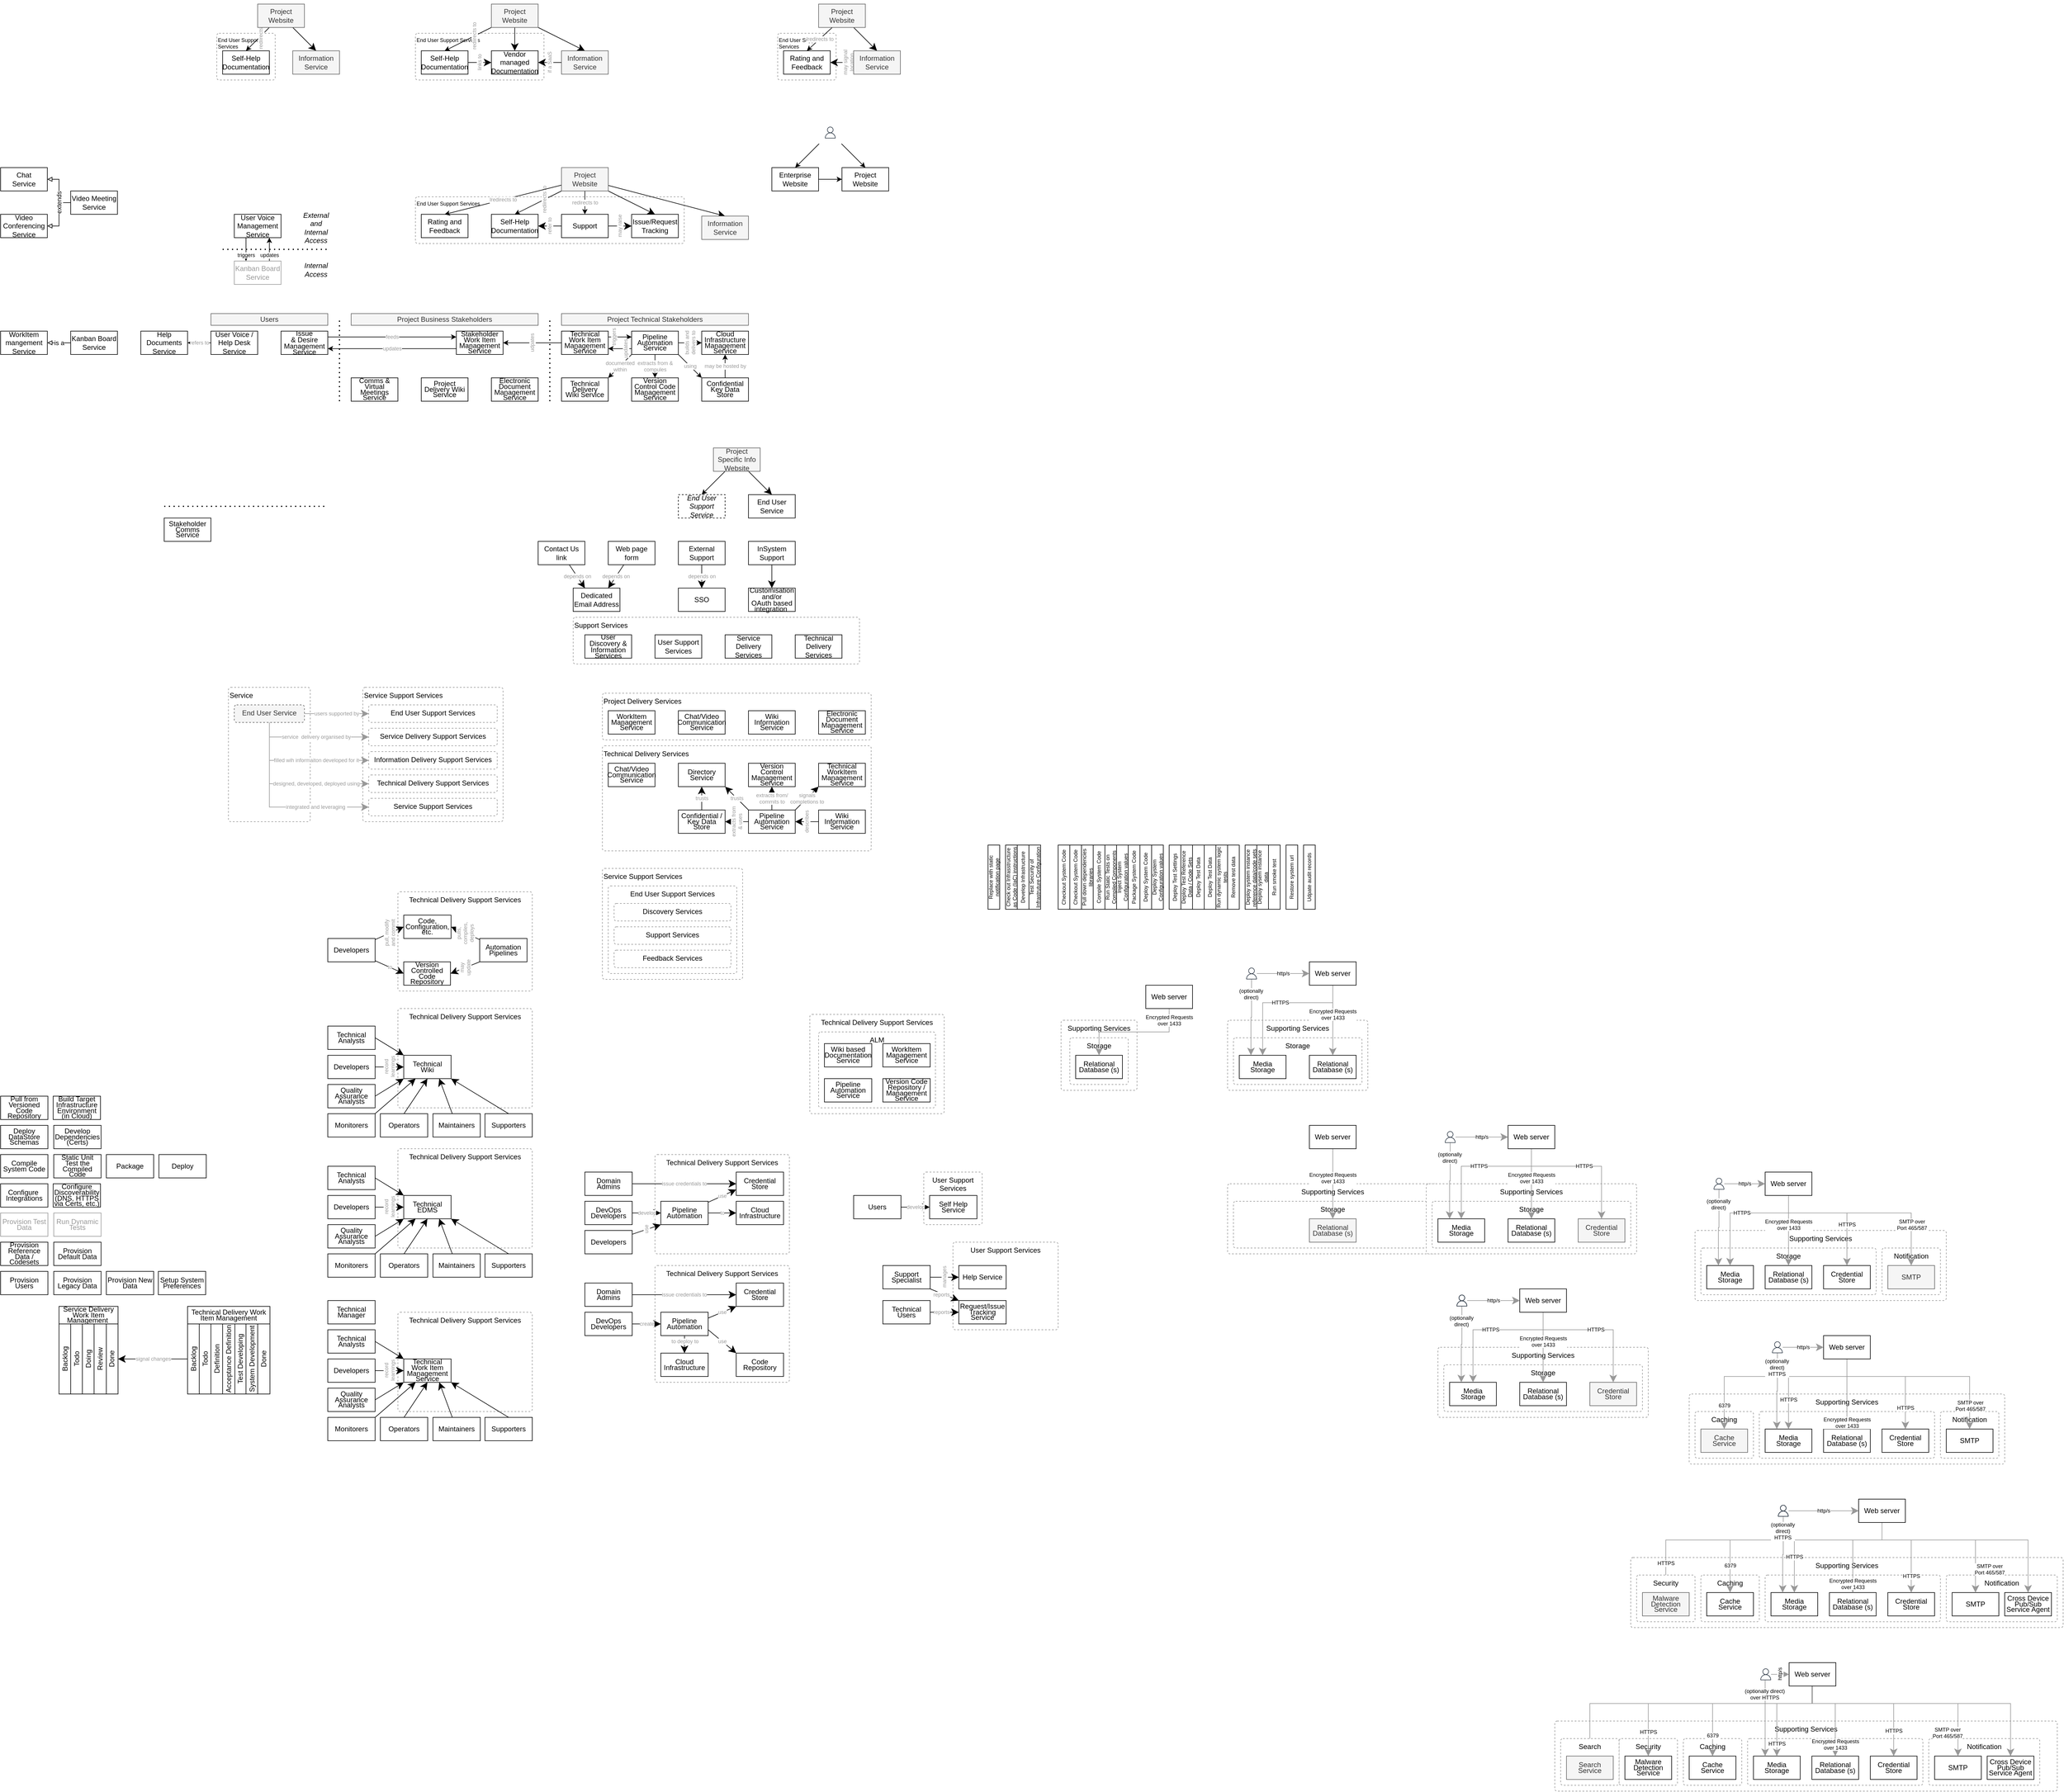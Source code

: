 <mxfile version="20.8.16" type="device"><diagram name="Page-1" id="vj8_nI1Q0b1nNL7Dp4VG"><mxGraphModel dx="933" dy="1632" grid="1" gridSize="10" guides="1" tooltips="1" connect="1" arrows="1" fold="1" page="1" pageScale="1" pageWidth="850" pageHeight="1100" math="0" shadow="0"><root><mxCell id="0"/><mxCell id="1" parent="0"/><mxCell id="tNr8QL0YWGuNMOOsotd6-212" value="&lt;font style=&quot;font-size: 12px;&quot;&gt;Technical Delivery Support Services&lt;/font&gt;" style="rounded=1;whiteSpace=wrap;html=1;strokeColor=#999999;fontSize=12;fontColor=default;dashed=1;arcSize=8;absoluteArcSize=1;align=center;verticalAlign=top;container=1;collapsible=0;recursiveResize=0;" vertex="1" parent="1"><mxGeometry x="800" y="1280" width="230" height="170" as="geometry"/></mxCell><mxCell id="tNr8QL0YWGuNMOOsotd6-206" value="&lt;p style=&quot;line-height: 80%;&quot;&gt;Code, Configuration, etc.&lt;/p&gt;" style="rounded=0;whiteSpace=wrap;html=1;" vertex="1" parent="tNr8QL0YWGuNMOOsotd6-212"><mxGeometry x="10" y="40" width="81" height="40" as="geometry"/></mxCell><mxCell id="tNr8QL0YWGuNMOOsotd6-207" value="&lt;p style=&quot;line-height: 80%;&quot;&gt;Version Controlled Code Repository&lt;/p&gt;" style="rounded=0;whiteSpace=wrap;html=1;" vertex="1" parent="tNr8QL0YWGuNMOOsotd6-212"><mxGeometry x="10" y="120" width="80" height="40" as="geometry"/></mxCell><mxCell id="tNr8QL0YWGuNMOOsotd6-214" value="pulls, &lt;br&gt;compiles, &lt;br&gt;deploys" style="edgeStyle=none;rounded=0;orthogonalLoop=1;jettySize=auto;html=1;entryX=1;entryY=0.5;entryDx=0;entryDy=0;fontSize=9;fontColor=#999999;endArrow=classic;endFill=1;endSize=10;targetPerimeterSpacing=0;horizontal=0;" edge="1" parent="tNr8QL0YWGuNMOOsotd6-212" source="tNr8QL0YWGuNMOOsotd6-213" target="tNr8QL0YWGuNMOOsotd6-206"><mxGeometry relative="1" as="geometry"/></mxCell><mxCell id="tNr8QL0YWGuNMOOsotd6-215" value="may&lt;br&gt;update" style="edgeStyle=none;rounded=0;orthogonalLoop=1;jettySize=auto;html=1;exitX=0;exitY=1;exitDx=0;exitDy=0;entryX=1;entryY=0.5;entryDx=0;entryDy=0;fontSize=9;fontColor=#999999;endArrow=classic;endFill=1;endSize=10;targetPerimeterSpacing=0;horizontal=0;" edge="1" parent="tNr8QL0YWGuNMOOsotd6-212" source="tNr8QL0YWGuNMOOsotd6-213" target="tNr8QL0YWGuNMOOsotd6-207"><mxGeometry relative="1" as="geometry"/></mxCell><mxCell id="tNr8QL0YWGuNMOOsotd6-213" value="&lt;p style=&quot;line-height: 80%;&quot;&gt;Automation&lt;br&gt;Pipelines&lt;/p&gt;" style="rounded=0;whiteSpace=wrap;html=1;" vertex="1" parent="tNr8QL0YWGuNMOOsotd6-212"><mxGeometry x="140" y="80" width="81" height="40" as="geometry"/></mxCell><mxCell id="tNr8QL0YWGuNMOOsotd6-86" value="&lt;font style=&quot;font-size: 9px;&quot;&gt;End User Support Services&lt;/font&gt;" style="rounded=1;whiteSpace=wrap;html=1;strokeColor=#999999;fontSize=9;fontColor=default;dashed=1;arcSize=8;absoluteArcSize=1;align=left;verticalAlign=top;container=1;collapsible=0;recursiveResize=0;" vertex="1" parent="1"><mxGeometry x="830" y="90" width="460" height="80" as="geometry"/></mxCell><mxCell id="tNr8QL0YWGuNMOOsotd6-69" value="&lt;p style=&quot;line-height: 120%;&quot;&gt;Issue/Request Tracking&lt;/p&gt;" style="rounded=0;whiteSpace=wrap;html=1;" vertex="1" parent="tNr8QL0YWGuNMOOsotd6-86"><mxGeometry x="370" y="30" width="80" height="40" as="geometry"/></mxCell><mxCell id="tNr8QL0YWGuNMOOsotd6-55" value="&lt;p style=&quot;line-height: 120%;&quot;&gt;Rating and&lt;br&gt;Feedback&lt;/p&gt;" style="rounded=0;whiteSpace=wrap;html=1;" vertex="1" parent="tNr8QL0YWGuNMOOsotd6-86"><mxGeometry x="10" y="30" width="80" height="40" as="geometry"/></mxCell><mxCell id="tNr8QL0YWGuNMOOsotd6-1" value="Video Conferencing Service" style="rounded=0;whiteSpace=wrap;html=1;" vertex="1" parent="1"><mxGeometry x="120" y="120" width="80" height="40" as="geometry"/></mxCell><mxCell id="tNr8QL0YWGuNMOOsotd6-2" value="Chat &lt;br&gt;Service" style="rounded=0;whiteSpace=wrap;html=1;" vertex="1" parent="1"><mxGeometry x="120" y="40" width="80" height="40" as="geometry"/></mxCell><mxCell id="tNr8QL0YWGuNMOOsotd6-4" value="" style="edgeStyle=orthogonalEdgeStyle;rounded=0;orthogonalLoop=1;jettySize=auto;html=1;entryX=1;entryY=0.5;entryDx=0;entryDy=0;endArrow=block;endFill=0;horizontal=0;" edge="1" parent="1" source="tNr8QL0YWGuNMOOsotd6-3" target="tNr8QL0YWGuNMOOsotd6-1"><mxGeometry relative="1" as="geometry"/></mxCell><mxCell id="tNr8QL0YWGuNMOOsotd6-3" value="Video Meeting Service" style="rounded=0;whiteSpace=wrap;html=1;" vertex="1" parent="1"><mxGeometry x="240" y="80" width="80" height="40" as="geometry"/></mxCell><mxCell id="tNr8QL0YWGuNMOOsotd6-5" value="extends" style="edgeStyle=orthogonalEdgeStyle;rounded=0;orthogonalLoop=1;jettySize=auto;html=1;entryX=1;entryY=0.5;entryDx=0;entryDy=0;endArrow=block;endFill=0;horizontal=0;exitX=0;exitY=0.5;exitDx=0;exitDy=0;" edge="1" parent="1" source="tNr8QL0YWGuNMOOsotd6-3" target="tNr8QL0YWGuNMOOsotd6-2"><mxGeometry x="-0.5" relative="1" as="geometry"><mxPoint x="250" y="150" as="sourcePoint"/><mxPoint x="210" y="150" as="targetPoint"/><mxPoint as="offset"/></mxGeometry></mxCell><mxCell id="tNr8QL0YWGuNMOOsotd6-6" value="WorkItem mangement&lt;br&gt;Service" style="rounded=0;whiteSpace=wrap;html=1;" vertex="1" parent="1"><mxGeometry x="120" y="320" width="80" height="40" as="geometry"/></mxCell><mxCell id="tNr8QL0YWGuNMOOsotd6-8" value="is a" style="edgeStyle=orthogonalEdgeStyle;rounded=0;orthogonalLoop=1;jettySize=auto;html=1;entryX=1;entryY=0.5;entryDx=0;entryDy=0;endArrow=block;endFill=0;" edge="1" parent="1" source="tNr8QL0YWGuNMOOsotd6-7" target="tNr8QL0YWGuNMOOsotd6-6"><mxGeometry relative="1" as="geometry"/></mxCell><mxCell id="tNr8QL0YWGuNMOOsotd6-7" value="Kanban Board&lt;br&gt;Service" style="rounded=0;whiteSpace=wrap;html=1;" vertex="1" parent="1"><mxGeometry x="240" y="320" width="80" height="40" as="geometry"/></mxCell><mxCell id="tNr8QL0YWGuNMOOsotd6-12" value="updates" style="edgeStyle=orthogonalEdgeStyle;rounded=0;orthogonalLoop=1;jettySize=auto;html=1;exitX=0.75;exitY=0;exitDx=0;exitDy=0;entryX=0.75;entryY=1;entryDx=0;entryDy=0;endArrow=classic;endFill=1;fontSize=9;" edge="1" parent="1" source="tNr8QL0YWGuNMOOsotd6-9" target="tNr8QL0YWGuNMOOsotd6-10"><mxGeometry x="-0.5" relative="1" as="geometry"><mxPoint as="offset"/></mxGeometry></mxCell><mxCell id="tNr8QL0YWGuNMOOsotd6-9" value="Kanban Board&lt;br&gt;Service" style="rounded=0;whiteSpace=wrap;html=1;fontColor=#999999;strokeColor=#999999;" vertex="1" parent="1"><mxGeometry x="520" y="200" width="80" height="40" as="geometry"/></mxCell><mxCell id="tNr8QL0YWGuNMOOsotd6-11" value="triggers" style="edgeStyle=orthogonalEdgeStyle;rounded=0;orthogonalLoop=1;jettySize=auto;html=1;entryX=0.25;entryY=0;entryDx=0;entryDy=0;endArrow=classic;endFill=1;verticalAlign=middle;exitX=0.25;exitY=1;exitDx=0;exitDy=0;fontSize=9;" edge="1" parent="1" source="tNr8QL0YWGuNMOOsotd6-10" target="tNr8QL0YWGuNMOOsotd6-9"><mxGeometry x="0.5" relative="1" as="geometry"><mxPoint as="offset"/></mxGeometry></mxCell><mxCell id="tNr8QL0YWGuNMOOsotd6-10" value="User Voice Management&lt;br&gt;Service" style="rounded=0;whiteSpace=wrap;html=1;" vertex="1" parent="1"><mxGeometry x="520" y="120" width="80" height="40" as="geometry"/></mxCell><mxCell id="tNr8QL0YWGuNMOOsotd6-13" value="" style="endArrow=none;dashed=1;html=1;dashPattern=1 3;strokeWidth=2;rounded=0;fontSize=9;" edge="1" parent="1"><mxGeometry width="50" height="50" relative="1" as="geometry"><mxPoint x="500" y="180" as="sourcePoint"/><mxPoint x="680" y="180" as="targetPoint"/></mxGeometry></mxCell><mxCell id="tNr8QL0YWGuNMOOsotd6-14" value="&lt;font style=&quot;font-size: 12px;&quot;&gt;Internal&lt;br&gt;Access&lt;br&gt;&lt;/font&gt;" style="text;html=1;strokeColor=none;fillColor=none;align=center;verticalAlign=middle;whiteSpace=wrap;rounded=0;fontSize=9;fontStyle=2" vertex="1" parent="1"><mxGeometry x="630" y="210" width="60" height="10" as="geometry"/></mxCell><mxCell id="tNr8QL0YWGuNMOOsotd6-15" value="&lt;font style=&quot;font-size: 12px;&quot;&gt;&lt;i&gt;External and Internal Access&lt;/i&gt;&lt;/font&gt;" style="text;html=1;strokeColor=none;fillColor=none;align=center;verticalAlign=middle;whiteSpace=wrap;rounded=0;fontSize=9;" vertex="1" parent="1"><mxGeometry x="630" y="138" width="60" height="10" as="geometry"/></mxCell><mxCell id="tNr8QL0YWGuNMOOsotd6-25" value="refers to" style="edgeStyle=none;rounded=0;orthogonalLoop=1;jettySize=auto;html=1;entryX=1;entryY=0.5;entryDx=0;entryDy=0;fontSize=9;fontColor=#999999;endArrow=classic;endFill=1;exitX=0;exitY=0.5;exitDx=0;exitDy=0;horizontal=1;" edge="1" parent="1" source="tNr8QL0YWGuNMOOsotd6-18" target="tNr8QL0YWGuNMOOsotd6-24"><mxGeometry relative="1" as="geometry"/></mxCell><mxCell id="tNr8QL0YWGuNMOOsotd6-23" value="feeds" style="rounded=0;orthogonalLoop=1;jettySize=auto;html=1;exitX=1;exitY=0.25;exitDx=0;exitDy=0;entryX=0;entryY=0.25;entryDx=0;entryDy=0;fontSize=9;fontColor=#999999;endArrow=classic;endFill=1;" edge="1" parent="1" source="tNr8QL0YWGuNMOOsotd6-70" target="tNr8QL0YWGuNMOOsotd6-20"><mxGeometry relative="1" as="geometry"/></mxCell><mxCell id="tNr8QL0YWGuNMOOsotd6-18" value="User Voice / Help Desk&lt;br&gt;Service" style="rounded=0;whiteSpace=wrap;html=1;" vertex="1" parent="1"><mxGeometry x="480" y="320" width="80" height="40" as="geometry"/></mxCell><mxCell id="tNr8QL0YWGuNMOOsotd6-22" value="updates" style="rounded=0;orthogonalLoop=1;jettySize=auto;html=1;entryX=1;entryY=0.75;entryDx=0;entryDy=0;fontSize=9;fontColor=#999999;endArrow=classic;endFill=1;exitX=0;exitY=0.75;exitDx=0;exitDy=0;" edge="1" parent="1" source="tNr8QL0YWGuNMOOsotd6-20" target="tNr8QL0YWGuNMOOsotd6-70"><mxGeometry relative="1" as="geometry"/></mxCell><mxCell id="tNr8QL0YWGuNMOOsotd6-20" value="&lt;p style=&quot;line-height: 80%;&quot;&gt;Stakeholder Work Item&lt;br&gt;Management Service&lt;/p&gt;" style="rounded=0;whiteSpace=wrap;html=1;" vertex="1" parent="1"><mxGeometry x="900" y="320" width="80" height="40" as="geometry"/></mxCell><mxCell id="tNr8QL0YWGuNMOOsotd6-24" value="Help Documents&lt;br&gt;Service" style="rounded=0;whiteSpace=wrap;html=1;" vertex="1" parent="1"><mxGeometry x="360" y="320" width="80" height="40" as="geometry"/></mxCell><mxCell id="tNr8QL0YWGuNMOOsotd6-27" value="&lt;p style=&quot;line-height: 80%;&quot;&gt;Comms &amp;amp; Virtual Meetings Service&lt;/p&gt;" style="rounded=0;whiteSpace=wrap;html=1;" vertex="1" parent="1"><mxGeometry x="720" y="400" width="80" height="40" as="geometry"/></mxCell><mxCell id="tNr8QL0YWGuNMOOsotd6-28" value="&lt;p style=&quot;line-height: 80%;&quot;&gt;Electronic Document Management Service&lt;/p&gt;" style="rounded=0;whiteSpace=wrap;html=1;" vertex="1" parent="1"><mxGeometry x="960" y="400" width="80" height="40" as="geometry"/></mxCell><mxCell id="tNr8QL0YWGuNMOOsotd6-29" value="&lt;p style=&quot;line-height: 80%;&quot;&gt;Project Delivery Wiki Service&lt;/p&gt;" style="rounded=0;whiteSpace=wrap;html=1;" vertex="1" parent="1"><mxGeometry x="840" y="400" width="80" height="40" as="geometry"/></mxCell><mxCell id="tNr8QL0YWGuNMOOsotd6-30" value="" style="endArrow=none;dashed=1;html=1;dashPattern=1 3;strokeWidth=2;rounded=0;fontSize=12;fontColor=#999999;" edge="1" parent="1"><mxGeometry width="50" height="50" relative="1" as="geometry"><mxPoint x="700" y="440" as="sourcePoint"/><mxPoint x="700" y="300" as="targetPoint"/></mxGeometry></mxCell><mxCell id="tNr8QL0YWGuNMOOsotd6-31" value="" style="endArrow=none;dashed=1;html=1;dashPattern=1 3;strokeWidth=2;rounded=0;fontSize=12;fontColor=#999999;" edge="1" parent="1"><mxGeometry width="50" height="50" relative="1" as="geometry"><mxPoint x="400" y="620" as="sourcePoint"/><mxPoint x="680" y="620" as="targetPoint"/></mxGeometry></mxCell><mxCell id="tNr8QL0YWGuNMOOsotd6-32" value="&lt;p style=&quot;line-height: 80%;&quot;&gt;Stakeholder Comms Service&lt;/p&gt;" style="rounded=0;whiteSpace=wrap;html=1;" vertex="1" parent="1"><mxGeometry x="400" y="640" width="80" height="40" as="geometry"/></mxCell><mxCell id="tNr8QL0YWGuNMOOsotd6-33" value="Users" style="rounded=0;whiteSpace=wrap;html=1;fillColor=#f5f5f5;fontColor=#333333;strokeColor=#666666;" vertex="1" parent="1"><mxGeometry x="480" y="290" width="200" height="20" as="geometry"/></mxCell><mxCell id="tNr8QL0YWGuNMOOsotd6-34" value="Project Business Stakeholders" style="rounded=0;whiteSpace=wrap;html=1;fillColor=#f5f5f5;fontColor=#333333;strokeColor=#666666;" vertex="1" parent="1"><mxGeometry x="720" y="290" width="320" height="20" as="geometry"/></mxCell><mxCell id="tNr8QL0YWGuNMOOsotd6-35" value="Project Technical Stakeholders" style="rounded=0;whiteSpace=wrap;html=1;fillColor=#f5f5f5;fontColor=#333333;strokeColor=#666666;" vertex="1" parent="1"><mxGeometry x="1080" y="290" width="320" height="20" as="geometry"/></mxCell><mxCell id="tNr8QL0YWGuNMOOsotd6-36" value="" style="endArrow=none;dashed=1;html=1;dashPattern=1 3;strokeWidth=2;rounded=0;fontSize=12;fontColor=#999999;" edge="1" parent="1"><mxGeometry width="50" height="50" relative="1" as="geometry"><mxPoint x="1060" y="440" as="sourcePoint"/><mxPoint x="1060" y="300" as="targetPoint"/></mxGeometry></mxCell><mxCell id="tNr8QL0YWGuNMOOsotd6-51" value="triggers" style="edgeStyle=none;rounded=0;orthogonalLoop=1;jettySize=auto;html=1;exitX=1;exitY=0.25;exitDx=0;exitDy=0;entryX=0;entryY=0.25;entryDx=0;entryDy=0;fontSize=9;fontColor=#999999;endArrow=classic;endFill=1;horizontal=0;" edge="1" parent="1" source="tNr8QL0YWGuNMOOsotd6-37" target="tNr8QL0YWGuNMOOsotd6-39"><mxGeometry x="-0.5" relative="1" as="geometry"><mxPoint as="offset"/></mxGeometry></mxCell><mxCell id="tNr8QL0YWGuNMOOsotd6-52" value="udpates" style="edgeStyle=none;rounded=0;orthogonalLoop=1;jettySize=auto;html=1;entryX=1;entryY=0.5;entryDx=0;entryDy=0;fontSize=9;fontColor=#999999;endArrow=classic;endFill=1;horizontal=0;" edge="1" parent="1" source="tNr8QL0YWGuNMOOsotd6-37" target="tNr8QL0YWGuNMOOsotd6-20"><mxGeometry relative="1" as="geometry"/></mxCell><mxCell id="tNr8QL0YWGuNMOOsotd6-37" value="&lt;p style=&quot;line-height: 80%;&quot;&gt;Technical Work Item Management Service&lt;/p&gt;" style="rounded=0;whiteSpace=wrap;html=1;" vertex="1" parent="1"><mxGeometry x="1080" y="320" width="80" height="40" as="geometry"/></mxCell><mxCell id="tNr8QL0YWGuNMOOsotd6-38" value="&lt;p style=&quot;line-height: 80%;&quot;&gt;Version Control Code Management Service&lt;/p&gt;" style="rounded=0;whiteSpace=wrap;html=1;" vertex="1" parent="1"><mxGeometry x="1200" y="400" width="80" height="40" as="geometry"/></mxCell><mxCell id="tNr8QL0YWGuNMOOsotd6-45" value="using" style="edgeStyle=none;rounded=0;orthogonalLoop=1;jettySize=auto;html=1;fontSize=9;fontColor=#999999;endArrow=classic;endFill=1;exitX=1;exitY=1;exitDx=0;exitDy=0;entryX=0;entryY=0;entryDx=0;entryDy=0;" edge="1" parent="1" source="tNr8QL0YWGuNMOOsotd6-39" target="tNr8QL0YWGuNMOOsotd6-41"><mxGeometry relative="1" as="geometry"/></mxCell><mxCell id="tNr8QL0YWGuNMOOsotd6-46" value="builds and&lt;br&gt;delivers to" style="edgeStyle=none;rounded=0;orthogonalLoop=1;jettySize=auto;html=1;exitX=1;exitY=0.5;exitDx=0;exitDy=0;entryX=0;entryY=0.5;entryDx=0;entryDy=0;fontSize=9;fontColor=#999999;endArrow=classic;endFill=1;horizontal=0;" edge="1" parent="1" source="tNr8QL0YWGuNMOOsotd6-39" target="tNr8QL0YWGuNMOOsotd6-42"><mxGeometry relative="1" as="geometry"/></mxCell><mxCell id="tNr8QL0YWGuNMOOsotd6-47" value="extracts from &amp;amp;&lt;br&gt;compules" style="edgeStyle=none;rounded=0;orthogonalLoop=1;jettySize=auto;html=1;entryX=0.5;entryY=0;entryDx=0;entryDy=0;fontSize=9;fontColor=#999999;endArrow=classic;endFill=1;exitX=0.5;exitY=1;exitDx=0;exitDy=0;" edge="1" parent="1" source="tNr8QL0YWGuNMOOsotd6-39" target="tNr8QL0YWGuNMOOsotd6-38"><mxGeometry relative="1" as="geometry"/></mxCell><mxCell id="tNr8QL0YWGuNMOOsotd6-48" value="documented&lt;br&gt;within" style="edgeStyle=none;rounded=0;orthogonalLoop=1;jettySize=auto;html=1;exitX=0;exitY=1;exitDx=0;exitDy=0;entryX=1;entryY=0;entryDx=0;entryDy=0;fontSize=9;fontColor=#999999;endArrow=classic;endFill=1;" edge="1" parent="1" source="tNr8QL0YWGuNMOOsotd6-39" target="tNr8QL0YWGuNMOOsotd6-40"><mxGeometry relative="1" as="geometry"/></mxCell><mxCell id="tNr8QL0YWGuNMOOsotd6-49" value="updates" style="edgeStyle=none;rounded=0;orthogonalLoop=1;jettySize=auto;html=1;entryX=1;entryY=0.75;entryDx=0;entryDy=0;fontSize=9;fontColor=#999999;endArrow=classic;endFill=1;exitX=0;exitY=0.75;exitDx=0;exitDy=0;horizontal=0;" edge="1" parent="1" source="tNr8QL0YWGuNMOOsotd6-39" target="tNr8QL0YWGuNMOOsotd6-37"><mxGeometry x="-0.5" relative="1" as="geometry"><mxPoint as="offset"/></mxGeometry></mxCell><mxCell id="tNr8QL0YWGuNMOOsotd6-39" value="&lt;p style=&quot;line-height: 80%;&quot;&gt;Pipeline Automation Service&lt;/p&gt;" style="rounded=0;whiteSpace=wrap;html=1;" vertex="1" parent="1"><mxGeometry x="1200" y="320" width="80" height="40" as="geometry"/></mxCell><mxCell id="tNr8QL0YWGuNMOOsotd6-40" value="&lt;p style=&quot;line-height: 80%;&quot;&gt;Technical Delivery&lt;br&gt;Wiki Service&lt;/p&gt;" style="rounded=0;whiteSpace=wrap;html=1;" vertex="1" parent="1"><mxGeometry x="1080" y="400" width="80" height="40" as="geometry"/></mxCell><mxCell id="tNr8QL0YWGuNMOOsotd6-50" value="may be hosted by" style="edgeStyle=none;rounded=0;orthogonalLoop=1;jettySize=auto;html=1;entryX=0.5;entryY=1;entryDx=0;entryDy=0;fontSize=9;fontColor=#999999;endArrow=classic;endFill=1;" edge="1" parent="1" source="tNr8QL0YWGuNMOOsotd6-41" target="tNr8QL0YWGuNMOOsotd6-42"><mxGeometry relative="1" as="geometry"/></mxCell><mxCell id="tNr8QL0YWGuNMOOsotd6-41" value="&lt;p style=&quot;line-height: 80%;&quot;&gt;Confidential Key Data Store&lt;/p&gt;" style="rounded=0;whiteSpace=wrap;html=1;" vertex="1" parent="1"><mxGeometry x="1320" y="400" width="80" height="40" as="geometry"/></mxCell><mxCell id="tNr8QL0YWGuNMOOsotd6-42" value="&lt;p style=&quot;line-height: 80%;&quot;&gt;Cloud Infrastructure Management Service&lt;/p&gt;" style="rounded=0;whiteSpace=wrap;html=1;" vertex="1" parent="1"><mxGeometry x="1320" y="320" width="80" height="40" as="geometry"/></mxCell><mxCell id="tNr8QL0YWGuNMOOsotd6-59" value="rediirects to" style="edgeStyle=none;rounded=0;orthogonalLoop=1;jettySize=auto;html=1;entryX=0.5;entryY=0;entryDx=0;entryDy=0;fontSize=9;fontColor=#999999;endArrow=classic;endFill=1;horizontal=0;" edge="1" parent="1" source="tNr8QL0YWGuNMOOsotd6-54" target="tNr8QL0YWGuNMOOsotd6-56"><mxGeometry x="-0.286" relative="1" as="geometry"><mxPoint as="offset"/></mxGeometry></mxCell><mxCell id="tNr8QL0YWGuNMOOsotd6-60" value="redirects to" style="edgeStyle=none;rounded=0;orthogonalLoop=1;jettySize=auto;html=1;entryX=0.5;entryY=0;entryDx=0;entryDy=0;fontSize=9;fontColor=#999999;endArrow=classic;endFill=1;" edge="1" parent="1" source="tNr8QL0YWGuNMOOsotd6-54" target="tNr8QL0YWGuNMOOsotd6-57"><mxGeometry relative="1" as="geometry"/></mxCell><mxCell id="tNr8QL0YWGuNMOOsotd6-61" value="lredirects to" style="edgeStyle=none;rounded=0;orthogonalLoop=1;jettySize=auto;html=1;entryX=0.5;entryY=0;entryDx=0;entryDy=0;fontSize=9;fontColor=#999999;endArrow=classic;endFill=1;" edge="1" parent="1" source="tNr8QL0YWGuNMOOsotd6-54" target="tNr8QL0YWGuNMOOsotd6-55"><mxGeometry relative="1" as="geometry"/></mxCell><mxCell id="tNr8QL0YWGuNMOOsotd6-85" style="edgeStyle=none;rounded=0;orthogonalLoop=1;jettySize=auto;html=1;entryX=0.5;entryY=0;entryDx=0;entryDy=0;fontSize=9;fontColor=#999999;endArrow=classic;endFill=1;endSize=10;targetPerimeterSpacing=0;" edge="1" parent="1" source="tNr8QL0YWGuNMOOsotd6-54" target="tNr8QL0YWGuNMOOsotd6-84"><mxGeometry relative="1" as="geometry"/></mxCell><mxCell id="tNr8QL0YWGuNMOOsotd6-104" style="edgeStyle=none;rounded=0;orthogonalLoop=1;jettySize=auto;html=1;entryX=0.5;entryY=0;entryDx=0;entryDy=0;fontSize=9;fontColor=#999999;endArrow=classic;endFill=1;endSize=10;targetPerimeterSpacing=0;" edge="1" parent="1" source="tNr8QL0YWGuNMOOsotd6-54" target="tNr8QL0YWGuNMOOsotd6-69"><mxGeometry relative="1" as="geometry"/></mxCell><mxCell id="tNr8QL0YWGuNMOOsotd6-54" value="&lt;p style=&quot;line-height: 120%;&quot;&gt;Project Website&lt;/p&gt;" style="rounded=0;whiteSpace=wrap;html=1;fillColor=#f5f5f5;fontColor=#333333;strokeColor=#666666;" vertex="1" parent="1"><mxGeometry x="1080" y="40" width="80" height="40" as="geometry"/></mxCell><mxCell id="tNr8QL0YWGuNMOOsotd6-56" value="&lt;p style=&quot;line-height: 120%;&quot;&gt;Self-Help&lt;br&gt;Documentation&lt;br&gt;&lt;/p&gt;" style="rounded=0;whiteSpace=wrap;html=1;" vertex="1" parent="1"><mxGeometry x="960" y="120" width="80" height="40" as="geometry"/></mxCell><mxCell id="tNr8QL0YWGuNMOOsotd6-82" value="may raise" style="edgeStyle=none;rounded=0;orthogonalLoop=1;jettySize=auto;html=1;entryX=0;entryY=0.5;entryDx=0;entryDy=0;fontSize=9;fontColor=#999999;endArrow=classic;endFill=1;endSize=10;targetPerimeterSpacing=0;horizontal=0;" edge="1" parent="1" source="tNr8QL0YWGuNMOOsotd6-57" target="tNr8QL0YWGuNMOOsotd6-69"><mxGeometry relative="1" as="geometry"><mxPoint as="offset"/></mxGeometry></mxCell><mxCell id="tNr8QL0YWGuNMOOsotd6-83" value="refer to" style="edgeStyle=none;rounded=0;orthogonalLoop=1;jettySize=auto;html=1;fontSize=9;fontColor=#999999;endArrow=classic;endFill=1;endSize=10;targetPerimeterSpacing=0;horizontal=0;" edge="1" parent="1" source="tNr8QL0YWGuNMOOsotd6-57" target="tNr8QL0YWGuNMOOsotd6-56"><mxGeometry relative="1" as="geometry"/></mxCell><mxCell id="tNr8QL0YWGuNMOOsotd6-57" value="&lt;p style=&quot;line-height: 120%;&quot;&gt;Support&lt;/p&gt;" style="rounded=0;whiteSpace=wrap;html=1;" vertex="1" parent="1"><mxGeometry x="1080" y="120" width="80" height="40" as="geometry"/></mxCell><mxCell id="tNr8QL0YWGuNMOOsotd6-70" value="&lt;p style=&quot;line-height: 90%;&quot;&gt;Issue &amp;amp;&amp;nbsp;Desire Management Service&lt;/p&gt;" style="rounded=0;whiteSpace=wrap;html=1;" vertex="1" parent="1"><mxGeometry x="600" y="320" width="80" height="40" as="geometry"/></mxCell><mxCell id="tNr8QL0YWGuNMOOsotd6-74" value="&lt;font style=&quot;font-size: 12px;&quot;&gt;Support Services&lt;/font&gt;" style="rounded=1;whiteSpace=wrap;html=1;strokeColor=#999999;fontSize=12;fontColor=default;dashed=1;arcSize=8;absoluteArcSize=1;align=left;verticalAlign=top;container=1;collapsible=0;recursiveResize=0;" vertex="1" parent="1"><mxGeometry x="1100" y="810" width="490" height="80" as="geometry"/></mxCell><mxCell id="tNr8QL0YWGuNMOOsotd6-71" value="&lt;p style=&quot;line-height: 120%;&quot;&gt;User Support Services&lt;/p&gt;" style="rounded=0;whiteSpace=wrap;html=1;" vertex="1" parent="tNr8QL0YWGuNMOOsotd6-74"><mxGeometry x="140" y="30" width="80" height="40" as="geometry"/></mxCell><mxCell id="tNr8QL0YWGuNMOOsotd6-72" value="&lt;p style=&quot;line-height: 120%;&quot;&gt;Service Delivery Services&lt;/p&gt;" style="rounded=0;whiteSpace=wrap;html=1;" vertex="1" parent="tNr8QL0YWGuNMOOsotd6-74"><mxGeometry x="260" y="30" width="80" height="40" as="geometry"/></mxCell><mxCell id="tNr8QL0YWGuNMOOsotd6-73" value="&lt;p style=&quot;line-height: 120%;&quot;&gt;Technical Delivery Services&lt;/p&gt;" style="rounded=0;whiteSpace=wrap;html=1;" vertex="1" parent="tNr8QL0YWGuNMOOsotd6-74"><mxGeometry x="380" y="30" width="80" height="40" as="geometry"/></mxCell><mxCell id="tNr8QL0YWGuNMOOsotd6-75" value="&lt;p style=&quot;line-height: 90%;&quot;&gt;User Discovery &amp;amp; Information Services&lt;/p&gt;" style="rounded=0;whiteSpace=wrap;html=1;" vertex="1" parent="1"><mxGeometry x="1120" y="840" width="80" height="40" as="geometry"/></mxCell><mxCell id="tNr8QL0YWGuNMOOsotd6-81" style="edgeStyle=none;rounded=0;orthogonalLoop=1;jettySize=auto;html=1;entryX=0;entryY=0.5;entryDx=0;entryDy=0;fontSize=12;fontColor=default;endArrow=classic;endFill=1;" edge="1" parent="1" source="tNr8QL0YWGuNMOOsotd6-76" target="tNr8QL0YWGuNMOOsotd6-77"><mxGeometry relative="1" as="geometry"/></mxCell><mxCell id="tNr8QL0YWGuNMOOsotd6-76" value="&lt;p style=&quot;line-height: 120%;&quot;&gt;Enterprise Website&lt;/p&gt;" style="rounded=0;whiteSpace=wrap;html=1;" vertex="1" parent="1"><mxGeometry x="1440" y="40" width="80" height="40" as="geometry"/></mxCell><mxCell id="tNr8QL0YWGuNMOOsotd6-77" value="&lt;p style=&quot;line-height: 120%;&quot;&gt;Project Website&lt;/p&gt;" style="rounded=0;whiteSpace=wrap;html=1;" vertex="1" parent="1"><mxGeometry x="1560" y="40" width="80" height="40" as="geometry"/></mxCell><mxCell id="tNr8QL0YWGuNMOOsotd6-79" style="edgeStyle=none;rounded=0;orthogonalLoop=1;jettySize=auto;html=1;entryX=0.5;entryY=0;entryDx=0;entryDy=0;fontSize=12;fontColor=default;endArrow=classic;endFill=1;targetPerimeterSpacing=0;" edge="1" parent="1" source="tNr8QL0YWGuNMOOsotd6-78" target="tNr8QL0YWGuNMOOsotd6-76"><mxGeometry relative="1" as="geometry"/></mxCell><mxCell id="tNr8QL0YWGuNMOOsotd6-80" style="edgeStyle=none;rounded=0;orthogonalLoop=1;jettySize=auto;html=1;entryX=0.5;entryY=0;entryDx=0;entryDy=0;fontSize=12;fontColor=default;endArrow=classic;endFill=1;" edge="1" parent="1" source="tNr8QL0YWGuNMOOsotd6-78" target="tNr8QL0YWGuNMOOsotd6-77"><mxGeometry relative="1" as="geometry"/></mxCell><mxCell id="tNr8QL0YWGuNMOOsotd6-78" value="" style="sketch=0;outlineConnect=0;fontColor=#232F3E;gradientColor=none;fillColor=#232F3D;strokeColor=none;dashed=0;verticalLabelPosition=bottom;verticalAlign=top;align=center;html=1;fontSize=12;fontStyle=0;aspect=fixed;pointerEvents=1;shape=mxgraph.aws4.user;perimeterSpacing=10;" vertex="1" parent="1"><mxGeometry x="1530" y="-30" width="20" height="20" as="geometry"/></mxCell><mxCell id="tNr8QL0YWGuNMOOsotd6-84" value="&lt;p style=&quot;line-height: 120%;&quot;&gt;Information Service&lt;/p&gt;" style="rounded=0;whiteSpace=wrap;html=1;fillColor=#f5f5f5;fontColor=#333333;strokeColor=#666666;" vertex="1" parent="1"><mxGeometry x="1320" y="123" width="80" height="40" as="geometry"/></mxCell><mxCell id="tNr8QL0YWGuNMOOsotd6-91" value="" style="edgeStyle=none;rounded=0;orthogonalLoop=1;jettySize=auto;html=1;entryX=0.5;entryY=0;entryDx=0;entryDy=0;fontSize=9;fontColor=#999999;endArrow=classic;endFill=1;horizontal=0;" edge="1" parent="1" source="tNr8QL0YWGuNMOOsotd6-95" target="tNr8QL0YWGuNMOOsotd6-103"><mxGeometry x="-0.286" relative="1" as="geometry"><mxPoint as="offset"/><mxPoint x="1230" y="610" as="targetPoint"/></mxGeometry></mxCell><mxCell id="tNr8QL0YWGuNMOOsotd6-94" style="edgeStyle=none;rounded=0;orthogonalLoop=1;jettySize=auto;html=1;entryX=0.5;entryY=0;entryDx=0;entryDy=0;fontSize=9;fontColor=#999999;endArrow=classic;endFill=1;endSize=10;targetPerimeterSpacing=0;" edge="1" parent="1" source="tNr8QL0YWGuNMOOsotd6-95" target="tNr8QL0YWGuNMOOsotd6-102"><mxGeometry relative="1" as="geometry"/></mxCell><mxCell id="tNr8QL0YWGuNMOOsotd6-95" value="&lt;p style=&quot;line-height: 120%;&quot;&gt;Project Specific Info Website&lt;/p&gt;" style="rounded=0;whiteSpace=wrap;html=1;fillColor=#f5f5f5;fontColor=#333333;strokeColor=#666666;" vertex="1" parent="1"><mxGeometry x="1340" y="520" width="80" height="40" as="geometry"/></mxCell><mxCell id="tNr8QL0YWGuNMOOsotd6-102" value="&lt;p style=&quot;line-height: 120%;&quot;&gt;End User Service&lt;/p&gt;" style="rounded=0;whiteSpace=wrap;html=1;" vertex="1" parent="1"><mxGeometry x="1400" y="600" width="80" height="40" as="geometry"/></mxCell><mxCell id="tNr8QL0YWGuNMOOsotd6-103" value="&lt;p style=&quot;line-height: 120%;&quot;&gt;&lt;i&gt;End User Support Service&lt;/i&gt;&lt;/p&gt;" style="rounded=0;whiteSpace=wrap;html=1;dashed=1;absoluteArcSize=1;arcSize=8;" vertex="1" parent="1"><mxGeometry x="1280" y="600" width="80" height="40" as="geometry"/></mxCell><mxCell id="tNr8QL0YWGuNMOOsotd6-105" value="&lt;font style=&quot;font-size: 9px;&quot;&gt;End User Support Services&lt;/font&gt;" style="rounded=1;whiteSpace=wrap;html=1;strokeColor=#999999;fontSize=9;fontColor=default;dashed=1;arcSize=8;absoluteArcSize=1;align=left;verticalAlign=top;container=1;collapsible=0;recursiveResize=0;" vertex="1" parent="1"><mxGeometry x="830" y="-190" width="220" height="80" as="geometry"/></mxCell><mxCell id="tNr8QL0YWGuNMOOsotd6-119" value="&lt;p style=&quot;line-height: 120%;&quot;&gt;Vendor managed&lt;br&gt;Documentation&lt;br&gt;&lt;/p&gt;" style="rounded=0;whiteSpace=wrap;html=1;" vertex="1" parent="tNr8QL0YWGuNMOOsotd6-105"><mxGeometry x="130" y="30" width="80" height="40" as="geometry"/></mxCell><mxCell id="tNr8QL0YWGuNMOOsotd6-107" value="rediirects to" style="edgeStyle=none;rounded=0;orthogonalLoop=1;jettySize=auto;html=1;entryX=0.5;entryY=0;entryDx=0;entryDy=0;fontSize=9;fontColor=#999999;endArrow=classic;endFill=1;horizontal=0;" edge="1" parent="1" source="tNr8QL0YWGuNMOOsotd6-112" target="tNr8QL0YWGuNMOOsotd6-114"><mxGeometry x="-0.286" relative="1" as="geometry"><mxPoint as="offset"/></mxGeometry></mxCell><mxCell id="tNr8QL0YWGuNMOOsotd6-110" style="edgeStyle=none;rounded=0;orthogonalLoop=1;jettySize=auto;html=1;entryX=0.5;entryY=0;entryDx=0;entryDy=0;fontSize=9;fontColor=#999999;endArrow=classic;endFill=1;endSize=10;targetPerimeterSpacing=0;" edge="1" parent="1" source="tNr8QL0YWGuNMOOsotd6-112" target="tNr8QL0YWGuNMOOsotd6-118"><mxGeometry relative="1" as="geometry"/></mxCell><mxCell id="tNr8QL0YWGuNMOOsotd6-135" style="edgeStyle=none;rounded=0;orthogonalLoop=1;jettySize=auto;html=1;entryX=0.5;entryY=0;entryDx=0;entryDy=0;fontSize=9;fontColor=#999999;endArrow=classic;endFill=1;endSize=10;targetPerimeterSpacing=0;" edge="1" parent="1" source="tNr8QL0YWGuNMOOsotd6-112" target="tNr8QL0YWGuNMOOsotd6-119"><mxGeometry relative="1" as="geometry"/></mxCell><mxCell id="tNr8QL0YWGuNMOOsotd6-112" value="&lt;p style=&quot;line-height: 120%;&quot;&gt;Project Website&lt;/p&gt;" style="rounded=0;whiteSpace=wrap;html=1;fillColor=#f5f5f5;fontColor=#333333;strokeColor=#666666;" vertex="1" parent="1"><mxGeometry x="960" y="-240" width="80" height="40" as="geometry"/></mxCell><mxCell id="tNr8QL0YWGuNMOOsotd6-120" value="links to" style="edgeStyle=none;rounded=0;orthogonalLoop=1;jettySize=auto;html=1;entryX=0;entryY=0.5;entryDx=0;entryDy=0;fontSize=9;fontColor=#999999;endArrow=classic;endFill=1;endSize=10;targetPerimeterSpacing=0;horizontal=0;" edge="1" parent="1" source="tNr8QL0YWGuNMOOsotd6-114" target="tNr8QL0YWGuNMOOsotd6-119"><mxGeometry relative="1" as="geometry"/></mxCell><mxCell id="tNr8QL0YWGuNMOOsotd6-114" value="&lt;p style=&quot;line-height: 120%;&quot;&gt;Self-Help&lt;br&gt;Documentation&lt;br&gt;&lt;/p&gt;" style="rounded=0;whiteSpace=wrap;html=1;" vertex="1" parent="1"><mxGeometry x="840" y="-160" width="80" height="40" as="geometry"/></mxCell><mxCell id="tNr8QL0YWGuNMOOsotd6-147" value="if a SaaS" style="edgeStyle=none;rounded=0;orthogonalLoop=1;jettySize=auto;html=1;fontSize=9;fontColor=#999999;endArrow=classic;endFill=1;endSize=10;targetPerimeterSpacing=0;horizontal=0;" edge="1" parent="1" source="tNr8QL0YWGuNMOOsotd6-118" target="tNr8QL0YWGuNMOOsotd6-119"><mxGeometry relative="1" as="geometry"/></mxCell><mxCell id="tNr8QL0YWGuNMOOsotd6-118" value="&lt;p style=&quot;line-height: 120%;&quot;&gt;Information Service&lt;/p&gt;" style="rounded=0;whiteSpace=wrap;html=1;fillColor=#f5f5f5;fontColor=#333333;strokeColor=#666666;" vertex="1" parent="1"><mxGeometry x="1080" y="-160" width="80" height="40" as="geometry"/></mxCell><mxCell id="tNr8QL0YWGuNMOOsotd6-121" value="&lt;font style=&quot;font-size: 9px;&quot;&gt;End User Support Services&lt;/font&gt;" style="rounded=1;whiteSpace=wrap;html=1;strokeColor=#999999;fontSize=9;fontColor=default;dashed=1;arcSize=8;absoluteArcSize=1;align=left;verticalAlign=top;container=1;collapsible=0;recursiveResize=0;" vertex="1" parent="1"><mxGeometry x="1450" y="-190" width="100" height="80" as="geometry"/></mxCell><mxCell id="tNr8QL0YWGuNMOOsotd6-129" value="&lt;p style=&quot;line-height: 120%;&quot;&gt;Rating and&lt;br&gt;Feedback&lt;/p&gt;" style="rounded=0;whiteSpace=wrap;html=1;" vertex="1" parent="tNr8QL0YWGuNMOOsotd6-121"><mxGeometry x="10" y="30" width="80" height="40" as="geometry"/></mxCell><mxCell id="tNr8QL0YWGuNMOOsotd6-125" value="lredirects to" style="edgeStyle=none;rounded=0;orthogonalLoop=1;jettySize=auto;html=1;entryX=0.5;entryY=0;entryDx=0;entryDy=0;fontSize=9;fontColor=#999999;endArrow=classic;endFill=1;" edge="1" parent="1" target="tNr8QL0YWGuNMOOsotd6-129"><mxGeometry relative="1" as="geometry"><mxPoint x="1543.333" y="-200" as="sourcePoint"/></mxGeometry></mxCell><mxCell id="tNr8QL0YWGuNMOOsotd6-126" style="edgeStyle=none;rounded=0;orthogonalLoop=1;jettySize=auto;html=1;entryX=0.5;entryY=0;entryDx=0;entryDy=0;fontSize=9;fontColor=#999999;endArrow=classic;endFill=1;endSize=10;targetPerimeterSpacing=0;" edge="1" parent="1" source="tNr8QL0YWGuNMOOsotd6-128" target="tNr8QL0YWGuNMOOsotd6-134"><mxGeometry relative="1" as="geometry"/></mxCell><mxCell id="tNr8QL0YWGuNMOOsotd6-128" value="&lt;p style=&quot;line-height: 120%;&quot;&gt;Project Website&lt;/p&gt;" style="rounded=0;whiteSpace=wrap;html=1;fillColor=#f5f5f5;fontColor=#333333;strokeColor=#666666;" vertex="1" parent="1"><mxGeometry x="1520" y="-240" width="80" height="40" as="geometry"/></mxCell><mxCell id="tNr8QL0YWGuNMOOsotd6-160" value="may signal&lt;br&gt;location" style="edgeStyle=none;rounded=0;orthogonalLoop=1;jettySize=auto;html=1;entryX=1;entryY=0.5;entryDx=0;entryDy=0;fontSize=9;fontColor=#999999;endArrow=classic;endFill=1;endSize=10;targetPerimeterSpacing=0;horizontal=0;" edge="1" parent="1" source="tNr8QL0YWGuNMOOsotd6-134" target="tNr8QL0YWGuNMOOsotd6-129"><mxGeometry x="-0.5" relative="1" as="geometry"><mxPoint x="1" as="offset"/></mxGeometry></mxCell><mxCell id="tNr8QL0YWGuNMOOsotd6-134" value="&lt;p style=&quot;line-height: 120%;&quot;&gt;Information Service&lt;/p&gt;" style="rounded=0;whiteSpace=wrap;html=1;fillColor=#f5f5f5;fontColor=#333333;strokeColor=#666666;" vertex="1" parent="1"><mxGeometry x="1580" y="-160" width="80" height="40" as="geometry"/></mxCell><mxCell id="tNr8QL0YWGuNMOOsotd6-136" value="&lt;font style=&quot;font-size: 9px;&quot;&gt;End User Support Services&lt;/font&gt;" style="rounded=1;whiteSpace=wrap;html=1;strokeColor=#999999;fontSize=9;fontColor=default;dashed=1;arcSize=8;absoluteArcSize=1;align=left;verticalAlign=top;container=1;collapsible=0;recursiveResize=0;" vertex="1" parent="1"><mxGeometry x="490" y="-190" width="100" height="80" as="geometry"/></mxCell><mxCell id="tNr8QL0YWGuNMOOsotd6-138" value="rediirects to" style="edgeStyle=none;rounded=0;orthogonalLoop=1;jettySize=auto;html=1;entryX=0.5;entryY=0;entryDx=0;entryDy=0;fontSize=9;fontColor=#999999;endArrow=classic;endFill=1;horizontal=0;" edge="1" parent="1" source="tNr8QL0YWGuNMOOsotd6-141" target="tNr8QL0YWGuNMOOsotd6-143"><mxGeometry x="-0.286" relative="1" as="geometry"><mxPoint as="offset"/></mxGeometry></mxCell><mxCell id="tNr8QL0YWGuNMOOsotd6-139" style="edgeStyle=none;rounded=0;orthogonalLoop=1;jettySize=auto;html=1;entryX=0.5;entryY=0;entryDx=0;entryDy=0;fontSize=9;fontColor=#999999;endArrow=classic;endFill=1;endSize=10;targetPerimeterSpacing=0;" edge="1" parent="1" source="tNr8QL0YWGuNMOOsotd6-141" target="tNr8QL0YWGuNMOOsotd6-144"><mxGeometry relative="1" as="geometry"/></mxCell><mxCell id="tNr8QL0YWGuNMOOsotd6-141" value="&lt;p style=&quot;line-height: 120%;&quot;&gt;Project Website&lt;/p&gt;" style="rounded=0;whiteSpace=wrap;html=1;fillColor=#f5f5f5;fontColor=#333333;strokeColor=#666666;" vertex="1" parent="1"><mxGeometry x="560" y="-240" width="80" height="40" as="geometry"/></mxCell><mxCell id="tNr8QL0YWGuNMOOsotd6-143" value="&lt;p style=&quot;line-height: 120%;&quot;&gt;Self-Help&lt;br&gt;Documentation&lt;br&gt;&lt;/p&gt;" style="rounded=0;whiteSpace=wrap;html=1;" vertex="1" parent="1"><mxGeometry x="500" y="-160" width="80" height="40" as="geometry"/></mxCell><mxCell id="tNr8QL0YWGuNMOOsotd6-144" value="&lt;p style=&quot;line-height: 120%;&quot;&gt;Information Service&lt;/p&gt;" style="rounded=0;whiteSpace=wrap;html=1;fillColor=#f5f5f5;fontColor=#333333;strokeColor=#666666;" vertex="1" parent="1"><mxGeometry x="620" y="-160" width="80" height="40" as="geometry"/></mxCell><mxCell id="tNr8QL0YWGuNMOOsotd6-154" value="depends on" style="edgeStyle=none;rounded=0;orthogonalLoop=1;jettySize=auto;html=1;entryX=0.25;entryY=0;entryDx=0;entryDy=0;fontSize=9;fontColor=#999999;endArrow=classic;endFill=1;endSize=10;targetPerimeterSpacing=0;" edge="1" parent="1" source="tNr8QL0YWGuNMOOsotd6-148" target="tNr8QL0YWGuNMOOsotd6-153"><mxGeometry relative="1" as="geometry"/></mxCell><mxCell id="tNr8QL0YWGuNMOOsotd6-148" value="&lt;p style=&quot;line-height: 120%;&quot;&gt;Contact Us link&lt;/p&gt;" style="rounded=0;whiteSpace=wrap;html=1;" vertex="1" parent="1"><mxGeometry x="1040" y="680" width="80" height="40" as="geometry"/></mxCell><mxCell id="tNr8QL0YWGuNMOOsotd6-155" value="depends on" style="edgeStyle=none;rounded=0;orthogonalLoop=1;jettySize=auto;html=1;entryX=0.75;entryY=0;entryDx=0;entryDy=0;fontSize=9;fontColor=#999999;endArrow=classic;endFill=1;endSize=10;targetPerimeterSpacing=0;" edge="1" parent="1" source="tNr8QL0YWGuNMOOsotd6-149" target="tNr8QL0YWGuNMOOsotd6-153"><mxGeometry relative="1" as="geometry"/></mxCell><mxCell id="tNr8QL0YWGuNMOOsotd6-149" value="&lt;p style=&quot;line-height: 120%;&quot;&gt;Web page form&lt;/p&gt;" style="rounded=0;whiteSpace=wrap;html=1;" vertex="1" parent="1"><mxGeometry x="1160" y="680" width="80" height="40" as="geometry"/></mxCell><mxCell id="tNr8QL0YWGuNMOOsotd6-157" value="depends on" style="edgeStyle=none;rounded=0;orthogonalLoop=1;jettySize=auto;html=1;entryX=0.5;entryY=0;entryDx=0;entryDy=0;fontSize=9;fontColor=#999999;endArrow=classic;endFill=1;endSize=10;targetPerimeterSpacing=0;" edge="1" parent="1" source="tNr8QL0YWGuNMOOsotd6-151" target="tNr8QL0YWGuNMOOsotd6-156"><mxGeometry relative="1" as="geometry"/></mxCell><mxCell id="tNr8QL0YWGuNMOOsotd6-151" value="&lt;p style=&quot;line-height: 120%;&quot;&gt;External Support&lt;/p&gt;" style="rounded=0;whiteSpace=wrap;html=1;" vertex="1" parent="1"><mxGeometry x="1280" y="680" width="80" height="40" as="geometry"/></mxCell><mxCell id="tNr8QL0YWGuNMOOsotd6-159" style="edgeStyle=none;rounded=0;orthogonalLoop=1;jettySize=auto;html=1;entryX=0.5;entryY=0;entryDx=0;entryDy=0;fontSize=9;fontColor=#999999;endArrow=classic;endFill=1;endSize=10;targetPerimeterSpacing=0;" edge="1" parent="1" source="tNr8QL0YWGuNMOOsotd6-152" target="tNr8QL0YWGuNMOOsotd6-158"><mxGeometry relative="1" as="geometry"/></mxCell><mxCell id="tNr8QL0YWGuNMOOsotd6-152" value="&lt;p style=&quot;line-height: 120%;&quot;&gt;InSystem Support&lt;/p&gt;" style="rounded=0;whiteSpace=wrap;html=1;" vertex="1" parent="1"><mxGeometry x="1400" y="680" width="80" height="40" as="geometry"/></mxCell><mxCell id="tNr8QL0YWGuNMOOsotd6-153" value="&lt;p style=&quot;line-height: 120%;&quot;&gt;Dedicated Email Address&lt;/p&gt;" style="rounded=0;whiteSpace=wrap;html=1;" vertex="1" parent="1"><mxGeometry x="1100" y="760" width="80" height="40" as="geometry"/></mxCell><mxCell id="tNr8QL0YWGuNMOOsotd6-156" value="&lt;p style=&quot;line-height: 120%;&quot;&gt;SSO&lt;/p&gt;" style="rounded=0;whiteSpace=wrap;html=1;" vertex="1" parent="1"><mxGeometry x="1280" y="760" width="80" height="40" as="geometry"/></mxCell><mxCell id="tNr8QL0YWGuNMOOsotd6-158" value="&lt;p style=&quot;line-height: 90%;&quot;&gt;Customisation&lt;br&gt;and/or &lt;br&gt;OAuth based integration&amp;nbsp;&lt;/p&gt;" style="rounded=0;whiteSpace=wrap;html=1;" vertex="1" parent="1"><mxGeometry x="1400" y="760" width="80" height="40" as="geometry"/></mxCell><mxCell id="tNr8QL0YWGuNMOOsotd6-164" value="&lt;font style=&quot;font-size: 12px;&quot;&gt;Project Delivery Services&lt;/font&gt;" style="rounded=1;whiteSpace=wrap;html=1;strokeColor=#999999;fontSize=12;fontColor=default;dashed=1;arcSize=8;absoluteArcSize=1;align=left;verticalAlign=top;container=1;collapsible=0;recursiveResize=0;" vertex="1" parent="1"><mxGeometry x="1150" y="940" width="460" height="80" as="geometry"/></mxCell><mxCell id="tNr8QL0YWGuNMOOsotd6-161" value="&lt;p style=&quot;line-height: 80%;&quot;&gt;Wiki Information Service&lt;/p&gt;" style="rounded=0;whiteSpace=wrap;html=1;" vertex="1" parent="tNr8QL0YWGuNMOOsotd6-164"><mxGeometry x="250" y="30" width="80" height="40" as="geometry"/></mxCell><mxCell id="tNr8QL0YWGuNMOOsotd6-162" value="&lt;p style=&quot;line-height: 80%;&quot;&gt;Electronic Document Management Service&lt;/p&gt;" style="rounded=0;whiteSpace=wrap;html=1;" vertex="1" parent="tNr8QL0YWGuNMOOsotd6-164"><mxGeometry x="370" y="30" width="80" height="40" as="geometry"/></mxCell><mxCell id="tNr8QL0YWGuNMOOsotd6-163" value="&lt;p style=&quot;line-height: 80%;&quot;&gt;WorkItem Management Service&lt;/p&gt;" style="rounded=0;whiteSpace=wrap;html=1;" vertex="1" parent="tNr8QL0YWGuNMOOsotd6-164"><mxGeometry x="10" y="30" width="80" height="40" as="geometry"/></mxCell><mxCell id="tNr8QL0YWGuNMOOsotd6-168" value="&lt;p style=&quot;line-height: 80%;&quot;&gt;Chat/Video&lt;br&gt;Communication Service&lt;/p&gt;" style="rounded=0;whiteSpace=wrap;html=1;" vertex="1" parent="1"><mxGeometry x="1280" y="970" width="80" height="40" as="geometry"/></mxCell><mxCell id="tNr8QL0YWGuNMOOsotd6-169" value="&lt;font style=&quot;font-size: 12px;&quot;&gt;Technical Delivery Services&lt;/font&gt;" style="rounded=1;whiteSpace=wrap;html=1;strokeColor=#999999;fontSize=12;fontColor=default;dashed=1;arcSize=8;absoluteArcSize=1;align=left;verticalAlign=top;container=1;collapsible=0;recursiveResize=0;" vertex="1" parent="1"><mxGeometry x="1150" y="1030" width="460" height="180" as="geometry"/></mxCell><mxCell id="tNr8QL0YWGuNMOOsotd6-171" value="&lt;p style=&quot;line-height: 80%;&quot;&gt;Directory Service&lt;/p&gt;" style="rounded=0;whiteSpace=wrap;html=1;" vertex="1" parent="tNr8QL0YWGuNMOOsotd6-169"><mxGeometry x="130" y="30" width="80" height="40" as="geometry"/></mxCell><mxCell id="tNr8QL0YWGuNMOOsotd6-172" value="&lt;p style=&quot;line-height: 80%;&quot;&gt;Technical WorkItem Management Service&lt;/p&gt;" style="rounded=0;whiteSpace=wrap;html=1;" vertex="1" parent="tNr8QL0YWGuNMOOsotd6-169"><mxGeometry x="370" y="30" width="80" height="40" as="geometry"/></mxCell><mxCell id="tNr8QL0YWGuNMOOsotd6-173" value="&lt;p style=&quot;line-height: 80%;&quot;&gt;Version Control&lt;br&gt;Management Service&lt;/p&gt;" style="rounded=0;whiteSpace=wrap;html=1;" vertex="1" parent="tNr8QL0YWGuNMOOsotd6-169"><mxGeometry x="250" y="30" width="80" height="40" as="geometry"/></mxCell><mxCell id="tNr8QL0YWGuNMOOsotd6-177" value="extracts from/&lt;br&gt;commits to" style="edgeStyle=none;rounded=0;orthogonalLoop=1;jettySize=auto;html=1;exitX=0.5;exitY=0;exitDx=0;exitDy=0;entryX=0.5;entryY=1;entryDx=0;entryDy=0;fontSize=9;fontColor=#999999;endArrow=classic;endFill=1;endSize=10;targetPerimeterSpacing=0;" edge="1" parent="tNr8QL0YWGuNMOOsotd6-169" source="tNr8QL0YWGuNMOOsotd6-175" target="tNr8QL0YWGuNMOOsotd6-173"><mxGeometry relative="1" as="geometry"/></mxCell><mxCell id="tNr8QL0YWGuNMOOsotd6-180" value="trusts" style="edgeStyle=none;rounded=0;orthogonalLoop=1;jettySize=auto;html=1;exitX=0;exitY=0;exitDx=0;exitDy=0;entryX=1;entryY=1;entryDx=0;entryDy=0;fontSize=9;fontColor=#999999;endArrow=classic;endFill=1;endSize=10;targetPerimeterSpacing=0;" edge="1" parent="tNr8QL0YWGuNMOOsotd6-169" source="tNr8QL0YWGuNMOOsotd6-175" target="tNr8QL0YWGuNMOOsotd6-171"><mxGeometry relative="1" as="geometry"/></mxCell><mxCell id="tNr8QL0YWGuNMOOsotd6-182" value="signals &lt;br&gt;completions to" style="edgeStyle=none;rounded=0;orthogonalLoop=1;jettySize=auto;html=1;exitX=1;exitY=0;exitDx=0;exitDy=0;entryX=0;entryY=1;entryDx=0;entryDy=0;fontSize=9;fontColor=#999999;endArrow=classic;endFill=1;endSize=10;targetPerimeterSpacing=0;horizontal=1;" edge="1" parent="tNr8QL0YWGuNMOOsotd6-169" source="tNr8QL0YWGuNMOOsotd6-175" target="tNr8QL0YWGuNMOOsotd6-172"><mxGeometry relative="1" as="geometry"><mxPoint as="offset"/></mxGeometry></mxCell><mxCell id="tNr8QL0YWGuNMOOsotd6-175" value="&lt;p style=&quot;line-height: 80%;&quot;&gt;Pipeline Automation&lt;br&gt;Service&lt;/p&gt;" style="rounded=0;whiteSpace=wrap;html=1;" vertex="1" parent="tNr8QL0YWGuNMOOsotd6-169"><mxGeometry x="250" y="110" width="80" height="40" as="geometry"/></mxCell><mxCell id="tNr8QL0YWGuNMOOsotd6-178" value="&lt;p style=&quot;line-height: 80%;&quot;&gt;Confidential / Key Data Store&lt;/p&gt;" style="rounded=0;whiteSpace=wrap;html=1;" vertex="1" parent="tNr8QL0YWGuNMOOsotd6-169"><mxGeometry x="130" y="110" width="80" height="40" as="geometry"/></mxCell><mxCell id="tNr8QL0YWGuNMOOsotd6-181" value="trusts" style="edgeStyle=none;rounded=0;orthogonalLoop=1;jettySize=auto;html=1;entryX=0.5;entryY=1;entryDx=0;entryDy=0;fontSize=9;fontColor=#999999;endArrow=classic;endFill=1;endSize=10;targetPerimeterSpacing=0;" edge="1" parent="tNr8QL0YWGuNMOOsotd6-169" source="tNr8QL0YWGuNMOOsotd6-178" target="tNr8QL0YWGuNMOOsotd6-171"><mxGeometry relative="1" as="geometry"/></mxCell><mxCell id="tNr8QL0YWGuNMOOsotd6-179" value="extracts from &lt;br&gt;&amp;amp; uses" style="edgeStyle=none;rounded=0;orthogonalLoop=1;jettySize=auto;html=1;entryX=1;entryY=0.5;entryDx=0;entryDy=0;fontSize=9;fontColor=#999999;endArrow=classic;endFill=1;endSize=10;targetPerimeterSpacing=0;horizontal=0;" edge="1" parent="tNr8QL0YWGuNMOOsotd6-169" source="tNr8QL0YWGuNMOOsotd6-175" target="tNr8QL0YWGuNMOOsotd6-178"><mxGeometry relative="1" as="geometry"/></mxCell><mxCell id="tNr8QL0YWGuNMOOsotd6-170" value="&lt;p style=&quot;line-height: 80%;&quot;&gt;Wiki Information Service&lt;/p&gt;" style="rounded=0;whiteSpace=wrap;html=1;" vertex="1" parent="tNr8QL0YWGuNMOOsotd6-169"><mxGeometry x="370" y="110" width="80" height="40" as="geometry"/></mxCell><mxCell id="tNr8QL0YWGuNMOOsotd6-176" value="describes" style="edgeStyle=none;rounded=0;orthogonalLoop=1;jettySize=auto;html=1;fontSize=9;fontColor=#999999;endArrow=classic;endFill=1;endSize=10;targetPerimeterSpacing=0;horizontal=0;" edge="1" parent="tNr8QL0YWGuNMOOsotd6-169" source="tNr8QL0YWGuNMOOsotd6-170" target="tNr8QL0YWGuNMOOsotd6-175"><mxGeometry relative="1" as="geometry"/></mxCell><mxCell id="tNr8QL0YWGuNMOOsotd6-183" value="&lt;p style=&quot;line-height: 80%;&quot;&gt;Chat/Video&lt;br&gt;Communication Service&lt;/p&gt;" style="rounded=0;whiteSpace=wrap;html=1;" vertex="1" parent="tNr8QL0YWGuNMOOsotd6-169"><mxGeometry x="10" y="30" width="80" height="40" as="geometry"/></mxCell><mxCell id="tNr8QL0YWGuNMOOsotd6-191" value="&lt;font style=&quot;font-size: 12px;&quot;&gt;Service Support Services&lt;/font&gt;" style="rounded=1;whiteSpace=wrap;html=1;strokeColor=#999999;fontSize=12;fontColor=default;dashed=1;arcSize=8;absoluteArcSize=1;align=left;verticalAlign=top;container=1;collapsible=0;recursiveResize=0;" vertex="1" parent="1"><mxGeometry x="740" y="930" width="240" height="230" as="geometry"/></mxCell><mxCell id="tNr8QL0YWGuNMOOsotd6-184" value="&lt;font style=&quot;font-size: 12px;&quot;&gt;End User Support Services&lt;/font&gt;" style="rounded=1;whiteSpace=wrap;html=1;strokeColor=#999999;fontSize=12;fontColor=default;dashed=1;arcSize=8;absoluteArcSize=1;align=center;verticalAlign=top;container=1;collapsible=0;recursiveResize=0;" vertex="1" parent="tNr8QL0YWGuNMOOsotd6-191"><mxGeometry x="10" y="30" width="220" height="30" as="geometry"/></mxCell><mxCell id="tNr8QL0YWGuNMOOsotd6-188" value="&lt;font style=&quot;font-size: 12px;&quot;&gt;Service Delivery Support Services&lt;/font&gt;" style="rounded=1;whiteSpace=wrap;html=1;strokeColor=#999999;fontSize=12;fontColor=default;dashed=1;arcSize=8;absoluteArcSize=1;align=center;verticalAlign=top;container=1;collapsible=0;recursiveResize=0;" vertex="1" parent="tNr8QL0YWGuNMOOsotd6-191"><mxGeometry x="10" y="70" width="220" height="30" as="geometry"/></mxCell><mxCell id="tNr8QL0YWGuNMOOsotd6-189" value="&lt;font style=&quot;font-size: 12px;&quot;&gt;Information Delivery Support Services&lt;/font&gt;" style="rounded=1;whiteSpace=wrap;html=1;strokeColor=#999999;fontSize=12;fontColor=default;dashed=1;arcSize=8;absoluteArcSize=1;align=center;verticalAlign=top;container=1;collapsible=0;recursiveResize=0;" vertex="1" parent="tNr8QL0YWGuNMOOsotd6-191"><mxGeometry x="10" y="110" width="220" height="30" as="geometry"/></mxCell><mxCell id="tNr8QL0YWGuNMOOsotd6-190" value="&lt;font style=&quot;font-size: 12px;&quot;&gt;Technical Delivery Support Services&lt;/font&gt;" style="rounded=1;whiteSpace=wrap;html=1;strokeColor=#999999;fontSize=12;fontColor=default;dashed=1;arcSize=8;absoluteArcSize=1;align=center;verticalAlign=top;container=1;collapsible=0;recursiveResize=0;" vertex="1" parent="tNr8QL0YWGuNMOOsotd6-191"><mxGeometry x="10" y="150" width="220" height="30" as="geometry"/></mxCell><mxCell id="tNr8QL0YWGuNMOOsotd6-195" value="&lt;font style=&quot;font-size: 12px;&quot;&gt;Service Support Services&lt;/font&gt;" style="rounded=1;whiteSpace=wrap;html=1;strokeColor=#999999;fontSize=12;fontColor=default;dashed=1;arcSize=8;absoluteArcSize=1;align=center;verticalAlign=top;container=1;collapsible=0;recursiveResize=0;" vertex="1" parent="tNr8QL0YWGuNMOOsotd6-191"><mxGeometry x="10" y="190" width="220" height="30" as="geometry"/></mxCell><mxCell id="tNr8QL0YWGuNMOOsotd6-210" value="pull, modify &lt;br&gt;and commit" style="edgeStyle=none;rounded=0;orthogonalLoop=1;jettySize=auto;html=1;entryX=0;entryY=0.5;entryDx=0;entryDy=0;fontSize=9;fontColor=#999999;endArrow=classic;endFill=1;endSize=10;targetPerimeterSpacing=0;horizontal=0;" edge="1" parent="1" source="tNr8QL0YWGuNMOOsotd6-209" target="tNr8QL0YWGuNMOOsotd6-206"><mxGeometry relative="1" as="geometry"/></mxCell><mxCell id="tNr8QL0YWGuNMOOsotd6-211" value="to" style="edgeStyle=none;rounded=0;orthogonalLoop=1;jettySize=auto;html=1;entryX=0;entryY=0.5;entryDx=0;entryDy=0;fontSize=9;fontColor=#999999;endArrow=classic;endFill=1;endSize=10;targetPerimeterSpacing=0;" edge="1" parent="1" source="tNr8QL0YWGuNMOOsotd6-209" target="tNr8QL0YWGuNMOOsotd6-207"><mxGeometry relative="1" as="geometry"/></mxCell><mxCell id="tNr8QL0YWGuNMOOsotd6-209" value="&lt;p style=&quot;line-height: 80%;&quot;&gt;Developers&lt;/p&gt;" style="rounded=0;whiteSpace=wrap;html=1;" vertex="1" parent="1"><mxGeometry x="680" y="1360" width="81" height="40" as="geometry"/></mxCell><mxCell id="tNr8QL0YWGuNMOOsotd6-216" value="&lt;font style=&quot;font-size: 12px;&quot;&gt;Technical Delivery Support Services&lt;/font&gt;" style="rounded=1;whiteSpace=wrap;html=1;strokeColor=#999999;fontSize=12;fontColor=default;dashed=1;arcSize=8;absoluteArcSize=1;align=center;verticalAlign=top;container=1;collapsible=0;recursiveResize=0;" vertex="1" parent="1"><mxGeometry x="800" y="1480" width="230" height="170" as="geometry"/></mxCell><mxCell id="tNr8QL0YWGuNMOOsotd6-217" value="&lt;p style=&quot;line-height: 80%;&quot;&gt;Technical &lt;br&gt;Wiki&lt;/p&gt;" style="rounded=0;whiteSpace=wrap;html=1;" vertex="1" parent="tNr8QL0YWGuNMOOsotd6-216"><mxGeometry x="10" y="80" width="81" height="40" as="geometry"/></mxCell><mxCell id="tNr8QL0YWGuNMOOsotd6-222" value="record&lt;br&gt;learnings" style="edgeStyle=none;rounded=0;orthogonalLoop=1;jettySize=auto;html=1;entryX=0;entryY=0.5;entryDx=0;entryDy=0;fontSize=9;fontColor=#999999;endArrow=classic;endFill=1;endSize=10;targetPerimeterSpacing=0;horizontal=0;" edge="1" source="tNr8QL0YWGuNMOOsotd6-224" target="tNr8QL0YWGuNMOOsotd6-217" parent="1"><mxGeometry relative="1" as="geometry"/></mxCell><mxCell id="tNr8QL0YWGuNMOOsotd6-224" value="&lt;p style=&quot;line-height: 80%;&quot;&gt;Developers&lt;/p&gt;" style="rounded=0;whiteSpace=wrap;html=1;" vertex="1" parent="1"><mxGeometry x="680" y="1560" width="81" height="40" as="geometry"/></mxCell><mxCell id="tNr8QL0YWGuNMOOsotd6-228" style="edgeStyle=none;rounded=0;orthogonalLoop=1;jettySize=auto;html=1;entryX=0;entryY=1;entryDx=0;entryDy=0;fontSize=9;fontColor=#999999;endArrow=classic;endFill=1;endSize=10;targetPerimeterSpacing=0;exitX=1;exitY=0.5;exitDx=0;exitDy=0;" edge="1" parent="1" source="tNr8QL0YWGuNMOOsotd6-225" target="tNr8QL0YWGuNMOOsotd6-217"><mxGeometry relative="1" as="geometry"/></mxCell><mxCell id="tNr8QL0YWGuNMOOsotd6-225" value="&lt;p style=&quot;line-height: 80%;&quot;&gt;Quality Assurance Analysts&lt;/p&gt;" style="rounded=0;whiteSpace=wrap;html=1;" vertex="1" parent="1"><mxGeometry x="680" y="1610" width="81" height="40" as="geometry"/></mxCell><mxCell id="tNr8QL0YWGuNMOOsotd6-227" style="edgeStyle=none;rounded=0;orthogonalLoop=1;jettySize=auto;html=1;entryX=0;entryY=0;entryDx=0;entryDy=0;fontSize=9;fontColor=#999999;endArrow=classic;endFill=1;endSize=10;targetPerimeterSpacing=0;exitX=1;exitY=0.5;exitDx=0;exitDy=0;" edge="1" parent="1" source="tNr8QL0YWGuNMOOsotd6-226" target="tNr8QL0YWGuNMOOsotd6-217"><mxGeometry relative="1" as="geometry"/></mxCell><mxCell id="tNr8QL0YWGuNMOOsotd6-226" value="&lt;p style=&quot;line-height: 80%;&quot;&gt;Technical Analysts&lt;/p&gt;" style="rounded=0;whiteSpace=wrap;html=1;" vertex="1" parent="1"><mxGeometry x="680" y="1510" width="81" height="40" as="geometry"/></mxCell><mxCell id="tNr8QL0YWGuNMOOsotd6-233" style="edgeStyle=none;rounded=0;orthogonalLoop=1;jettySize=auto;html=1;exitX=1;exitY=0;exitDx=0;exitDy=0;entryX=0.25;entryY=1;entryDx=0;entryDy=0;fontSize=9;fontColor=#999999;endArrow=classic;endFill=1;endSize=10;targetPerimeterSpacing=0;" edge="1" parent="1" source="tNr8QL0YWGuNMOOsotd6-229" target="tNr8QL0YWGuNMOOsotd6-217"><mxGeometry relative="1" as="geometry"/></mxCell><mxCell id="tNr8QL0YWGuNMOOsotd6-229" value="&lt;p style=&quot;line-height: 80%;&quot;&gt;Monitorers&lt;/p&gt;" style="rounded=0;whiteSpace=wrap;html=1;" vertex="1" parent="1"><mxGeometry x="680" y="1660" width="81" height="40" as="geometry"/></mxCell><mxCell id="tNr8QL0YWGuNMOOsotd6-234" style="edgeStyle=none;rounded=0;orthogonalLoop=1;jettySize=auto;html=1;entryX=1;entryY=1;entryDx=0;entryDy=0;fontSize=9;fontColor=#999999;endArrow=classic;endFill=1;endSize=10;targetPerimeterSpacing=0;exitX=0.5;exitY=0;exitDx=0;exitDy=0;" edge="1" parent="1" source="tNr8QL0YWGuNMOOsotd6-230" target="tNr8QL0YWGuNMOOsotd6-217"><mxGeometry relative="1" as="geometry"/></mxCell><mxCell id="tNr8QL0YWGuNMOOsotd6-230" value="&lt;p style=&quot;line-height: 80%;&quot;&gt;Supporters&lt;/p&gt;" style="rounded=0;whiteSpace=wrap;html=1;" vertex="1" parent="1"><mxGeometry x="949" y="1660" width="81" height="40" as="geometry"/></mxCell><mxCell id="tNr8QL0YWGuNMOOsotd6-235" style="edgeStyle=none;rounded=0;orthogonalLoop=1;jettySize=auto;html=1;entryX=0.5;entryY=1;entryDx=0;entryDy=0;fontSize=9;fontColor=#999999;endArrow=classic;endFill=1;endSize=10;targetPerimeterSpacing=0;exitX=0.5;exitY=0;exitDx=0;exitDy=0;" edge="1" parent="1" source="tNr8QL0YWGuNMOOsotd6-231" target="tNr8QL0YWGuNMOOsotd6-217"><mxGeometry relative="1" as="geometry"/></mxCell><mxCell id="tNr8QL0YWGuNMOOsotd6-231" value="&lt;p style=&quot;line-height: 80%;&quot;&gt;Operators&lt;/p&gt;" style="rounded=0;whiteSpace=wrap;html=1;" vertex="1" parent="1"><mxGeometry x="770" y="1660" width="81" height="40" as="geometry"/></mxCell><mxCell id="tNr8QL0YWGuNMOOsotd6-236" style="edgeStyle=none;rounded=0;orthogonalLoop=1;jettySize=auto;html=1;entryX=0.75;entryY=1;entryDx=0;entryDy=0;fontSize=9;fontColor=#999999;endArrow=classic;endFill=1;endSize=10;targetPerimeterSpacing=0;" edge="1" parent="1" source="tNr8QL0YWGuNMOOsotd6-232" target="tNr8QL0YWGuNMOOsotd6-217"><mxGeometry relative="1" as="geometry"/></mxCell><mxCell id="tNr8QL0YWGuNMOOsotd6-232" value="&lt;p style=&quot;line-height: 80%;&quot;&gt;Maintainers&lt;/p&gt;" style="rounded=0;whiteSpace=wrap;html=1;" vertex="1" parent="1"><mxGeometry x="860" y="1660" width="81" height="40" as="geometry"/></mxCell><mxCell id="tNr8QL0YWGuNMOOsotd6-237" value="&lt;font style=&quot;font-size: 12px;&quot;&gt;Technical Delivery Support Services&lt;/font&gt;" style="rounded=1;whiteSpace=wrap;html=1;strokeColor=#999999;fontSize=12;fontColor=default;dashed=1;arcSize=8;absoluteArcSize=1;align=center;verticalAlign=top;container=1;collapsible=0;recursiveResize=0;" vertex="1" parent="1"><mxGeometry x="800" y="1720" width="230" height="170" as="geometry"/></mxCell><mxCell id="tNr8QL0YWGuNMOOsotd6-238" value="&lt;p style=&quot;line-height: 80%;&quot;&gt;Technical EDMS&lt;/p&gt;" style="rounded=0;whiteSpace=wrap;html=1;" vertex="1" parent="tNr8QL0YWGuNMOOsotd6-237"><mxGeometry x="10" y="80" width="81" height="40" as="geometry"/></mxCell><mxCell id="tNr8QL0YWGuNMOOsotd6-239" value="record&lt;br&gt;learnings" style="edgeStyle=none;rounded=0;orthogonalLoop=1;jettySize=auto;html=1;entryX=0;entryY=0.5;entryDx=0;entryDy=0;fontSize=9;fontColor=#999999;endArrow=classic;endFill=1;endSize=10;targetPerimeterSpacing=0;horizontal=0;" edge="1" parent="1" source="tNr8QL0YWGuNMOOsotd6-240" target="tNr8QL0YWGuNMOOsotd6-238"><mxGeometry relative="1" as="geometry"/></mxCell><mxCell id="tNr8QL0YWGuNMOOsotd6-240" value="&lt;p style=&quot;line-height: 80%;&quot;&gt;Developers&lt;/p&gt;" style="rounded=0;whiteSpace=wrap;html=1;" vertex="1" parent="1"><mxGeometry x="680" y="1800" width="81" height="40" as="geometry"/></mxCell><mxCell id="tNr8QL0YWGuNMOOsotd6-241" style="edgeStyle=none;rounded=0;orthogonalLoop=1;jettySize=auto;html=1;entryX=0;entryY=1;entryDx=0;entryDy=0;fontSize=9;fontColor=#999999;endArrow=classic;endFill=1;endSize=10;targetPerimeterSpacing=0;exitX=1;exitY=0.5;exitDx=0;exitDy=0;" edge="1" parent="1" source="tNr8QL0YWGuNMOOsotd6-242" target="tNr8QL0YWGuNMOOsotd6-238"><mxGeometry relative="1" as="geometry"/></mxCell><mxCell id="tNr8QL0YWGuNMOOsotd6-242" value="&lt;p style=&quot;line-height: 80%;&quot;&gt;Quality Assurance Analysts&lt;/p&gt;" style="rounded=0;whiteSpace=wrap;html=1;" vertex="1" parent="1"><mxGeometry x="680" y="1850" width="81" height="40" as="geometry"/></mxCell><mxCell id="tNr8QL0YWGuNMOOsotd6-243" style="edgeStyle=none;rounded=0;orthogonalLoop=1;jettySize=auto;html=1;entryX=0;entryY=0;entryDx=0;entryDy=0;fontSize=9;fontColor=#999999;endArrow=classic;endFill=1;endSize=10;targetPerimeterSpacing=0;exitX=1;exitY=0.5;exitDx=0;exitDy=0;" edge="1" parent="1" source="tNr8QL0YWGuNMOOsotd6-244" target="tNr8QL0YWGuNMOOsotd6-238"><mxGeometry relative="1" as="geometry"/></mxCell><mxCell id="tNr8QL0YWGuNMOOsotd6-244" value="&lt;p style=&quot;line-height: 80%;&quot;&gt;Technical Analysts&lt;/p&gt;" style="rounded=0;whiteSpace=wrap;html=1;" vertex="1" parent="1"><mxGeometry x="680" y="1750" width="81" height="40" as="geometry"/></mxCell><mxCell id="tNr8QL0YWGuNMOOsotd6-245" style="edgeStyle=none;rounded=0;orthogonalLoop=1;jettySize=auto;html=1;exitX=1;exitY=0;exitDx=0;exitDy=0;entryX=0.25;entryY=1;entryDx=0;entryDy=0;fontSize=9;fontColor=#999999;endArrow=classic;endFill=1;endSize=10;targetPerimeterSpacing=0;" edge="1" parent="1" source="tNr8QL0YWGuNMOOsotd6-246" target="tNr8QL0YWGuNMOOsotd6-238"><mxGeometry relative="1" as="geometry"/></mxCell><mxCell id="tNr8QL0YWGuNMOOsotd6-246" value="&lt;p style=&quot;line-height: 80%;&quot;&gt;Monitorers&lt;/p&gt;" style="rounded=0;whiteSpace=wrap;html=1;" vertex="1" parent="1"><mxGeometry x="680" y="1900" width="81" height="40" as="geometry"/></mxCell><mxCell id="tNr8QL0YWGuNMOOsotd6-247" style="edgeStyle=none;rounded=0;orthogonalLoop=1;jettySize=auto;html=1;entryX=1;entryY=1;entryDx=0;entryDy=0;fontSize=9;fontColor=#999999;endArrow=classic;endFill=1;endSize=10;targetPerimeterSpacing=0;exitX=0.5;exitY=0;exitDx=0;exitDy=0;" edge="1" parent="1" source="tNr8QL0YWGuNMOOsotd6-248" target="tNr8QL0YWGuNMOOsotd6-238"><mxGeometry relative="1" as="geometry"/></mxCell><mxCell id="tNr8QL0YWGuNMOOsotd6-248" value="&lt;p style=&quot;line-height: 80%;&quot;&gt;Supporters&lt;/p&gt;" style="rounded=0;whiteSpace=wrap;html=1;" vertex="1" parent="1"><mxGeometry x="949" y="1900" width="81" height="40" as="geometry"/></mxCell><mxCell id="tNr8QL0YWGuNMOOsotd6-249" style="edgeStyle=none;rounded=0;orthogonalLoop=1;jettySize=auto;html=1;entryX=0.5;entryY=1;entryDx=0;entryDy=0;fontSize=9;fontColor=#999999;endArrow=classic;endFill=1;endSize=10;targetPerimeterSpacing=0;exitX=0.5;exitY=0;exitDx=0;exitDy=0;" edge="1" parent="1" source="tNr8QL0YWGuNMOOsotd6-250" target="tNr8QL0YWGuNMOOsotd6-238"><mxGeometry relative="1" as="geometry"/></mxCell><mxCell id="tNr8QL0YWGuNMOOsotd6-250" value="&lt;p style=&quot;line-height: 80%;&quot;&gt;Operators&lt;/p&gt;" style="rounded=0;whiteSpace=wrap;html=1;" vertex="1" parent="1"><mxGeometry x="770" y="1900" width="81" height="40" as="geometry"/></mxCell><mxCell id="tNr8QL0YWGuNMOOsotd6-251" style="edgeStyle=none;rounded=0;orthogonalLoop=1;jettySize=auto;html=1;entryX=0.75;entryY=1;entryDx=0;entryDy=0;fontSize=9;fontColor=#999999;endArrow=classic;endFill=1;endSize=10;targetPerimeterSpacing=0;" edge="1" parent="1" source="tNr8QL0YWGuNMOOsotd6-252" target="tNr8QL0YWGuNMOOsotd6-238"><mxGeometry relative="1" as="geometry"/></mxCell><mxCell id="tNr8QL0YWGuNMOOsotd6-252" value="&lt;p style=&quot;line-height: 80%;&quot;&gt;Maintainers&lt;/p&gt;" style="rounded=0;whiteSpace=wrap;html=1;" vertex="1" parent="1"><mxGeometry x="860" y="1900" width="81" height="40" as="geometry"/></mxCell><mxCell id="tNr8QL0YWGuNMOOsotd6-253" value="&lt;font style=&quot;font-size: 12px;&quot;&gt;Technical Delivery Support Services&lt;/font&gt;" style="rounded=1;whiteSpace=wrap;html=1;strokeColor=#999999;fontSize=12;fontColor=default;dashed=1;arcSize=8;absoluteArcSize=1;align=center;verticalAlign=top;container=1;collapsible=0;recursiveResize=0;" vertex="1" parent="1"><mxGeometry x="800" y="2000" width="230" height="170" as="geometry"/></mxCell><mxCell id="tNr8QL0YWGuNMOOsotd6-254" value="&lt;p style=&quot;line-height: 80%;&quot;&gt;Technical Work Item Management Service&lt;/p&gt;" style="rounded=0;whiteSpace=wrap;html=1;" vertex="1" parent="tNr8QL0YWGuNMOOsotd6-253"><mxGeometry x="10" y="80" width="81" height="40" as="geometry"/></mxCell><mxCell id="tNr8QL0YWGuNMOOsotd6-255" value="record&lt;br&gt;learnings" style="edgeStyle=none;rounded=0;orthogonalLoop=1;jettySize=auto;html=1;entryX=0;entryY=0.5;entryDx=0;entryDy=0;fontSize=9;fontColor=#999999;endArrow=classic;endFill=1;endSize=10;targetPerimeterSpacing=0;horizontal=0;" edge="1" parent="1" source="tNr8QL0YWGuNMOOsotd6-256" target="tNr8QL0YWGuNMOOsotd6-254"><mxGeometry relative="1" as="geometry"/></mxCell><mxCell id="tNr8QL0YWGuNMOOsotd6-256" value="&lt;p style=&quot;line-height: 80%;&quot;&gt;Developers&lt;/p&gt;" style="rounded=0;whiteSpace=wrap;html=1;" vertex="1" parent="1"><mxGeometry x="680" y="2080" width="81" height="40" as="geometry"/></mxCell><mxCell id="tNr8QL0YWGuNMOOsotd6-257" style="edgeStyle=none;rounded=0;orthogonalLoop=1;jettySize=auto;html=1;entryX=0;entryY=1;entryDx=0;entryDy=0;fontSize=9;fontColor=#999999;endArrow=classic;endFill=1;endSize=10;targetPerimeterSpacing=0;exitX=1;exitY=0.5;exitDx=0;exitDy=0;" edge="1" parent="1" source="tNr8QL0YWGuNMOOsotd6-258" target="tNr8QL0YWGuNMOOsotd6-254"><mxGeometry relative="1" as="geometry"/></mxCell><mxCell id="tNr8QL0YWGuNMOOsotd6-258" value="&lt;p style=&quot;line-height: 80%;&quot;&gt;Quality Assurance Analysts&lt;/p&gt;" style="rounded=0;whiteSpace=wrap;html=1;" vertex="1" parent="1"><mxGeometry x="680" y="2130" width="81" height="40" as="geometry"/></mxCell><mxCell id="tNr8QL0YWGuNMOOsotd6-259" style="edgeStyle=none;rounded=0;orthogonalLoop=1;jettySize=auto;html=1;entryX=0;entryY=0;entryDx=0;entryDy=0;fontSize=9;fontColor=#999999;endArrow=classic;endFill=1;endSize=10;targetPerimeterSpacing=0;exitX=1;exitY=0.5;exitDx=0;exitDy=0;" edge="1" parent="1" source="tNr8QL0YWGuNMOOsotd6-260" target="tNr8QL0YWGuNMOOsotd6-254"><mxGeometry relative="1" as="geometry"/></mxCell><mxCell id="tNr8QL0YWGuNMOOsotd6-260" value="&lt;p style=&quot;line-height: 80%;&quot;&gt;Technical Analysts&lt;/p&gt;" style="rounded=0;whiteSpace=wrap;html=1;" vertex="1" parent="1"><mxGeometry x="680" y="2030" width="81" height="40" as="geometry"/></mxCell><mxCell id="tNr8QL0YWGuNMOOsotd6-261" style="edgeStyle=none;rounded=0;orthogonalLoop=1;jettySize=auto;html=1;exitX=1;exitY=0;exitDx=0;exitDy=0;entryX=0.25;entryY=1;entryDx=0;entryDy=0;fontSize=9;fontColor=#999999;endArrow=classic;endFill=1;endSize=10;targetPerimeterSpacing=0;" edge="1" parent="1" source="tNr8QL0YWGuNMOOsotd6-262" target="tNr8QL0YWGuNMOOsotd6-254"><mxGeometry relative="1" as="geometry"/></mxCell><mxCell id="tNr8QL0YWGuNMOOsotd6-262" value="&lt;p style=&quot;line-height: 80%;&quot;&gt;Monitorers&lt;/p&gt;" style="rounded=0;whiteSpace=wrap;html=1;" vertex="1" parent="1"><mxGeometry x="680" y="2180" width="81" height="40" as="geometry"/></mxCell><mxCell id="tNr8QL0YWGuNMOOsotd6-263" style="edgeStyle=none;rounded=0;orthogonalLoop=1;jettySize=auto;html=1;entryX=1;entryY=1;entryDx=0;entryDy=0;fontSize=9;fontColor=#999999;endArrow=classic;endFill=1;endSize=10;targetPerimeterSpacing=0;exitX=0.5;exitY=0;exitDx=0;exitDy=0;" edge="1" parent="1" source="tNr8QL0YWGuNMOOsotd6-264" target="tNr8QL0YWGuNMOOsotd6-254"><mxGeometry relative="1" as="geometry"/></mxCell><mxCell id="tNr8QL0YWGuNMOOsotd6-264" value="&lt;p style=&quot;line-height: 80%;&quot;&gt;Supporters&lt;/p&gt;" style="rounded=0;whiteSpace=wrap;html=1;" vertex="1" parent="1"><mxGeometry x="949" y="2180" width="81" height="40" as="geometry"/></mxCell><mxCell id="tNr8QL0YWGuNMOOsotd6-265" style="edgeStyle=none;rounded=0;orthogonalLoop=1;jettySize=auto;html=1;entryX=0.5;entryY=1;entryDx=0;entryDy=0;fontSize=9;fontColor=#999999;endArrow=classic;endFill=1;endSize=10;targetPerimeterSpacing=0;exitX=0.5;exitY=0;exitDx=0;exitDy=0;" edge="1" parent="1" source="tNr8QL0YWGuNMOOsotd6-266" target="tNr8QL0YWGuNMOOsotd6-254"><mxGeometry relative="1" as="geometry"/></mxCell><mxCell id="tNr8QL0YWGuNMOOsotd6-266" value="&lt;p style=&quot;line-height: 80%;&quot;&gt;Operators&lt;/p&gt;" style="rounded=0;whiteSpace=wrap;html=1;" vertex="1" parent="1"><mxGeometry x="770" y="2180" width="81" height="40" as="geometry"/></mxCell><mxCell id="tNr8QL0YWGuNMOOsotd6-267" style="edgeStyle=none;rounded=0;orthogonalLoop=1;jettySize=auto;html=1;entryX=0.75;entryY=1;entryDx=0;entryDy=0;fontSize=9;fontColor=#999999;endArrow=classic;endFill=1;endSize=10;targetPerimeterSpacing=0;" edge="1" parent="1" source="tNr8QL0YWGuNMOOsotd6-268" target="tNr8QL0YWGuNMOOsotd6-254"><mxGeometry relative="1" as="geometry"/></mxCell><mxCell id="tNr8QL0YWGuNMOOsotd6-268" value="&lt;p style=&quot;line-height: 80%;&quot;&gt;Maintainers&lt;/p&gt;" style="rounded=0;whiteSpace=wrap;html=1;" vertex="1" parent="1"><mxGeometry x="860" y="2180" width="81" height="40" as="geometry"/></mxCell><mxCell id="tNr8QL0YWGuNMOOsotd6-301" value="&lt;p style=&quot;line-height: 80%;&quot;&gt;Technical Manager&lt;/p&gt;" style="rounded=0;whiteSpace=wrap;html=1;" vertex="1" parent="1"><mxGeometry x="680" y="1980" width="81" height="40" as="geometry"/></mxCell><mxCell id="tNr8QL0YWGuNMOOsotd6-302" value="&lt;p style=&quot;line-height: 80%;&quot;&gt;Backlog&lt;/p&gt;" style="rounded=0;whiteSpace=wrap;html=1;horizontal=0;" vertex="1" parent="1"><mxGeometry x="220" y="2020" width="21" height="120" as="geometry"/></mxCell><mxCell id="tNr8QL0YWGuNMOOsotd6-303" value="&lt;p style=&quot;line-height: 80%;&quot;&gt;Todo&lt;/p&gt;" style="rounded=0;whiteSpace=wrap;html=1;horizontal=0;" vertex="1" parent="1"><mxGeometry x="240" y="2020" width="21" height="120" as="geometry"/></mxCell><mxCell id="tNr8QL0YWGuNMOOsotd6-304" value="&lt;p style=&quot;line-height: 80%;&quot;&gt;Doing&lt;/p&gt;" style="rounded=0;whiteSpace=wrap;html=1;horizontal=0;" vertex="1" parent="1"><mxGeometry x="260" y="2020" width="21" height="120" as="geometry"/></mxCell><mxCell id="tNr8QL0YWGuNMOOsotd6-305" value="&lt;p style=&quot;line-height: 80%;&quot;&gt;Done&lt;/p&gt;" style="rounded=0;whiteSpace=wrap;html=1;horizontal=0;" vertex="1" parent="1"><mxGeometry x="300" y="2020" width="21" height="120" as="geometry"/></mxCell><mxCell id="tNr8QL0YWGuNMOOsotd6-310" value="&lt;p style=&quot;line-height: 80%;&quot;&gt;Backlog&lt;/p&gt;" style="rounded=0;whiteSpace=wrap;html=1;horizontal=0;" vertex="1" parent="1"><mxGeometry x="440" y="2020" width="21" height="120" as="geometry"/></mxCell><mxCell id="tNr8QL0YWGuNMOOsotd6-311" value="&lt;p style=&quot;line-height: 80%;&quot;&gt;Todo&lt;/p&gt;" style="rounded=0;whiteSpace=wrap;html=1;horizontal=0;" vertex="1" parent="1"><mxGeometry x="460" y="2020" width="21" height="120" as="geometry"/></mxCell><mxCell id="tNr8QL0YWGuNMOOsotd6-312" value="&lt;p style=&quot;line-height: 80%;&quot;&gt;Definition&lt;/p&gt;" style="rounded=0;whiteSpace=wrap;html=1;horizontal=0;" vertex="1" parent="1"><mxGeometry x="480" y="2020" width="21" height="120" as="geometry"/></mxCell><mxCell id="tNr8QL0YWGuNMOOsotd6-313" value="&lt;p style=&quot;line-height: 80%;&quot;&gt;Test Developing&lt;/p&gt;" style="rounded=0;whiteSpace=wrap;html=1;horizontal=0;" vertex="1" parent="1"><mxGeometry x="520" y="2020" width="21" height="120" as="geometry"/></mxCell><mxCell id="tNr8QL0YWGuNMOOsotd6-314" value="&lt;p style=&quot;line-height: 80%;&quot;&gt;Technical Delivery Work Item Management&lt;/p&gt;" style="rounded=0;whiteSpace=wrap;html=1;" vertex="1" parent="1"><mxGeometry x="440" y="1990" width="141" height="30" as="geometry"/></mxCell><mxCell id="tNr8QL0YWGuNMOOsotd6-318" value="&lt;p style=&quot;line-height: 80%;&quot;&gt;Acceptance Definition&lt;/p&gt;" style="rounded=0;whiteSpace=wrap;html=1;horizontal=0;" vertex="1" parent="1"><mxGeometry x="500" y="2020" width="21" height="120" as="geometry"/></mxCell><mxCell id="tNr8QL0YWGuNMOOsotd6-319" value="&lt;p style=&quot;line-height: 80%;&quot;&gt;System Development&lt;/p&gt;" style="rounded=0;whiteSpace=wrap;html=1;horizontal=0;" vertex="1" parent="1"><mxGeometry x="540" y="2020" width="21" height="120" as="geometry"/></mxCell><mxCell id="tNr8QL0YWGuNMOOsotd6-320" value="&lt;p style=&quot;line-height: 80%;&quot;&gt;Done&lt;/p&gt;" style="rounded=0;whiteSpace=wrap;html=1;horizontal=0;" vertex="1" parent="1"><mxGeometry x="560" y="2020" width="21" height="120" as="geometry"/></mxCell><mxCell id="tNr8QL0YWGuNMOOsotd6-322" value="&lt;p style=&quot;line-height: 80%;&quot;&gt;Review&lt;/p&gt;" style="rounded=0;whiteSpace=wrap;html=1;horizontal=0;" vertex="1" parent="1"><mxGeometry x="280" y="2020" width="21" height="120" as="geometry"/></mxCell><mxCell id="tNr8QL0YWGuNMOOsotd6-323" value="&lt;p style=&quot;line-height: 80%;&quot;&gt;Service Delivery Work Item Management&amp;nbsp;&lt;/p&gt;" style="rounded=0;whiteSpace=wrap;html=1;" vertex="1" parent="1"><mxGeometry x="220" y="1990" width="101" height="30" as="geometry"/></mxCell><mxCell id="tNr8QL0YWGuNMOOsotd6-324" value="signal changes" style="endArrow=classic;html=1;rounded=0;fontSize=9;fontColor=#999999;endSize=10;targetPerimeterSpacing=0;exitX=0;exitY=0.5;exitDx=0;exitDy=0;entryX=1;entryY=0.5;entryDx=0;entryDy=0;" edge="1" parent="1" source="tNr8QL0YWGuNMOOsotd6-310" target="tNr8QL0YWGuNMOOsotd6-305"><mxGeometry width="50" height="50" relative="1" as="geometry"><mxPoint x="370" y="2110" as="sourcePoint"/><mxPoint x="420" y="2060" as="targetPoint"/></mxGeometry></mxCell><mxCell id="tNr8QL0YWGuNMOOsotd6-326" value="&lt;p style=&quot;line-height: 80%;&quot;&gt;Compile&lt;br&gt;System Code&lt;/p&gt;" style="rounded=0;whiteSpace=wrap;html=1;" vertex="1" parent="1"><mxGeometry x="120" y="1730" width="81" height="40" as="geometry"/></mxCell><mxCell id="tNr8QL0YWGuNMOOsotd6-327" value="&lt;p style=&quot;line-height: 80%;&quot;&gt;Static Unit Test the Compiled Code&lt;/p&gt;" style="rounded=0;whiteSpace=wrap;html=1;" vertex="1" parent="1"><mxGeometry x="211" y="1730" width="81" height="40" as="geometry"/></mxCell><mxCell id="tNr8QL0YWGuNMOOsotd6-328" value="&lt;p style=&quot;line-height: 80%;&quot;&gt;Package&lt;/p&gt;" style="rounded=0;whiteSpace=wrap;html=1;" vertex="1" parent="1"><mxGeometry x="301" y="1730" width="81" height="40" as="geometry"/></mxCell><mxCell id="tNr8QL0YWGuNMOOsotd6-329" value="&lt;p style=&quot;line-height: 80%;&quot;&gt;Deploy&lt;/p&gt;" style="rounded=0;whiteSpace=wrap;html=1;" vertex="1" parent="1"><mxGeometry x="391" y="1730" width="81" height="40" as="geometry"/></mxCell><mxCell id="tNr8QL0YWGuNMOOsotd6-330" value="&lt;p style=&quot;line-height: 80%;&quot;&gt;Pull from Versioned Code Repository&lt;/p&gt;" style="rounded=0;whiteSpace=wrap;html=1;" vertex="1" parent="1"><mxGeometry x="120" y="1630" width="81" height="40" as="geometry"/></mxCell><mxCell id="tNr8QL0YWGuNMOOsotd6-331" value="&lt;p style=&quot;line-height: 80%;&quot;&gt;Build Target Infrastructure Environment (in Cloud)&lt;/p&gt;" style="rounded=0;whiteSpace=wrap;html=1;" vertex="1" parent="1"><mxGeometry x="210" y="1630" width="81" height="40" as="geometry"/></mxCell><mxCell id="tNr8QL0YWGuNMOOsotd6-333" value="&lt;p style=&quot;line-height: 80%;&quot;&gt;Deploy DataStore Schemas&lt;/p&gt;" style="rounded=0;whiteSpace=wrap;html=1;" vertex="1" parent="1"><mxGeometry x="120" y="1680" width="81" height="40" as="geometry"/></mxCell><mxCell id="tNr8QL0YWGuNMOOsotd6-334" value="&lt;p style=&quot;line-height: 80%;&quot;&gt;Configure&amp;nbsp;&lt;br&gt;Integrations&lt;/p&gt;" style="rounded=0;whiteSpace=wrap;html=1;" vertex="1" parent="1"><mxGeometry x="120" y="1780" width="81" height="40" as="geometry"/></mxCell><mxCell id="tNr8QL0YWGuNMOOsotd6-336" value="&lt;p style=&quot;line-height: 80%;&quot;&gt;Configure Discoverability&lt;br&gt;(DNS, HTTPS via Certs, etc.)&lt;/p&gt;" style="rounded=0;whiteSpace=wrap;html=1;" vertex="1" parent="1"><mxGeometry x="210" y="1780" width="81" height="40" as="geometry"/></mxCell><mxCell id="tNr8QL0YWGuNMOOsotd6-337" value="&lt;p style=&quot;line-height: 80%;&quot;&gt;Setup System Preferences&lt;br&gt;&lt;/p&gt;" style="rounded=0;whiteSpace=wrap;html=1;" vertex="1" parent="1"><mxGeometry x="390" y="1930" width="81" height="40" as="geometry"/></mxCell><mxCell id="tNr8QL0YWGuNMOOsotd6-338" value="&lt;p style=&quot;line-height: 80%;&quot;&gt;Provision Default Data&lt;br&gt;&lt;/p&gt;" style="rounded=0;whiteSpace=wrap;html=1;" vertex="1" parent="1"><mxGeometry x="211" y="1880" width="81" height="40" as="geometry"/></mxCell><mxCell id="tNr8QL0YWGuNMOOsotd6-339" value="&lt;p style=&quot;line-height: 80%;&quot;&gt;Provision New Data&lt;br&gt;&lt;/p&gt;" style="rounded=0;whiteSpace=wrap;html=1;" vertex="1" parent="1"><mxGeometry x="301" y="1930" width="81" height="40" as="geometry"/></mxCell><mxCell id="tNr8QL0YWGuNMOOsotd6-340" value="&lt;p style=&quot;line-height: 80%;&quot;&gt;Provision Legacy Data&lt;br&gt;&lt;/p&gt;" style="rounded=0;whiteSpace=wrap;html=1;" vertex="1" parent="1"><mxGeometry x="211" y="1930" width="81" height="40" as="geometry"/></mxCell><mxCell id="tNr8QL0YWGuNMOOsotd6-342" value="&lt;p style=&quot;line-height: 80%;&quot;&gt;Provision Reference Data / Codesets&lt;br&gt;&lt;/p&gt;" style="rounded=0;whiteSpace=wrap;html=1;" vertex="1" parent="1"><mxGeometry x="120" y="1880" width="81" height="40" as="geometry"/></mxCell><mxCell id="tNr8QL0YWGuNMOOsotd6-343" value="&lt;p style=&quot;line-height: 80%;&quot;&gt;Develop Dependencies (Certs)&lt;/p&gt;" style="rounded=0;whiteSpace=wrap;html=1;" vertex="1" parent="1"><mxGeometry x="211" y="1680" width="81" height="40" as="geometry"/></mxCell><mxCell id="tNr8QL0YWGuNMOOsotd6-344" value="&lt;p style=&quot;line-height: 80%;&quot;&gt;Provision Users&lt;/p&gt;" style="rounded=0;whiteSpace=wrap;html=1;" vertex="1" parent="1"><mxGeometry x="120" y="1930" width="81" height="40" as="geometry"/></mxCell><mxCell id="tNr8QL0YWGuNMOOsotd6-345" value="&lt;p style=&quot;line-height: 80%;&quot;&gt;Provision Test Data&lt;br&gt;&lt;/p&gt;" style="rounded=0;whiteSpace=wrap;html=1;fontColor=#999999;strokeColor=#999999;" vertex="1" parent="1"><mxGeometry x="120" y="1830" width="81" height="40" as="geometry"/></mxCell><mxCell id="tNr8QL0YWGuNMOOsotd6-346" value="&lt;p style=&quot;line-height: 80%;&quot;&gt;Run Dynamic Tests&lt;br&gt;&lt;/p&gt;" style="rounded=0;whiteSpace=wrap;html=1;fontColor=#999999;strokeColor=#999999;" vertex="1" parent="1"><mxGeometry x="211" y="1830" width="81" height="40" as="geometry"/></mxCell><mxCell id="tNr8QL0YWGuNMOOsotd6-347" value="&lt;font style=&quot;font-size: 12px;&quot;&gt;Technical Delivery Support Services&lt;/font&gt;" style="rounded=1;whiteSpace=wrap;html=1;strokeColor=#999999;fontSize=12;fontColor=default;dashed=1;arcSize=8;absoluteArcSize=1;align=center;verticalAlign=top;container=1;collapsible=0;recursiveResize=0;" vertex="1" parent="1"><mxGeometry x="1240" y="1730" width="230" height="170" as="geometry"/></mxCell><mxCell id="tNr8QL0YWGuNMOOsotd6-366" value="use" style="edgeStyle=none;rounded=0;orthogonalLoop=1;jettySize=auto;html=1;entryX=0;entryY=0.75;entryDx=0;entryDy=0;fontSize=9;fontColor=#999999;endArrow=classic;endFill=1;endSize=10;targetPerimeterSpacing=0;" edge="1" parent="tNr8QL0YWGuNMOOsotd6-347" source="tNr8QL0YWGuNMOOsotd6-348" target="tNr8QL0YWGuNMOOsotd6-365"><mxGeometry relative="1" as="geometry"/></mxCell><mxCell id="tNr8QL0YWGuNMOOsotd6-348" value="&lt;p style=&quot;line-height: 80%;&quot;&gt;Pipeline Automation&lt;/p&gt;" style="rounded=0;whiteSpace=wrap;html=1;" vertex="1" parent="tNr8QL0YWGuNMOOsotd6-347"><mxGeometry x="10" y="80" width="81" height="40" as="geometry"/></mxCell><mxCell id="tNr8QL0YWGuNMOOsotd6-363" value="&lt;p style=&quot;line-height: 80%;&quot;&gt;Cloud Infrastructure&lt;/p&gt;" style="rounded=0;whiteSpace=wrap;html=1;" vertex="1" parent="tNr8QL0YWGuNMOOsotd6-347"><mxGeometry x="139" y="80" width="81" height="40" as="geometry"/></mxCell><mxCell id="tNr8QL0YWGuNMOOsotd6-364" value="to" style="edgeStyle=none;rounded=0;orthogonalLoop=1;jettySize=auto;html=1;entryX=0;entryY=0.5;entryDx=0;entryDy=0;fontSize=9;fontColor=#999999;endArrow=classic;endFill=1;endSize=10;targetPerimeterSpacing=0;" edge="1" parent="tNr8QL0YWGuNMOOsotd6-347" source="tNr8QL0YWGuNMOOsotd6-348" target="tNr8QL0YWGuNMOOsotd6-363"><mxGeometry relative="1" as="geometry"/></mxCell><mxCell id="tNr8QL0YWGuNMOOsotd6-365" value="&lt;p style=&quot;line-height: 80%;&quot;&gt;Credential Store&lt;/p&gt;" style="rounded=0;whiteSpace=wrap;html=1;" vertex="1" parent="tNr8QL0YWGuNMOOsotd6-347"><mxGeometry x="139" y="30" width="81" height="40" as="geometry"/></mxCell><mxCell id="tNr8QL0YWGuNMOOsotd6-349" value="use" style="edgeStyle=none;rounded=0;orthogonalLoop=1;jettySize=auto;html=1;entryX=0;entryY=1;entryDx=0;entryDy=0;fontSize=9;fontColor=#999999;endArrow=classic;endFill=1;endSize=10;targetPerimeterSpacing=0;horizontal=0;" edge="1" parent="1" source="tNr8QL0YWGuNMOOsotd6-350" target="tNr8QL0YWGuNMOOsotd6-348"><mxGeometry relative="1" as="geometry"/></mxCell><mxCell id="tNr8QL0YWGuNMOOsotd6-350" value="&lt;p style=&quot;line-height: 80%;&quot;&gt;Developers&lt;/p&gt;" style="rounded=0;whiteSpace=wrap;html=1;" vertex="1" parent="1"><mxGeometry x="1120" y="1860" width="81" height="40" as="geometry"/></mxCell><mxCell id="tNr8QL0YWGuNMOOsotd6-353" value="develop" style="edgeStyle=none;rounded=0;orthogonalLoop=1;jettySize=auto;html=1;entryX=0;entryY=0.5;entryDx=0;entryDy=0;fontSize=9;fontColor=#999999;endArrow=classic;endFill=1;endSize=10;targetPerimeterSpacing=0;exitX=1;exitY=0.5;exitDx=0;exitDy=0;" edge="1" parent="1" source="tNr8QL0YWGuNMOOsotd6-354" target="tNr8QL0YWGuNMOOsotd6-348"><mxGeometry relative="1" as="geometry"/></mxCell><mxCell id="tNr8QL0YWGuNMOOsotd6-354" value="&lt;p style=&quot;line-height: 80%;&quot;&gt;DevOps Developers&lt;/p&gt;" style="rounded=0;whiteSpace=wrap;html=1;" vertex="1" parent="1"><mxGeometry x="1120" y="1810" width="81" height="40" as="geometry"/></mxCell><mxCell id="tNr8QL0YWGuNMOOsotd6-368" value="issue credentials to" style="edgeStyle=none;rounded=0;orthogonalLoop=1;jettySize=auto;html=1;fontSize=9;fontColor=#999999;endArrow=classic;endFill=1;endSize=10;targetPerimeterSpacing=0;" edge="1" parent="1" source="tNr8QL0YWGuNMOOsotd6-367" target="tNr8QL0YWGuNMOOsotd6-365"><mxGeometry relative="1" as="geometry"/></mxCell><mxCell id="tNr8QL0YWGuNMOOsotd6-367" value="&lt;p style=&quot;line-height: 80%;&quot;&gt;Domain Admins&lt;/p&gt;" style="rounded=0;whiteSpace=wrap;html=1;" vertex="1" parent="1"><mxGeometry x="1120" y="1760" width="81" height="40" as="geometry"/></mxCell><mxCell id="tNr8QL0YWGuNMOOsotd6-373" value="&lt;font style=&quot;font-size: 12px;&quot;&gt;Technical Delivery Support Services&lt;/font&gt;" style="rounded=1;whiteSpace=wrap;html=1;strokeColor=#999999;fontSize=12;fontColor=default;dashed=1;arcSize=8;absoluteArcSize=1;align=center;verticalAlign=top;container=1;collapsible=0;recursiveResize=0;" vertex="1" parent="1"><mxGeometry x="1505" y="1490" width="230" height="170" as="geometry"/></mxCell><mxCell id="tNr8QL0YWGuNMOOsotd6-379" value="&lt;font style=&quot;font-size: 12px;&quot;&gt;ALM&lt;/font&gt;" style="rounded=1;whiteSpace=wrap;html=1;strokeColor=#999999;fontSize=12;fontColor=default;dashed=1;arcSize=8;absoluteArcSize=1;align=center;verticalAlign=top;container=1;collapsible=0;recursiveResize=0;" vertex="1" parent="tNr8QL0YWGuNMOOsotd6-373"><mxGeometry x="15" y="30" width="200" height="130" as="geometry"/></mxCell><mxCell id="tNr8QL0YWGuNMOOsotd6-369" value="&lt;p style=&quot;line-height: 80%;&quot;&gt;Wiki based Documentation&lt;br&gt;Service&lt;/p&gt;" style="rounded=0;whiteSpace=wrap;html=1;" vertex="1" parent="tNr8QL0YWGuNMOOsotd6-379"><mxGeometry x="10" y="20" width="81" height="40" as="geometry"/></mxCell><mxCell id="tNr8QL0YWGuNMOOsotd6-370" value="&lt;p style=&quot;line-height: 80%;&quot;&gt;WorkItem Management Service&lt;/p&gt;" style="rounded=0;whiteSpace=wrap;html=1;" vertex="1" parent="tNr8QL0YWGuNMOOsotd6-379"><mxGeometry x="110" y="20" width="81" height="40" as="geometry"/></mxCell><mxCell id="tNr8QL0YWGuNMOOsotd6-371" value="&lt;p style=&quot;line-height: 80%;&quot;&gt;Version Code Repository / Management Service&lt;/p&gt;" style="rounded=0;whiteSpace=wrap;html=1;" vertex="1" parent="tNr8QL0YWGuNMOOsotd6-379"><mxGeometry x="110" y="80" width="81" height="40" as="geometry"/></mxCell><mxCell id="tNr8QL0YWGuNMOOsotd6-372" value="&lt;p style=&quot;line-height: 80%;&quot;&gt;Pipeline Automation Service&lt;/p&gt;" style="rounded=0;whiteSpace=wrap;html=1;" vertex="1" parent="tNr8QL0YWGuNMOOsotd6-379"><mxGeometry x="10" y="80" width="81" height="40" as="geometry"/></mxCell><mxCell id="tNr8QL0YWGuNMOOsotd6-380" value="&lt;font style=&quot;font-size: 12px;&quot;&gt;Technical Delivery Support Services&lt;/font&gt;" style="rounded=1;whiteSpace=wrap;html=1;strokeColor=#999999;fontSize=12;fontColor=default;dashed=1;arcSize=8;absoluteArcSize=1;align=center;verticalAlign=top;container=1;collapsible=0;recursiveResize=0;" vertex="1" parent="1"><mxGeometry x="1240" y="1920" width="230" height="200" as="geometry"/></mxCell><mxCell id="tNr8QL0YWGuNMOOsotd6-381" value="use" style="edgeStyle=none;rounded=0;orthogonalLoop=1;jettySize=auto;html=1;entryX=0;entryY=1;entryDx=0;entryDy=0;fontSize=9;fontColor=#999999;endArrow=classic;endFill=1;endSize=10;targetPerimeterSpacing=0;exitX=1;exitY=0.25;exitDx=0;exitDy=0;" edge="1" parent="tNr8QL0YWGuNMOOsotd6-380" source="tNr8QL0YWGuNMOOsotd6-383" target="tNr8QL0YWGuNMOOsotd6-385"><mxGeometry relative="1" as="geometry"/></mxCell><mxCell id="tNr8QL0YWGuNMOOsotd6-382" value="&lt;p style=&quot;line-height: 80%;&quot;&gt;Cloud Infrastructure&lt;/p&gt;" style="rounded=0;whiteSpace=wrap;html=1;" vertex="1" parent="tNr8QL0YWGuNMOOsotd6-380"><mxGeometry x="10" y="150" width="81" height="40" as="geometry"/></mxCell><mxCell id="tNr8QL0YWGuNMOOsotd6-395" value="to deploy to" style="edgeStyle=none;rounded=0;orthogonalLoop=1;jettySize=auto;html=1;exitX=0.5;exitY=1;exitDx=0;exitDy=0;entryX=0.5;entryY=0;entryDx=0;entryDy=0;fontSize=9;fontColor=#999999;endArrow=classic;endFill=1;endSize=10;targetPerimeterSpacing=0;" edge="1" parent="tNr8QL0YWGuNMOOsotd6-380" source="tNr8QL0YWGuNMOOsotd6-383" target="tNr8QL0YWGuNMOOsotd6-382"><mxGeometry x="-0.333" relative="1" as="geometry"><mxPoint as="offset"/></mxGeometry></mxCell><mxCell id="tNr8QL0YWGuNMOOsotd6-383" value="&lt;p style=&quot;line-height: 80%;&quot;&gt;Pipeline Automation&lt;/p&gt;" style="rounded=0;whiteSpace=wrap;html=1;" vertex="1" parent="tNr8QL0YWGuNMOOsotd6-380"><mxGeometry x="10" y="80" width="81" height="40" as="geometry"/></mxCell><mxCell id="tNr8QL0YWGuNMOOsotd6-385" value="&lt;p style=&quot;line-height: 80%;&quot;&gt;Credential Store&lt;/p&gt;" style="rounded=0;whiteSpace=wrap;html=1;" vertex="1" parent="tNr8QL0YWGuNMOOsotd6-380"><mxGeometry x="139" y="30" width="81" height="40" as="geometry"/></mxCell><mxCell id="tNr8QL0YWGuNMOOsotd6-396" value="create" style="edgeStyle=none;rounded=0;orthogonalLoop=1;jettySize=auto;html=1;entryX=0;entryY=0.5;entryDx=0;entryDy=0;fontSize=9;fontColor=#999999;endArrow=classic;endFill=1;endSize=10;targetPerimeterSpacing=0;" edge="1" parent="1" source="tNr8QL0YWGuNMOOsotd6-389" target="tNr8QL0YWGuNMOOsotd6-383"><mxGeometry relative="1" as="geometry"/></mxCell><mxCell id="tNr8QL0YWGuNMOOsotd6-389" value="&lt;p style=&quot;line-height: 80%;&quot;&gt;DevOps Developers&lt;/p&gt;" style="rounded=0;whiteSpace=wrap;html=1;" vertex="1" parent="1"><mxGeometry x="1120" y="2000" width="81" height="40" as="geometry"/></mxCell><mxCell id="tNr8QL0YWGuNMOOsotd6-390" value="issue credentials to" style="edgeStyle=none;rounded=0;orthogonalLoop=1;jettySize=auto;html=1;fontSize=9;fontColor=#999999;endArrow=classic;endFill=1;endSize=10;targetPerimeterSpacing=0;" edge="1" parent="1" source="tNr8QL0YWGuNMOOsotd6-391" target="tNr8QL0YWGuNMOOsotd6-385"><mxGeometry relative="1" as="geometry"/></mxCell><mxCell id="tNr8QL0YWGuNMOOsotd6-391" value="&lt;p style=&quot;line-height: 80%;&quot;&gt;Domain Admins&lt;/p&gt;" style="rounded=0;whiteSpace=wrap;html=1;" vertex="1" parent="1"><mxGeometry x="1120" y="1950" width="81" height="40" as="geometry"/></mxCell><mxCell id="tNr8QL0YWGuNMOOsotd6-392" value="&lt;p style=&quot;line-height: 80%;&quot;&gt;Code Repository&lt;/p&gt;" style="rounded=0;whiteSpace=wrap;html=1;" vertex="1" parent="1"><mxGeometry x="1379" y="2070" width="81" height="40" as="geometry"/></mxCell><mxCell id="tNr8QL0YWGuNMOOsotd6-394" value="use" style="edgeStyle=none;rounded=0;orthogonalLoop=1;jettySize=auto;html=1;entryX=0;entryY=0;entryDx=0;entryDy=0;fontSize=9;fontColor=#999999;endArrow=classic;endFill=1;endSize=10;targetPerimeterSpacing=0;exitX=1;exitY=0.75;exitDx=0;exitDy=0;" edge="1" parent="1" source="tNr8QL0YWGuNMOOsotd6-383" target="tNr8QL0YWGuNMOOsotd6-392"><mxGeometry relative="1" as="geometry"><mxPoint x="1341" y="2020" as="sourcePoint"/><mxPoint x="1389" y="2000" as="targetPoint"/></mxGeometry></mxCell><mxCell id="tNr8QL0YWGuNMOOsotd6-397" value="&lt;font style=&quot;font-size: 12px;&quot;&gt;User Support Services&lt;/font&gt;" style="rounded=1;whiteSpace=wrap;html=1;strokeColor=#999999;fontSize=12;fontColor=default;dashed=1;arcSize=8;absoluteArcSize=1;align=center;verticalAlign=top;container=1;collapsible=0;recursiveResize=0;" vertex="1" parent="1"><mxGeometry x="1700" y="1760" width="100" height="90" as="geometry"/></mxCell><mxCell id="tNr8QL0YWGuNMOOsotd6-399" value="&lt;p style=&quot;line-height: 80%;&quot;&gt;Self Help Service&lt;/p&gt;" style="rounded=0;whiteSpace=wrap;html=1;" vertex="1" parent="tNr8QL0YWGuNMOOsotd6-397"><mxGeometry x="10" y="40" width="81" height="40" as="geometry"/></mxCell><mxCell id="tNr8QL0YWGuNMOOsotd6-405" value="develop" style="edgeStyle=none;rounded=0;orthogonalLoop=1;jettySize=auto;html=1;entryX=0;entryY=0.5;entryDx=0;entryDy=0;fontSize=9;fontColor=#999999;endArrow=classic;endFill=1;endSize=10;targetPerimeterSpacing=0;exitX=1;exitY=0.5;exitDx=0;exitDy=0;" edge="1" parent="1" source="tNr8QL0YWGuNMOOsotd6-406" target="tNr8QL0YWGuNMOOsotd6-399"><mxGeometry relative="1" as="geometry"/></mxCell><mxCell id="tNr8QL0YWGuNMOOsotd6-406" value="&lt;p style=&quot;line-height: 80%;&quot;&gt;Users&lt;/p&gt;" style="rounded=0;whiteSpace=wrap;html=1;" vertex="1" parent="1"><mxGeometry x="1580" y="1800" width="81" height="40" as="geometry"/></mxCell><mxCell id="tNr8QL0YWGuNMOOsotd6-409" value="&lt;font style=&quot;font-size: 12px;&quot;&gt;User Support Services&lt;/font&gt;" style="rounded=1;whiteSpace=wrap;html=1;strokeColor=#999999;fontSize=12;fontColor=default;dashed=1;arcSize=8;absoluteArcSize=1;align=center;verticalAlign=top;container=1;collapsible=0;recursiveResize=0;" vertex="1" parent="1"><mxGeometry x="1750" y="1880" width="180" height="150" as="geometry"/></mxCell><mxCell id="tNr8QL0YWGuNMOOsotd6-410" value="&lt;p style=&quot;line-height: 80%;&quot;&gt;Help Service&lt;/p&gt;" style="rounded=0;whiteSpace=wrap;html=1;" vertex="1" parent="tNr8QL0YWGuNMOOsotd6-409"><mxGeometry x="10" y="40" width="81" height="40" as="geometry"/></mxCell><mxCell id="tNr8QL0YWGuNMOOsotd6-414" value="&lt;p style=&quot;line-height: 80%;&quot;&gt;Request/Issue Tracking Service&lt;/p&gt;" style="rounded=0;whiteSpace=wrap;html=1;" vertex="1" parent="tNr8QL0YWGuNMOOsotd6-409"><mxGeometry x="10" y="100" width="81" height="40" as="geometry"/></mxCell><mxCell id="tNr8QL0YWGuNMOOsotd6-411" value="manages" style="edgeStyle=none;rounded=0;orthogonalLoop=1;jettySize=auto;html=1;entryX=0;entryY=0.5;entryDx=0;entryDy=0;fontSize=9;fontColor=#999999;endArrow=classic;endFill=1;endSize=10;targetPerimeterSpacing=0;exitX=1;exitY=0.5;exitDx=0;exitDy=0;horizontal=0;" edge="1" parent="1" source="tNr8QL0YWGuNMOOsotd6-412" target="tNr8QL0YWGuNMOOsotd6-410"><mxGeometry relative="1" as="geometry"/></mxCell><mxCell id="tNr8QL0YWGuNMOOsotd6-417" value="reports" style="edgeStyle=none;rounded=0;orthogonalLoop=1;jettySize=auto;html=1;exitX=1;exitY=1;exitDx=0;exitDy=0;entryX=0;entryY=0;entryDx=0;entryDy=0;fontSize=9;fontColor=#999999;endArrow=classic;endFill=1;endSize=10;targetPerimeterSpacing=0;" edge="1" parent="1" source="tNr8QL0YWGuNMOOsotd6-412" target="tNr8QL0YWGuNMOOsotd6-414"><mxGeometry x="-0.192" y="-2" relative="1" as="geometry"><mxPoint as="offset"/></mxGeometry></mxCell><mxCell id="tNr8QL0YWGuNMOOsotd6-412" value="&lt;p style=&quot;line-height: 80%;&quot;&gt;Support Specialist&lt;/p&gt;" style="rounded=0;whiteSpace=wrap;html=1;" vertex="1" parent="1"><mxGeometry x="1630" y="1920" width="81" height="40" as="geometry"/></mxCell><mxCell id="tNr8QL0YWGuNMOOsotd6-415" value="reports" style="edgeStyle=none;rounded=0;orthogonalLoop=1;jettySize=auto;html=1;entryX=0;entryY=0.5;entryDx=0;entryDy=0;fontSize=9;fontColor=#999999;endArrow=classic;endFill=1;endSize=10;targetPerimeterSpacing=0;exitX=1;exitY=0.5;exitDx=0;exitDy=0;" edge="1" source="tNr8QL0YWGuNMOOsotd6-416" target="tNr8QL0YWGuNMOOsotd6-414" parent="1"><mxGeometry x="-0.225" relative="1" as="geometry"><mxPoint as="offset"/></mxGeometry></mxCell><mxCell id="tNr8QL0YWGuNMOOsotd6-416" value="&lt;p style=&quot;line-height: 80%;&quot;&gt;Technical Users&lt;/p&gt;" style="rounded=0;whiteSpace=wrap;html=1;" vertex="1" parent="1"><mxGeometry x="1630" y="1980" width="81" height="40" as="geometry"/></mxCell><mxCell id="tNr8QL0YWGuNMOOsotd6-418" value="&lt;font style=&quot;font-size: 12px;&quot;&gt;Service&lt;/font&gt;" style="rounded=1;whiteSpace=wrap;html=1;strokeColor=#999999;fontSize=12;fontColor=default;dashed=1;arcSize=8;absoluteArcSize=1;align=left;verticalAlign=top;container=1;collapsible=0;recursiveResize=0;" vertex="1" parent="1"><mxGeometry x="510" y="930" width="140" height="230" as="geometry"/></mxCell><mxCell id="tNr8QL0YWGuNMOOsotd6-419" value="&lt;font style=&quot;font-size: 12px;&quot;&gt;End User Service&lt;/font&gt;" style="rounded=1;whiteSpace=wrap;html=1;strokeColor=#666666;fontSize=12;fontColor=#333333;dashed=1;arcSize=8;absoluteArcSize=1;align=center;verticalAlign=top;container=1;collapsible=0;recursiveResize=0;fillColor=#f5f5f5;" vertex="1" parent="tNr8QL0YWGuNMOOsotd6-418"><mxGeometry x="10" y="30" width="120" height="30" as="geometry"/></mxCell><mxCell id="tNr8QL0YWGuNMOOsotd6-424" value="users supported by" style="edgeStyle=none;rounded=0;orthogonalLoop=1;jettySize=auto;html=1;entryX=0;entryY=0.5;entryDx=0;entryDy=0;fontSize=9;fontColor=#999999;endArrow=classic;endFill=1;endSize=10;targetPerimeterSpacing=0;strokeColor=#999999;" edge="1" parent="1" source="tNr8QL0YWGuNMOOsotd6-419" target="tNr8QL0YWGuNMOOsotd6-184"><mxGeometry relative="1" as="geometry"/></mxCell><mxCell id="tNr8QL0YWGuNMOOsotd6-425" value="designed, developed, deployed using" style="edgeStyle=none;rounded=0;orthogonalLoop=1;jettySize=auto;html=1;entryX=0;entryY=0.5;entryDx=0;entryDy=0;fontSize=9;fontColor=#999999;endArrow=classic;endFill=1;endSize=10;targetPerimeterSpacing=0;strokeColor=#999999;" edge="1" parent="1" source="tNr8QL0YWGuNMOOsotd6-419" target="tNr8QL0YWGuNMOOsotd6-190"><mxGeometry x="0.345" relative="1" as="geometry"><Array as="points"><mxPoint x="580" y="1095"/></Array><mxPoint as="offset"/></mxGeometry></mxCell><mxCell id="tNr8QL0YWGuNMOOsotd6-426" value="filled wih informaiton developed for it" style="edgeStyle=none;rounded=0;orthogonalLoop=1;jettySize=auto;html=1;exitX=0.5;exitY=1;exitDx=0;exitDy=0;entryX=0;entryY=0.5;entryDx=0;entryDy=0;fontSize=9;fontColor=#999999;endArrow=classic;endFill=1;endSize=10;targetPerimeterSpacing=0;strokeColor=#999999;" edge="1" parent="1" source="tNr8QL0YWGuNMOOsotd6-419" target="tNr8QL0YWGuNMOOsotd6-189"><mxGeometry x="0.234" relative="1" as="geometry"><Array as="points"><mxPoint x="580" y="1055"/></Array><mxPoint as="offset"/></mxGeometry></mxCell><mxCell id="tNr8QL0YWGuNMOOsotd6-427" value="service&amp;nbsp; delivery organised by" style="edgeStyle=none;rounded=0;orthogonalLoop=1;jettySize=auto;html=1;entryX=0;entryY=0.5;entryDx=0;entryDy=0;fontSize=9;fontColor=#999999;endArrow=classic;endFill=1;endSize=10;targetPerimeterSpacing=0;strokeColor=#999999;" edge="1" parent="1" source="tNr8QL0YWGuNMOOsotd6-419" target="tNr8QL0YWGuNMOOsotd6-188"><mxGeometry x="0.077" relative="1" as="geometry"><Array as="points"><mxPoint x="580" y="1015"/></Array><mxPoint as="offset"/></mxGeometry></mxCell><mxCell id="tNr8QL0YWGuNMOOsotd6-428" value="integrated and leveraging&amp;nbsp;" style="edgeStyle=none;rounded=0;orthogonalLoop=1;jettySize=auto;html=1;exitX=0.5;exitY=1;exitDx=0;exitDy=0;entryX=0;entryY=0.5;entryDx=0;entryDy=0;fontSize=9;fontColor=#999999;endArrow=classic;endFill=1;endSize=10;targetPerimeterSpacing=0;strokeColor=#999999;" edge="1" parent="1" source="tNr8QL0YWGuNMOOsotd6-419" target="tNr8QL0YWGuNMOOsotd6-195"><mxGeometry x="0.429" relative="1" as="geometry"><Array as="points"><mxPoint x="580" y="1135"/></Array><mxPoint as="offset"/></mxGeometry></mxCell><mxCell id="tNr8QL0YWGuNMOOsotd6-429" value="&lt;font style=&quot;font-size: 12px;&quot;&gt;Service Support Services&lt;/font&gt;" style="rounded=1;whiteSpace=wrap;html=1;strokeColor=#999999;fontSize=12;fontColor=default;dashed=1;arcSize=8;absoluteArcSize=1;align=left;verticalAlign=top;container=1;collapsible=0;recursiveResize=0;" vertex="1" parent="1"><mxGeometry x="1150" y="1240" width="240" height="190" as="geometry"/></mxCell><mxCell id="tNr8QL0YWGuNMOOsotd6-430" value="&lt;font style=&quot;font-size: 12px;&quot;&gt;End User Support Services&lt;/font&gt;" style="rounded=1;whiteSpace=wrap;html=1;strokeColor=#999999;fontSize=12;fontColor=default;dashed=1;arcSize=8;absoluteArcSize=1;align=center;verticalAlign=top;container=1;collapsible=0;recursiveResize=0;" vertex="1" parent="tNr8QL0YWGuNMOOsotd6-429"><mxGeometry x="10" y="30" width="220" height="150" as="geometry"/></mxCell><mxCell id="tNr8QL0YWGuNMOOsotd6-435" value="&lt;font style=&quot;font-size: 12px;&quot;&gt;Discovery Services&lt;/font&gt;" style="rounded=1;whiteSpace=wrap;html=1;strokeColor=#999999;fontSize=12;fontColor=default;dashed=1;arcSize=8;absoluteArcSize=1;align=center;verticalAlign=top;container=1;collapsible=0;recursiveResize=0;" vertex="1" parent="tNr8QL0YWGuNMOOsotd6-430"><mxGeometry x="10" y="30" width="200" height="30" as="geometry"/></mxCell><mxCell id="tNr8QL0YWGuNMOOsotd6-436" value="&lt;font style=&quot;font-size: 12px;&quot;&gt;Support Services&lt;/font&gt;" style="rounded=1;whiteSpace=wrap;html=1;strokeColor=#999999;fontSize=12;fontColor=default;dashed=1;arcSize=8;absoluteArcSize=1;align=center;verticalAlign=top;container=1;collapsible=0;recursiveResize=0;" vertex="1" parent="tNr8QL0YWGuNMOOsotd6-430"><mxGeometry x="10" y="70" width="200" height="30" as="geometry"/></mxCell><mxCell id="tNr8QL0YWGuNMOOsotd6-437" value="&lt;font style=&quot;font-size: 12px;&quot;&gt;Feedback Services&lt;/font&gt;" style="rounded=1;whiteSpace=wrap;html=1;strokeColor=#999999;fontSize=12;fontColor=default;dashed=1;arcSize=8;absoluteArcSize=1;align=center;verticalAlign=top;container=1;collapsible=0;recursiveResize=0;" vertex="1" parent="1"><mxGeometry x="1170" y="1380" width="200" height="30" as="geometry"/></mxCell><mxCell id="tNr8QL0YWGuNMOOsotd6-438" value="Check out Infrasstructure as Code (IaC) instructions" style="rounded=0;whiteSpace=wrap;html=1;strokeColor=default;fontSize=9;fontColor=default;horizontal=0;" vertex="1" parent="1"><mxGeometry x="1840" y="1200" width="20" height="110" as="geometry"/></mxCell><mxCell id="tNr8QL0YWGuNMOOsotd6-439" value="Develop Infrastructure" style="rounded=0;whiteSpace=wrap;html=1;strokeColor=default;fontSize=9;fontColor=default;horizontal=0;" vertex="1" parent="1"><mxGeometry x="1860" y="1200" width="20" height="110" as="geometry"/></mxCell><mxCell id="tNr8QL0YWGuNMOOsotd6-440" value="Test Security of Infrastruture Configuration" style="rounded=0;whiteSpace=wrap;html=1;strokeColor=default;fontSize=9;fontColor=default;horizontal=0;" vertex="1" parent="1"><mxGeometry x="1880" y="1200" width="20" height="110" as="geometry"/></mxCell><mxCell id="tNr8QL0YWGuNMOOsotd6-441" value="Checkout System Code" style="rounded=0;whiteSpace=wrap;html=1;strokeColor=default;fontSize=9;fontColor=default;horizontal=0;" vertex="1" parent="1"><mxGeometry x="1930" y="1200" width="20" height="110" as="geometry"/></mxCell><mxCell id="tNr8QL0YWGuNMOOsotd6-442" value="Package System Code" style="rounded=0;whiteSpace=wrap;html=1;strokeColor=default;fontSize=9;fontColor=default;horizontal=0;" vertex="1" parent="1"><mxGeometry x="2050" y="1200" width="20" height="110" as="geometry"/></mxCell><mxCell id="tNr8QL0YWGuNMOOsotd6-443" value="Deploy System Code" style="rounded=0;whiteSpace=wrap;html=1;strokeColor=default;fontSize=9;fontColor=default;horizontal=0;" vertex="1" parent="1"><mxGeometry x="2070" y="1200" width="20" height="110" as="geometry"/></mxCell><mxCell id="tNr8QL0YWGuNMOOsotd6-444" value="Run Static Tests on Compiled Components" style="rounded=0;whiteSpace=wrap;html=1;strokeColor=default;fontSize=9;fontColor=default;horizontal=0;" vertex="1" parent="1"><mxGeometry x="2010" y="1200" width="20" height="110" as="geometry"/></mxCell><mxCell id="tNr8QL0YWGuNMOOsotd6-445" value="Compile System Code" style="rounded=0;whiteSpace=wrap;html=1;strokeColor=default;fontSize=9;fontColor=default;horizontal=0;" vertex="1" parent="1"><mxGeometry x="1990" y="1200" width="20" height="110" as="geometry"/></mxCell><mxCell id="tNr8QL0YWGuNMOOsotd6-446" value="Checkout System Code" style="rounded=0;whiteSpace=wrap;html=1;strokeColor=default;fontSize=9;fontColor=default;horizontal=0;" vertex="1" parent="1"><mxGeometry x="1950" y="1200" width="20" height="110" as="geometry"/></mxCell><mxCell id="tNr8QL0YWGuNMOOsotd6-447" value="Pull down dependencies libraries" style="rounded=0;whiteSpace=wrap;html=1;strokeColor=default;fontSize=9;fontColor=default;horizontal=0;" vertex="1" parent="1"><mxGeometry x="1970" y="1200" width="20" height="110" as="geometry"/></mxCell><mxCell id="tNr8QL0YWGuNMOOsotd6-448" value="Inject System Configuration values" style="rounded=0;whiteSpace=wrap;html=1;strokeColor=default;fontSize=9;fontColor=default;horizontal=0;" vertex="1" parent="1"><mxGeometry x="2030" y="1200" width="20" height="110" as="geometry"/></mxCell><mxCell id="tNr8QL0YWGuNMOOsotd6-449" value="Deploy System Configuration values" style="rounded=0;whiteSpace=wrap;html=1;strokeColor=default;fontSize=9;fontColor=default;horizontal=0;" vertex="1" parent="1"><mxGeometry x="2090" y="1200" width="20" height="110" as="geometry"/></mxCell><mxCell id="tNr8QL0YWGuNMOOsotd6-450" value="Deploy Test Settings" style="rounded=0;whiteSpace=wrap;html=1;strokeColor=default;fontSize=9;fontColor=default;horizontal=0;" vertex="1" parent="1"><mxGeometry x="2120" y="1200" width="20" height="110" as="geometry"/></mxCell><mxCell id="tNr8QL0YWGuNMOOsotd6-451" value="Deploy Test Reference Data / Code Sets" style="rounded=0;whiteSpace=wrap;html=1;strokeColor=default;fontSize=9;fontColor=default;horizontal=0;" vertex="1" parent="1"><mxGeometry x="2140" y="1200" width="20" height="110" as="geometry"/></mxCell><mxCell id="tNr8QL0YWGuNMOOsotd6-452" value="Deploy Test Data" style="rounded=0;whiteSpace=wrap;html=1;strokeColor=default;fontSize=9;fontColor=default;horizontal=0;" vertex="1" parent="1"><mxGeometry x="2160" y="1200" width="20" height="110" as="geometry"/></mxCell><mxCell id="tNr8QL0YWGuNMOOsotd6-453" value="Deploy Test Data" style="rounded=0;whiteSpace=wrap;html=1;strokeColor=default;fontSize=9;fontColor=default;horizontal=0;" vertex="1" parent="1"><mxGeometry x="2180" y="1200" width="20" height="110" as="geometry"/></mxCell><mxCell id="tNr8QL0YWGuNMOOsotd6-454" value="Run dynamic system logic tests" style="rounded=0;whiteSpace=wrap;html=1;strokeColor=default;fontSize=9;fontColor=default;horizontal=0;" vertex="1" parent="1"><mxGeometry x="2200" y="1200" width="20" height="110" as="geometry"/></mxCell><mxCell id="tNr8QL0YWGuNMOOsotd6-455" value="Remove test data" style="rounded=0;whiteSpace=wrap;html=1;strokeColor=default;fontSize=9;fontColor=default;horizontal=0;" vertex="1" parent="1"><mxGeometry x="2220" y="1200" width="20" height="110" as="geometry"/></mxCell><mxCell id="tNr8QL0YWGuNMOOsotd6-456" value="Deploy system instance reference data/code sets&amp;nbsp;" style="rounded=0;whiteSpace=wrap;html=1;strokeColor=default;fontSize=9;fontColor=default;horizontal=0;" vertex="1" parent="1"><mxGeometry x="2250" y="1200" width="20" height="110" as="geometry"/></mxCell><mxCell id="tNr8QL0YWGuNMOOsotd6-457" value="Deploy sysem instance data" style="rounded=0;whiteSpace=wrap;html=1;strokeColor=default;fontSize=9;fontColor=default;horizontal=0;" vertex="1" parent="1"><mxGeometry x="2270" y="1200" width="20" height="110" as="geometry"/></mxCell><mxCell id="tNr8QL0YWGuNMOOsotd6-458" value="Run smoke test" style="rounded=0;whiteSpace=wrap;html=1;strokeColor=default;fontSize=9;fontColor=default;horizontal=0;" vertex="1" parent="1"><mxGeometry x="2290" y="1200" width="20" height="110" as="geometry"/></mxCell><mxCell id="tNr8QL0YWGuNMOOsotd6-459" value="Replace with static notification page" style="rounded=0;whiteSpace=wrap;html=1;strokeColor=default;fontSize=9;fontColor=default;horizontal=0;" vertex="1" parent="1"><mxGeometry x="1810" y="1200" width="20" height="110" as="geometry"/></mxCell><mxCell id="tNr8QL0YWGuNMOOsotd6-460" value="Restore system url" style="rounded=0;whiteSpace=wrap;html=1;strokeColor=default;fontSize=9;fontColor=default;horizontal=0;" vertex="1" parent="1"><mxGeometry x="2320" y="1200" width="20" height="110" as="geometry"/></mxCell><mxCell id="tNr8QL0YWGuNMOOsotd6-461" value="Udpate audit records" style="rounded=0;whiteSpace=wrap;html=1;strokeColor=default;fontSize=9;fontColor=default;horizontal=0;" vertex="1" parent="1"><mxGeometry x="2350" y="1200" width="20" height="110" as="geometry"/></mxCell><mxCell id="tNr8QL0YWGuNMOOsotd6-462" value="&lt;font style=&quot;font-size: 12px;&quot;&gt;Supporting Services&lt;/font&gt;" style="rounded=1;whiteSpace=wrap;html=1;strokeColor=#999999;fontSize=12;fontColor=default;dashed=1;arcSize=8;absoluteArcSize=1;align=center;verticalAlign=top;container=1;collapsible=0;recursiveResize=0;" vertex="1" parent="1"><mxGeometry x="1935" y="1500" width="130" height="120" as="geometry"/></mxCell><mxCell id="tNr8QL0YWGuNMOOsotd6-463" value="&lt;font style=&quot;font-size: 12px;&quot;&gt;Storage&lt;/font&gt;" style="rounded=1;whiteSpace=wrap;html=1;strokeColor=#999999;fontSize=12;fontColor=default;dashed=1;arcSize=8;absoluteArcSize=1;align=center;verticalAlign=top;container=1;collapsible=0;recursiveResize=0;" vertex="1" parent="tNr8QL0YWGuNMOOsotd6-462"><mxGeometry x="15" y="30" width="100" height="80" as="geometry"/></mxCell><mxCell id="tNr8QL0YWGuNMOOsotd6-464" value="&lt;p style=&quot;line-height: 80%;&quot;&gt;Relational Database (s)&lt;/p&gt;" style="rounded=0;whiteSpace=wrap;html=1;" vertex="1" parent="tNr8QL0YWGuNMOOsotd6-463"><mxGeometry x="10" y="30" width="80" height="40" as="geometry"/></mxCell><mxCell id="tNr8QL0YWGuNMOOsotd6-469" value="Encrypted Requests&lt;br&gt;over 1433" style="edgeStyle=orthogonalEdgeStyle;rounded=0;orthogonalLoop=1;jettySize=auto;html=1;entryX=0.5;entryY=0;entryDx=0;entryDy=0;strokeColor=#999999;fontSize=9;fontColor=default;endArrow=classic;endFill=1;endSize=10;targetPerimeterSpacing=0;exitX=0.5;exitY=1;exitDx=0;exitDy=0;" edge="1" parent="1" source="tNr8QL0YWGuNMOOsotd6-468" target="tNr8QL0YWGuNMOOsotd6-464"><mxGeometry x="-0.8" relative="1" as="geometry"><mxPoint as="offset"/></mxGeometry></mxCell><mxCell id="tNr8QL0YWGuNMOOsotd6-468" value="&lt;p style=&quot;line-height: 80%;&quot;&gt;Web server&lt;/p&gt;" style="rounded=0;whiteSpace=wrap;html=1;" vertex="1" parent="1"><mxGeometry x="2080" y="1440" width="80" height="40" as="geometry"/></mxCell><mxCell id="tNr8QL0YWGuNMOOsotd6-470" value="&lt;font style=&quot;font-size: 12px;&quot;&gt;Supporting Services&lt;/font&gt;" style="rounded=1;whiteSpace=wrap;html=1;strokeColor=#999999;fontSize=12;fontColor=default;dashed=1;arcSize=8;absoluteArcSize=1;align=center;verticalAlign=top;container=1;collapsible=0;recursiveResize=0;" vertex="1" parent="1"><mxGeometry x="2220" y="1500" width="240" height="120" as="geometry"/></mxCell><mxCell id="tNr8QL0YWGuNMOOsotd6-471" value="&lt;font style=&quot;font-size: 12px;&quot;&gt;Storage&lt;/font&gt;" style="rounded=1;whiteSpace=wrap;html=1;strokeColor=#999999;fontSize=12;fontColor=default;dashed=1;arcSize=8;absoluteArcSize=1;align=center;verticalAlign=top;container=1;collapsible=0;recursiveResize=0;" vertex="1" parent="tNr8QL0YWGuNMOOsotd6-470"><mxGeometry x="10" y="30" width="220" height="80" as="geometry"/></mxCell><mxCell id="tNr8QL0YWGuNMOOsotd6-475" value="&lt;p style=&quot;line-height: 80%;&quot;&gt;Media Storage&lt;/p&gt;" style="rounded=0;whiteSpace=wrap;html=1;" vertex="1" parent="tNr8QL0YWGuNMOOsotd6-471"><mxGeometry x="10" y="30" width="80" height="40" as="geometry"/></mxCell><mxCell id="tNr8QL0YWGuNMOOsotd6-472" value="&lt;p style=&quot;line-height: 80%;&quot;&gt;Relational Database (s)&lt;/p&gt;" style="rounded=0;whiteSpace=wrap;html=1;" vertex="1" parent="tNr8QL0YWGuNMOOsotd6-471"><mxGeometry x="130" y="30" width="80" height="40" as="geometry"/></mxCell><mxCell id="tNr8QL0YWGuNMOOsotd6-473" value="Encrypted Requests&lt;br&gt;over 1433" style="edgeStyle=orthogonalEdgeStyle;rounded=0;orthogonalLoop=1;jettySize=auto;html=1;entryX=0.5;entryY=0;entryDx=0;entryDy=0;strokeColor=#999999;fontSize=9;fontColor=default;endArrow=classic;endFill=1;endSize=10;targetPerimeterSpacing=0;exitX=0.5;exitY=1;exitDx=0;exitDy=0;" edge="1" parent="1" source="tNr8QL0YWGuNMOOsotd6-474" target="tNr8QL0YWGuNMOOsotd6-472"><mxGeometry x="-0.167" relative="1" as="geometry"><mxPoint as="offset"/></mxGeometry></mxCell><mxCell id="tNr8QL0YWGuNMOOsotd6-476" value="HTTPS" style="edgeStyle=orthogonalEdgeStyle;rounded=0;orthogonalLoop=1;jettySize=auto;html=1;entryX=0.5;entryY=0;entryDx=0;entryDy=0;strokeColor=#999999;fontSize=9;fontColor=default;endArrow=classic;endFill=1;endSize=10;targetPerimeterSpacing=0;" edge="1" parent="1" source="tNr8QL0YWGuNMOOsotd6-474" target="tNr8QL0YWGuNMOOsotd6-475"><mxGeometry relative="1" as="geometry"><Array as="points"><mxPoint x="2400" y="1470"/><mxPoint x="2280" y="1470"/></Array></mxGeometry></mxCell><mxCell id="tNr8QL0YWGuNMOOsotd6-474" value="&lt;p style=&quot;line-height: 80%;&quot;&gt;Web server&lt;/p&gt;" style="rounded=0;whiteSpace=wrap;html=1;" vertex="1" parent="1"><mxGeometry x="2360" y="1400" width="80" height="40" as="geometry"/></mxCell><mxCell id="tNr8QL0YWGuNMOOsotd6-478" value="(optionally&lt;br&gt;direct)" style="edgeStyle=orthogonalEdgeStyle;rounded=0;orthogonalLoop=1;jettySize=auto;html=1;entryX=0.25;entryY=0;entryDx=0;entryDy=0;strokeColor=#999999;fontSize=9;fontColor=default;endArrow=classic;endFill=1;endSize=10;targetPerimeterSpacing=0;" edge="1" parent="1" source="tNr8QL0YWGuNMOOsotd6-477" target="tNr8QL0YWGuNMOOsotd6-475"><mxGeometry x="-0.627" y="-1" relative="1" as="geometry"><mxPoint as="offset"/></mxGeometry></mxCell><mxCell id="tNr8QL0YWGuNMOOsotd6-479" value="http/s" style="edgeStyle=orthogonalEdgeStyle;rounded=0;orthogonalLoop=1;jettySize=auto;html=1;entryX=0;entryY=0.5;entryDx=0;entryDy=0;strokeColor=#999999;fontSize=9;fontColor=default;endArrow=classic;endFill=1;endSize=10;targetPerimeterSpacing=0;" edge="1" parent="1" source="tNr8QL0YWGuNMOOsotd6-477" target="tNr8QL0YWGuNMOOsotd6-474"><mxGeometry relative="1" as="geometry"/></mxCell><mxCell id="tNr8QL0YWGuNMOOsotd6-477" value="" style="sketch=0;outlineConnect=0;fontColor=#232F3E;gradientColor=none;fillColor=#232F3D;strokeColor=none;dashed=0;verticalLabelPosition=bottom;verticalAlign=top;align=center;html=1;fontSize=12;fontStyle=0;aspect=fixed;pointerEvents=1;shape=mxgraph.aws4.user;" vertex="1" parent="1"><mxGeometry x="2251" y="1410" width="20" height="20" as="geometry"/></mxCell><mxCell id="tNr8QL0YWGuNMOOsotd6-480" value="&lt;font style=&quot;font-size: 12px;&quot;&gt;Supporting Services&lt;/font&gt;" style="rounded=1;whiteSpace=wrap;html=1;strokeColor=#999999;fontSize=12;fontColor=default;dashed=1;arcSize=8;absoluteArcSize=1;align=center;verticalAlign=top;container=1;collapsible=0;recursiveResize=0;" vertex="1" parent="1"><mxGeometry x="2220" y="1780" width="360" height="120" as="geometry"/></mxCell><mxCell id="tNr8QL0YWGuNMOOsotd6-481" value="&lt;font style=&quot;font-size: 12px;&quot;&gt;Storage&lt;/font&gt;" style="rounded=1;whiteSpace=wrap;html=1;strokeColor=#999999;fontSize=12;fontColor=default;dashed=1;arcSize=8;absoluteArcSize=1;align=center;verticalAlign=top;container=1;collapsible=0;recursiveResize=0;" vertex="1" parent="tNr8QL0YWGuNMOOsotd6-480"><mxGeometry x="10" y="30" width="340" height="80" as="geometry"/></mxCell><mxCell id="tNr8QL0YWGuNMOOsotd6-483" value="&lt;p style=&quot;line-height: 80%;&quot;&gt;Relational Database (s)&lt;/p&gt;" style="rounded=0;whiteSpace=wrap;html=1;fillColor=#f5f5f5;fontColor=#333333;strokeColor=#666666;" vertex="1" parent="tNr8QL0YWGuNMOOsotd6-481"><mxGeometry x="130" y="30" width="80" height="40" as="geometry"/></mxCell><mxCell id="tNr8QL0YWGuNMOOsotd6-484" value="Encrypted Requests&lt;br&gt;over 1433" style="edgeStyle=orthogonalEdgeStyle;rounded=0;orthogonalLoop=1;jettySize=auto;html=1;entryX=0.5;entryY=0;entryDx=0;entryDy=0;strokeColor=#999999;fontSize=9;fontColor=default;endArrow=classic;endFill=1;endSize=10;targetPerimeterSpacing=0;exitX=0.5;exitY=1;exitDx=0;exitDy=0;" edge="1" parent="1" source="tNr8QL0YWGuNMOOsotd6-486" target="tNr8QL0YWGuNMOOsotd6-483"><mxGeometry x="-0.167" relative="1" as="geometry"><mxPoint as="offset"/></mxGeometry></mxCell><mxCell id="tNr8QL0YWGuNMOOsotd6-486" value="&lt;p style=&quot;line-height: 80%;&quot;&gt;Web server&lt;/p&gt;" style="rounded=0;whiteSpace=wrap;html=1;" vertex="1" parent="1"><mxGeometry x="2360" y="1680" width="80" height="40" as="geometry"/></mxCell><mxCell id="tNr8QL0YWGuNMOOsotd6-492" value="&lt;font style=&quot;font-size: 12px;&quot;&gt;Supporting Services&lt;/font&gt;" style="rounded=1;whiteSpace=wrap;html=1;strokeColor=#999999;fontSize=12;fontColor=default;dashed=1;arcSize=8;absoluteArcSize=1;align=center;verticalAlign=top;container=1;collapsible=0;recursiveResize=0;" vertex="1" parent="1"><mxGeometry x="2560" y="1780" width="360" height="120" as="geometry"/></mxCell><mxCell id="tNr8QL0YWGuNMOOsotd6-493" value="&lt;font style=&quot;font-size: 12px;&quot;&gt;Storage&lt;/font&gt;" style="rounded=1;whiteSpace=wrap;html=1;strokeColor=#999999;fontSize=12;fontColor=default;dashed=1;arcSize=8;absoluteArcSize=1;align=center;verticalAlign=top;container=1;collapsible=0;recursiveResize=0;" vertex="1" parent="tNr8QL0YWGuNMOOsotd6-492"><mxGeometry x="10" y="30" width="340" height="80" as="geometry"/></mxCell><mxCell id="tNr8QL0YWGuNMOOsotd6-494" value="&lt;p style=&quot;line-height: 80%;&quot;&gt;Media Storage&lt;/p&gt;" style="rounded=0;whiteSpace=wrap;html=1;" vertex="1" parent="tNr8QL0YWGuNMOOsotd6-493"><mxGeometry x="10" y="30" width="80" height="40" as="geometry"/></mxCell><mxCell id="tNr8QL0YWGuNMOOsotd6-495" value="&lt;p style=&quot;line-height: 80%;&quot;&gt;Relational Database (s)&lt;/p&gt;" style="rounded=0;whiteSpace=wrap;html=1;" vertex="1" parent="tNr8QL0YWGuNMOOsotd6-493"><mxGeometry x="130" y="30" width="80" height="40" as="geometry"/></mxCell><mxCell id="tNr8QL0YWGuNMOOsotd6-496" value="Encrypted Requests&lt;br&gt;over 1433" style="edgeStyle=orthogonalEdgeStyle;rounded=0;orthogonalLoop=1;jettySize=auto;html=1;entryX=0.5;entryY=0;entryDx=0;entryDy=0;strokeColor=#999999;fontSize=9;fontColor=default;endArrow=classic;endFill=1;endSize=10;targetPerimeterSpacing=0;exitX=0.5;exitY=1;exitDx=0;exitDy=0;" edge="1" parent="1" source="tNr8QL0YWGuNMOOsotd6-499" target="tNr8QL0YWGuNMOOsotd6-495"><mxGeometry x="-0.167" relative="1" as="geometry"><mxPoint as="offset"/></mxGeometry></mxCell><mxCell id="tNr8QL0YWGuNMOOsotd6-497" value="HTTPS" style="edgeStyle=orthogonalEdgeStyle;rounded=0;orthogonalLoop=1;jettySize=auto;html=1;entryX=0.5;entryY=0;entryDx=0;entryDy=0;strokeColor=#999999;fontSize=9;fontColor=default;endArrow=classic;endFill=1;endSize=10;targetPerimeterSpacing=0;" edge="1" parent="1" source="tNr8QL0YWGuNMOOsotd6-499" target="tNr8QL0YWGuNMOOsotd6-494"><mxGeometry relative="1" as="geometry"><Array as="points"><mxPoint x="2740" y="1750"/><mxPoint x="2620" y="1750"/></Array></mxGeometry></mxCell><mxCell id="tNr8QL0YWGuNMOOsotd6-498" value="HTTPS" style="edgeStyle=orthogonalEdgeStyle;rounded=0;orthogonalLoop=1;jettySize=auto;html=1;entryX=0.5;entryY=0;entryDx=0;entryDy=0;strokeColor=#999999;fontSize=9;fontColor=default;endArrow=classic;endFill=1;endSize=10;targetPerimeterSpacing=0;" edge="1" parent="1" source="tNr8QL0YWGuNMOOsotd6-499" target="tNr8QL0YWGuNMOOsotd6-503"><mxGeometry relative="1" as="geometry"><Array as="points"><mxPoint x="2740" y="1750"/><mxPoint x="2860" y="1750"/></Array></mxGeometry></mxCell><mxCell id="tNr8QL0YWGuNMOOsotd6-499" value="&lt;p style=&quot;line-height: 80%;&quot;&gt;Web server&lt;/p&gt;" style="rounded=0;whiteSpace=wrap;html=1;" vertex="1" parent="1"><mxGeometry x="2700" y="1680" width="80" height="40" as="geometry"/></mxCell><mxCell id="tNr8QL0YWGuNMOOsotd6-500" value="(optionally&lt;br&gt;direct)" style="edgeStyle=orthogonalEdgeStyle;rounded=0;orthogonalLoop=1;jettySize=auto;html=1;entryX=0.25;entryY=0;entryDx=0;entryDy=0;strokeColor=#999999;fontSize=9;fontColor=default;endArrow=classic;endFill=1;endSize=10;targetPerimeterSpacing=0;" edge="1" parent="1" source="tNr8QL0YWGuNMOOsotd6-502" target="tNr8QL0YWGuNMOOsotd6-494"><mxGeometry x="-0.627" y="-1" relative="1" as="geometry"><mxPoint as="offset"/></mxGeometry></mxCell><mxCell id="tNr8QL0YWGuNMOOsotd6-501" value="http/s" style="edgeStyle=orthogonalEdgeStyle;rounded=0;orthogonalLoop=1;jettySize=auto;html=1;entryX=0;entryY=0.5;entryDx=0;entryDy=0;strokeColor=#999999;fontSize=9;fontColor=default;endArrow=classic;endFill=1;endSize=10;targetPerimeterSpacing=0;" edge="1" parent="1" source="tNr8QL0YWGuNMOOsotd6-502" target="tNr8QL0YWGuNMOOsotd6-499"><mxGeometry relative="1" as="geometry"/></mxCell><mxCell id="tNr8QL0YWGuNMOOsotd6-502" value="" style="sketch=0;outlineConnect=0;fontColor=#232F3E;gradientColor=none;fillColor=#232F3D;strokeColor=none;dashed=0;verticalLabelPosition=bottom;verticalAlign=top;align=center;html=1;fontSize=12;fontStyle=0;aspect=fixed;pointerEvents=1;shape=mxgraph.aws4.user;" vertex="1" parent="1"><mxGeometry x="2591" y="1690" width="20" height="20" as="geometry"/></mxCell><mxCell id="tNr8QL0YWGuNMOOsotd6-503" value="&lt;p style=&quot;line-height: 80%;&quot;&gt;Credential Store&lt;/p&gt;" style="rounded=0;whiteSpace=wrap;html=1;fillColor=#f5f5f5;fontColor=#333333;strokeColor=#666666;" vertex="1" parent="1"><mxGeometry x="2820" y="1840" width="80" height="40" as="geometry"/></mxCell><mxCell id="tNr8QL0YWGuNMOOsotd6-504" value="&lt;font style=&quot;font-size: 12px;&quot;&gt;Supporting Services&lt;/font&gt;" style="rounded=1;whiteSpace=wrap;html=1;strokeColor=#999999;fontSize=12;fontColor=default;dashed=1;arcSize=8;absoluteArcSize=1;align=center;verticalAlign=top;container=1;collapsible=0;recursiveResize=0;" vertex="1" parent="1"><mxGeometry x="2580" y="2060" width="360" height="120" as="geometry"/></mxCell><mxCell id="tNr8QL0YWGuNMOOsotd6-505" value="&lt;font style=&quot;font-size: 12px;&quot;&gt;Storage&lt;/font&gt;" style="rounded=1;whiteSpace=wrap;html=1;strokeColor=#999999;fontSize=12;fontColor=default;dashed=1;arcSize=8;absoluteArcSize=1;align=center;verticalAlign=top;container=1;collapsible=0;recursiveResize=0;" vertex="1" parent="tNr8QL0YWGuNMOOsotd6-504"><mxGeometry x="10" y="30" width="340" height="80" as="geometry"/></mxCell><mxCell id="tNr8QL0YWGuNMOOsotd6-506" value="&lt;p style=&quot;line-height: 80%;&quot;&gt;Media Storage&lt;/p&gt;" style="rounded=0;whiteSpace=wrap;html=1;" vertex="1" parent="tNr8QL0YWGuNMOOsotd6-505"><mxGeometry x="10" y="30" width="80" height="40" as="geometry"/></mxCell><mxCell id="tNr8QL0YWGuNMOOsotd6-507" value="&lt;p style=&quot;line-height: 80%;&quot;&gt;Relational Database (s)&lt;/p&gt;" style="rounded=0;whiteSpace=wrap;html=1;" vertex="1" parent="tNr8QL0YWGuNMOOsotd6-505"><mxGeometry x="130" y="30" width="80" height="40" as="geometry"/></mxCell><mxCell id="tNr8QL0YWGuNMOOsotd6-508" value="Encrypted Requests&lt;br&gt;over 1433" style="edgeStyle=orthogonalEdgeStyle;rounded=0;orthogonalLoop=1;jettySize=auto;html=1;entryX=0.5;entryY=0;entryDx=0;entryDy=0;strokeColor=#999999;fontSize=9;fontColor=default;endArrow=classic;endFill=1;endSize=10;targetPerimeterSpacing=0;exitX=0.5;exitY=1;exitDx=0;exitDy=0;" edge="1" parent="1" source="tNr8QL0YWGuNMOOsotd6-511" target="tNr8QL0YWGuNMOOsotd6-507"><mxGeometry x="-0.167" relative="1" as="geometry"><mxPoint as="offset"/></mxGeometry></mxCell><mxCell id="tNr8QL0YWGuNMOOsotd6-509" value="HTTPS" style="edgeStyle=orthogonalEdgeStyle;rounded=0;orthogonalLoop=1;jettySize=auto;html=1;entryX=0.5;entryY=0;entryDx=0;entryDy=0;strokeColor=#999999;fontSize=9;fontColor=default;endArrow=classic;endFill=1;endSize=10;targetPerimeterSpacing=0;" edge="1" parent="1" source="tNr8QL0YWGuNMOOsotd6-511" target="tNr8QL0YWGuNMOOsotd6-506"><mxGeometry relative="1" as="geometry"><Array as="points"><mxPoint x="2760" y="2030"/><mxPoint x="2640" y="2030"/></Array></mxGeometry></mxCell><mxCell id="tNr8QL0YWGuNMOOsotd6-510" value="HTTPS" style="edgeStyle=orthogonalEdgeStyle;rounded=0;orthogonalLoop=1;jettySize=auto;html=1;entryX=0.5;entryY=0;entryDx=0;entryDy=0;strokeColor=#999999;fontSize=9;fontColor=default;endArrow=classic;endFill=1;endSize=10;targetPerimeterSpacing=0;" edge="1" parent="1" source="tNr8QL0YWGuNMOOsotd6-511" target="tNr8QL0YWGuNMOOsotd6-515"><mxGeometry relative="1" as="geometry"><Array as="points"><mxPoint x="2760" y="2030"/><mxPoint x="2880" y="2030"/></Array></mxGeometry></mxCell><mxCell id="tNr8QL0YWGuNMOOsotd6-511" value="&lt;p style=&quot;line-height: 80%;&quot;&gt;Web server&lt;/p&gt;" style="rounded=0;whiteSpace=wrap;html=1;" vertex="1" parent="1"><mxGeometry x="2720" y="1960" width="80" height="40" as="geometry"/></mxCell><mxCell id="tNr8QL0YWGuNMOOsotd6-512" value="(optionally&lt;br&gt;direct)" style="edgeStyle=orthogonalEdgeStyle;rounded=0;orthogonalLoop=1;jettySize=auto;html=1;entryX=0.25;entryY=0;entryDx=0;entryDy=0;strokeColor=#999999;fontSize=9;fontColor=default;endArrow=classic;endFill=1;endSize=10;targetPerimeterSpacing=0;" edge="1" parent="1" source="tNr8QL0YWGuNMOOsotd6-514" target="tNr8QL0YWGuNMOOsotd6-506"><mxGeometry x="-0.627" y="-1" relative="1" as="geometry"><mxPoint as="offset"/></mxGeometry></mxCell><mxCell id="tNr8QL0YWGuNMOOsotd6-513" value="http/s" style="edgeStyle=orthogonalEdgeStyle;rounded=0;orthogonalLoop=1;jettySize=auto;html=1;entryX=0;entryY=0.5;entryDx=0;entryDy=0;strokeColor=#999999;fontSize=9;fontColor=default;endArrow=classic;endFill=1;endSize=10;targetPerimeterSpacing=0;" edge="1" parent="1" source="tNr8QL0YWGuNMOOsotd6-514" target="tNr8QL0YWGuNMOOsotd6-511"><mxGeometry relative="1" as="geometry"/></mxCell><mxCell id="tNr8QL0YWGuNMOOsotd6-514" value="" style="sketch=0;outlineConnect=0;fontColor=#232F3E;gradientColor=none;fillColor=#232F3D;strokeColor=none;dashed=0;verticalLabelPosition=bottom;verticalAlign=top;align=center;html=1;fontSize=12;fontStyle=0;aspect=fixed;pointerEvents=1;shape=mxgraph.aws4.user;" vertex="1" parent="1"><mxGeometry x="2611" y="1970" width="20" height="20" as="geometry"/></mxCell><mxCell id="tNr8QL0YWGuNMOOsotd6-515" value="&lt;p style=&quot;line-height: 80%;&quot;&gt;Credential Store&lt;/p&gt;" style="rounded=0;whiteSpace=wrap;html=1;fillColor=#f5f5f5;fontColor=#333333;strokeColor=#666666;" vertex="1" parent="1"><mxGeometry x="2840" y="2120" width="80" height="40" as="geometry"/></mxCell><mxCell id="tNr8QL0YWGuNMOOsotd6-516" value="&lt;font style=&quot;font-size: 12px;&quot;&gt;Supporting Services&lt;/font&gt;" style="rounded=1;whiteSpace=wrap;html=1;strokeColor=#999999;fontSize=12;fontColor=default;dashed=1;arcSize=8;absoluteArcSize=1;align=center;verticalAlign=top;container=1;collapsible=0;recursiveResize=0;" vertex="1" parent="1"><mxGeometry x="2580" y="2060" width="360" height="120" as="geometry"/></mxCell><mxCell id="tNr8QL0YWGuNMOOsotd6-517" value="&lt;font style=&quot;font-size: 12px;&quot;&gt;Storage&lt;/font&gt;" style="rounded=1;whiteSpace=wrap;html=1;strokeColor=#999999;fontSize=12;fontColor=default;dashed=1;arcSize=8;absoluteArcSize=1;align=center;verticalAlign=top;container=1;collapsible=0;recursiveResize=0;" vertex="1" parent="tNr8QL0YWGuNMOOsotd6-516"><mxGeometry x="10" y="30" width="340" height="80" as="geometry"/></mxCell><mxCell id="tNr8QL0YWGuNMOOsotd6-518" value="&lt;p style=&quot;line-height: 80%;&quot;&gt;Media Storage&lt;/p&gt;" style="rounded=0;whiteSpace=wrap;html=1;" vertex="1" parent="tNr8QL0YWGuNMOOsotd6-517"><mxGeometry x="10" y="30" width="80" height="40" as="geometry"/></mxCell><mxCell id="tNr8QL0YWGuNMOOsotd6-519" value="&lt;p style=&quot;line-height: 80%;&quot;&gt;Relational Database (s)&lt;/p&gt;" style="rounded=0;whiteSpace=wrap;html=1;" vertex="1" parent="tNr8QL0YWGuNMOOsotd6-517"><mxGeometry x="130" y="30" width="80" height="40" as="geometry"/></mxCell><mxCell id="tNr8QL0YWGuNMOOsotd6-520" value="Encrypted Requests&lt;br&gt;over 1433" style="edgeStyle=orthogonalEdgeStyle;rounded=0;orthogonalLoop=1;jettySize=auto;html=1;entryX=0.5;entryY=0;entryDx=0;entryDy=0;strokeColor=#999999;fontSize=9;fontColor=default;endArrow=classic;endFill=1;endSize=10;targetPerimeterSpacing=0;exitX=0.5;exitY=1;exitDx=0;exitDy=0;" edge="1" parent="1" source="tNr8QL0YWGuNMOOsotd6-523" target="tNr8QL0YWGuNMOOsotd6-519"><mxGeometry x="-0.167" relative="1" as="geometry"><mxPoint as="offset"/></mxGeometry></mxCell><mxCell id="tNr8QL0YWGuNMOOsotd6-521" value="HTTPS" style="edgeStyle=orthogonalEdgeStyle;rounded=0;orthogonalLoop=1;jettySize=auto;html=1;entryX=0.5;entryY=0;entryDx=0;entryDy=0;strokeColor=#999999;fontSize=9;fontColor=default;endArrow=classic;endFill=1;endSize=10;targetPerimeterSpacing=0;" edge="1" parent="1" source="tNr8QL0YWGuNMOOsotd6-523" target="tNr8QL0YWGuNMOOsotd6-518"><mxGeometry relative="1" as="geometry"><Array as="points"><mxPoint x="2760" y="2030"/><mxPoint x="2640" y="2030"/></Array></mxGeometry></mxCell><mxCell id="tNr8QL0YWGuNMOOsotd6-522" value="HTTPS" style="edgeStyle=orthogonalEdgeStyle;rounded=0;orthogonalLoop=1;jettySize=auto;html=1;entryX=0.5;entryY=0;entryDx=0;entryDy=0;strokeColor=#999999;fontSize=9;fontColor=default;endArrow=classic;endFill=1;endSize=10;targetPerimeterSpacing=0;" edge="1" parent="1" source="tNr8QL0YWGuNMOOsotd6-523" target="tNr8QL0YWGuNMOOsotd6-527"><mxGeometry relative="1" as="geometry"><Array as="points"><mxPoint x="2760" y="2030"/><mxPoint x="2880" y="2030"/></Array></mxGeometry></mxCell><mxCell id="tNr8QL0YWGuNMOOsotd6-523" value="&lt;p style=&quot;line-height: 80%;&quot;&gt;Web server&lt;/p&gt;" style="rounded=0;whiteSpace=wrap;html=1;" vertex="1" parent="1"><mxGeometry x="2720" y="1960" width="80" height="40" as="geometry"/></mxCell><mxCell id="tNr8QL0YWGuNMOOsotd6-524" value="(optionally&lt;br&gt;direct)" style="edgeStyle=orthogonalEdgeStyle;rounded=0;orthogonalLoop=1;jettySize=auto;html=1;entryX=0.25;entryY=0;entryDx=0;entryDy=0;strokeColor=#999999;fontSize=9;fontColor=default;endArrow=classic;endFill=1;endSize=10;targetPerimeterSpacing=0;" edge="1" parent="1" source="tNr8QL0YWGuNMOOsotd6-526" target="tNr8QL0YWGuNMOOsotd6-518"><mxGeometry x="-0.627" y="-1" relative="1" as="geometry"><mxPoint as="offset"/></mxGeometry></mxCell><mxCell id="tNr8QL0YWGuNMOOsotd6-525" value="http/s" style="edgeStyle=orthogonalEdgeStyle;rounded=0;orthogonalLoop=1;jettySize=auto;html=1;entryX=0;entryY=0.5;entryDx=0;entryDy=0;strokeColor=#999999;fontSize=9;fontColor=default;endArrow=classic;endFill=1;endSize=10;targetPerimeterSpacing=0;" edge="1" parent="1" source="tNr8QL0YWGuNMOOsotd6-526" target="tNr8QL0YWGuNMOOsotd6-523"><mxGeometry relative="1" as="geometry"/></mxCell><mxCell id="tNr8QL0YWGuNMOOsotd6-526" value="" style="sketch=0;outlineConnect=0;fontColor=#232F3E;gradientColor=none;fillColor=#232F3D;strokeColor=none;dashed=0;verticalLabelPosition=bottom;verticalAlign=top;align=center;html=1;fontSize=12;fontStyle=0;aspect=fixed;pointerEvents=1;shape=mxgraph.aws4.user;" vertex="1" parent="1"><mxGeometry x="2611" y="1970" width="20" height="20" as="geometry"/></mxCell><mxCell id="tNr8QL0YWGuNMOOsotd6-527" value="&lt;p style=&quot;line-height: 80%;&quot;&gt;Credential Store&lt;/p&gt;" style="rounded=0;whiteSpace=wrap;html=1;fillColor=#f5f5f5;fontColor=#333333;strokeColor=#666666;" vertex="1" parent="1"><mxGeometry x="2840" y="2120" width="80" height="40" as="geometry"/></mxCell><mxCell id="tNr8QL0YWGuNMOOsotd6-528" value="&lt;font style=&quot;font-size: 12px;&quot;&gt;Supporting Services&lt;/font&gt;" style="rounded=1;whiteSpace=wrap;html=1;strokeColor=#999999;fontSize=12;fontColor=default;dashed=1;arcSize=8;absoluteArcSize=1;align=center;verticalAlign=top;container=1;collapsible=0;recursiveResize=0;" vertex="1" parent="1"><mxGeometry x="3020" y="1860" width="430" height="120" as="geometry"/></mxCell><mxCell id="tNr8QL0YWGuNMOOsotd6-529" value="&lt;font style=&quot;font-size: 12px;&quot;&gt;Storage&lt;/font&gt;" style="rounded=1;whiteSpace=wrap;html=1;strokeColor=#999999;fontSize=12;fontColor=default;dashed=1;arcSize=8;absoluteArcSize=1;align=center;verticalAlign=top;container=1;collapsible=0;recursiveResize=0;" vertex="1" parent="tNr8QL0YWGuNMOOsotd6-528"><mxGeometry x="10" y="30" width="300" height="80" as="geometry"/></mxCell><mxCell id="tNr8QL0YWGuNMOOsotd6-530" value="&lt;p style=&quot;line-height: 80%;&quot;&gt;Media Storage&lt;/p&gt;" style="rounded=0;whiteSpace=wrap;html=1;" vertex="1" parent="tNr8QL0YWGuNMOOsotd6-529"><mxGeometry x="10" y="30" width="80" height="40" as="geometry"/></mxCell><mxCell id="tNr8QL0YWGuNMOOsotd6-531" value="&lt;p style=&quot;line-height: 80%;&quot;&gt;Relational Database (s)&lt;/p&gt;" style="rounded=0;whiteSpace=wrap;html=1;" vertex="1" parent="tNr8QL0YWGuNMOOsotd6-529"><mxGeometry x="110" y="30" width="80" height="40" as="geometry"/></mxCell><mxCell id="tNr8QL0YWGuNMOOsotd6-542" value="&lt;font style=&quot;font-size: 12px;&quot;&gt;Notification&lt;/font&gt;" style="rounded=1;whiteSpace=wrap;html=1;strokeColor=#999999;fontSize=12;fontColor=default;dashed=1;arcSize=8;absoluteArcSize=1;align=center;verticalAlign=top;container=1;collapsible=0;recursiveResize=0;" vertex="1" parent="tNr8QL0YWGuNMOOsotd6-528"><mxGeometry x="320" y="30" width="100" height="80" as="geometry"/></mxCell><mxCell id="tNr8QL0YWGuNMOOsotd6-543" value="&lt;p style=&quot;line-height: 80%;&quot;&gt;SMTP&lt;/p&gt;" style="rounded=0;whiteSpace=wrap;html=1;fillColor=#f5f5f5;fontColor=#333333;strokeColor=#666666;" vertex="1" parent="tNr8QL0YWGuNMOOsotd6-542"><mxGeometry x="10" y="30" width="80" height="40" as="geometry"/></mxCell><mxCell id="tNr8QL0YWGuNMOOsotd6-532" value="Encrypted Requests&lt;br&gt;over 1433" style="edgeStyle=orthogonalEdgeStyle;rounded=0;orthogonalLoop=1;jettySize=auto;html=1;entryX=0.5;entryY=0;entryDx=0;entryDy=0;strokeColor=#999999;fontSize=9;fontColor=default;endArrow=classic;endFill=1;endSize=10;targetPerimeterSpacing=0;exitX=0.5;exitY=1;exitDx=0;exitDy=0;" edge="1" parent="1" source="tNr8QL0YWGuNMOOsotd6-535" target="tNr8QL0YWGuNMOOsotd6-531"><mxGeometry x="-0.167" relative="1" as="geometry"><mxPoint as="offset"/></mxGeometry></mxCell><mxCell id="tNr8QL0YWGuNMOOsotd6-533" value="HTTPS" style="edgeStyle=orthogonalEdgeStyle;rounded=0;orthogonalLoop=1;jettySize=auto;html=1;entryX=0.5;entryY=0;entryDx=0;entryDy=0;strokeColor=#999999;fontSize=9;fontColor=default;endArrow=classic;endFill=1;endSize=10;targetPerimeterSpacing=0;exitX=0.5;exitY=1;exitDx=0;exitDy=0;" edge="1" parent="1" source="tNr8QL0YWGuNMOOsotd6-535" target="tNr8QL0YWGuNMOOsotd6-530"><mxGeometry relative="1" as="geometry"><Array as="points"><mxPoint x="3180" y="1830"/><mxPoint x="3080" y="1830"/></Array></mxGeometry></mxCell><mxCell id="tNr8QL0YWGuNMOOsotd6-534" value="HTTPS" style="edgeStyle=orthogonalEdgeStyle;rounded=0;orthogonalLoop=1;jettySize=auto;html=1;entryX=0.5;entryY=0;entryDx=0;entryDy=0;strokeColor=#999999;fontSize=9;fontColor=default;endArrow=classic;endFill=1;endSize=10;targetPerimeterSpacing=0;exitX=0.5;exitY=1;exitDx=0;exitDy=0;" edge="1" parent="1" source="tNr8QL0YWGuNMOOsotd6-535" target="tNr8QL0YWGuNMOOsotd6-539"><mxGeometry x="0.364" relative="1" as="geometry"><Array as="points"><mxPoint x="3180" y="1830"/><mxPoint x="3280" y="1830"/></Array><mxPoint as="offset"/></mxGeometry></mxCell><mxCell id="tNr8QL0YWGuNMOOsotd6-545" style="edgeStyle=orthogonalEdgeStyle;rounded=0;orthogonalLoop=1;jettySize=auto;html=1;entryX=0.5;entryY=0;entryDx=0;entryDy=0;strokeColor=#999999;fontSize=9;fontColor=default;endArrow=classic;endFill=1;endSize=10;targetPerimeterSpacing=0;" edge="1" parent="1" source="tNr8QL0YWGuNMOOsotd6-535" target="tNr8QL0YWGuNMOOsotd6-543"><mxGeometry relative="1" as="geometry"><Array as="points"><mxPoint x="3180" y="1830"/><mxPoint x="3390" y="1830"/></Array></mxGeometry></mxCell><mxCell id="tNr8QL0YWGuNMOOsotd6-546" value="SMTP over &lt;br&gt;Port 465/587" style="edgeLabel;html=1;align=center;verticalAlign=middle;resizable=0;points=[];fontSize=9;fontColor=default;" vertex="1" connectable="0" parent="tNr8QL0YWGuNMOOsotd6-545"><mxGeometry x="0.044" y="5" relative="1" as="geometry"><mxPoint x="68" y="25" as="offset"/></mxGeometry></mxCell><mxCell id="tNr8QL0YWGuNMOOsotd6-535" value="&lt;p style=&quot;line-height: 80%;&quot;&gt;Web server&lt;/p&gt;" style="rounded=0;whiteSpace=wrap;html=1;" vertex="1" parent="1"><mxGeometry x="3140" y="1760" width="80" height="40" as="geometry"/></mxCell><mxCell id="tNr8QL0YWGuNMOOsotd6-536" value="(optionally&lt;br&gt;direct)" style="edgeStyle=orthogonalEdgeStyle;rounded=0;orthogonalLoop=1;jettySize=auto;html=1;entryX=0.25;entryY=0;entryDx=0;entryDy=0;strokeColor=#999999;fontSize=9;fontColor=default;endArrow=classic;endFill=1;endSize=10;targetPerimeterSpacing=0;" edge="1" parent="1" source="tNr8QL0YWGuNMOOsotd6-538" target="tNr8QL0YWGuNMOOsotd6-530"><mxGeometry x="-0.627" y="-1" relative="1" as="geometry"><mxPoint as="offset"/></mxGeometry></mxCell><mxCell id="tNr8QL0YWGuNMOOsotd6-537" value="http/s" style="edgeStyle=orthogonalEdgeStyle;rounded=0;orthogonalLoop=1;jettySize=auto;html=1;entryX=0;entryY=0.5;entryDx=0;entryDy=0;strokeColor=#999999;fontSize=9;fontColor=default;endArrow=classic;endFill=1;endSize=10;targetPerimeterSpacing=0;" edge="1" parent="1" source="tNr8QL0YWGuNMOOsotd6-538" target="tNr8QL0YWGuNMOOsotd6-535"><mxGeometry relative="1" as="geometry"/></mxCell><mxCell id="tNr8QL0YWGuNMOOsotd6-538" value="" style="sketch=0;outlineConnect=0;fontColor=#232F3E;gradientColor=none;fillColor=#232F3D;strokeColor=none;dashed=0;verticalLabelPosition=bottom;verticalAlign=top;align=center;html=1;fontSize=12;fontStyle=0;aspect=fixed;pointerEvents=1;shape=mxgraph.aws4.user;" vertex="1" parent="1"><mxGeometry x="3051" y="1770" width="20" height="20" as="geometry"/></mxCell><mxCell id="tNr8QL0YWGuNMOOsotd6-539" value="&lt;p style=&quot;line-height: 80%;&quot;&gt;Credential Store&lt;/p&gt;" style="rounded=0;whiteSpace=wrap;html=1;" vertex="1" parent="1"><mxGeometry x="3240" y="1920" width="80" height="40" as="geometry"/></mxCell><mxCell id="tNr8QL0YWGuNMOOsotd6-548" value="&lt;font style=&quot;font-size: 12px;&quot;&gt;Supporting Services&lt;/font&gt;" style="rounded=1;whiteSpace=wrap;html=1;strokeColor=#999999;fontSize=12;fontColor=default;dashed=1;arcSize=8;absoluteArcSize=1;align=center;verticalAlign=top;container=1;collapsible=0;recursiveResize=0;" vertex="1" parent="1"><mxGeometry x="3010" y="2140" width="540" height="120" as="geometry"/></mxCell><mxCell id="tNr8QL0YWGuNMOOsotd6-549" value="&lt;font style=&quot;font-size: 12px;&quot;&gt;Storage&lt;/font&gt;" style="rounded=1;whiteSpace=wrap;html=1;strokeColor=#999999;fontSize=12;fontColor=default;dashed=1;arcSize=8;absoluteArcSize=1;align=center;verticalAlign=top;container=1;collapsible=0;recursiveResize=0;" vertex="1" parent="tNr8QL0YWGuNMOOsotd6-548"><mxGeometry x="120" y="30" width="300" height="80" as="geometry"/></mxCell><mxCell id="tNr8QL0YWGuNMOOsotd6-550" value="&lt;p style=&quot;line-height: 80%;&quot;&gt;Media Storage&lt;/p&gt;" style="rounded=0;whiteSpace=wrap;html=1;" vertex="1" parent="tNr8QL0YWGuNMOOsotd6-549"><mxGeometry x="10" y="30" width="80" height="40" as="geometry"/></mxCell><mxCell id="tNr8QL0YWGuNMOOsotd6-551" value="&lt;p style=&quot;line-height: 80%;&quot;&gt;Relational Database (s)&lt;/p&gt;" style="rounded=0;whiteSpace=wrap;html=1;" vertex="1" parent="tNr8QL0YWGuNMOOsotd6-549"><mxGeometry x="110" y="30" width="80" height="40" as="geometry"/></mxCell><mxCell id="tNr8QL0YWGuNMOOsotd6-563" value="&lt;p style=&quot;line-height: 80%;&quot;&gt;Credential Store&lt;/p&gt;" style="rounded=0;whiteSpace=wrap;html=1;" vertex="1" parent="tNr8QL0YWGuNMOOsotd6-549"><mxGeometry x="210" y="30" width="80" height="40" as="geometry"/></mxCell><mxCell id="tNr8QL0YWGuNMOOsotd6-552" value="&lt;font style=&quot;font-size: 12px;&quot;&gt;Notification&lt;/font&gt;" style="rounded=1;whiteSpace=wrap;html=1;strokeColor=#999999;fontSize=12;fontColor=default;dashed=1;arcSize=8;absoluteArcSize=1;align=center;verticalAlign=top;container=1;collapsible=0;recursiveResize=0;" vertex="1" parent="tNr8QL0YWGuNMOOsotd6-548"><mxGeometry x="430" y="30" width="100" height="80" as="geometry"/></mxCell><mxCell id="tNr8QL0YWGuNMOOsotd6-553" value="&lt;p style=&quot;line-height: 80%;&quot;&gt;SMTP&lt;/p&gt;" style="rounded=0;whiteSpace=wrap;html=1;" vertex="1" parent="tNr8QL0YWGuNMOOsotd6-552"><mxGeometry x="10" y="30" width="80" height="40" as="geometry"/></mxCell><mxCell id="tNr8QL0YWGuNMOOsotd6-564" value="&lt;font style=&quot;font-size: 12px;&quot;&gt;Caching&lt;/font&gt;" style="rounded=1;whiteSpace=wrap;html=1;strokeColor=#999999;fontSize=12;fontColor=default;dashed=1;arcSize=8;absoluteArcSize=1;align=center;verticalAlign=top;container=1;collapsible=0;recursiveResize=0;" vertex="1" parent="tNr8QL0YWGuNMOOsotd6-548"><mxGeometry x="10" y="30" width="100" height="80" as="geometry"/></mxCell><mxCell id="tNr8QL0YWGuNMOOsotd6-565" value="&lt;p style=&quot;line-height: 80%;&quot;&gt;Cache Service&lt;/p&gt;" style="rounded=0;whiteSpace=wrap;html=1;fillColor=#f5f5f5;fontColor=#333333;strokeColor=#666666;" vertex="1" parent="tNr8QL0YWGuNMOOsotd6-564"><mxGeometry x="10" y="30" width="80" height="40" as="geometry"/></mxCell><mxCell id="tNr8QL0YWGuNMOOsotd6-554" value="Encrypted Requests&lt;br&gt;over 1433" style="edgeStyle=orthogonalEdgeStyle;rounded=0;orthogonalLoop=1;jettySize=auto;html=1;entryX=0.5;entryY=0;entryDx=0;entryDy=0;strokeColor=#999999;fontSize=9;fontColor=default;endArrow=classic;endFill=1;endSize=10;targetPerimeterSpacing=0;exitX=0.5;exitY=1;exitDx=0;exitDy=0;" edge="1" parent="1" source="tNr8QL0YWGuNMOOsotd6-559" target="tNr8QL0YWGuNMOOsotd6-551"><mxGeometry x="0.818" relative="1" as="geometry"><mxPoint as="offset"/></mxGeometry></mxCell><mxCell id="tNr8QL0YWGuNMOOsotd6-555" value="HTTPS" style="edgeStyle=orthogonalEdgeStyle;rounded=0;orthogonalLoop=1;jettySize=auto;html=1;entryX=0.5;entryY=0;entryDx=0;entryDy=0;strokeColor=#999999;fontSize=9;fontColor=default;endArrow=classic;endFill=1;endSize=10;targetPerimeterSpacing=0;exitX=0.5;exitY=1;exitDx=0;exitDy=0;" edge="1" parent="1" source="tNr8QL0YWGuNMOOsotd6-559" target="tNr8QL0YWGuNMOOsotd6-550"><mxGeometry x="0.545" relative="1" as="geometry"><Array as="points"><mxPoint x="3280" y="2110"/><mxPoint x="3180" y="2110"/></Array><mxPoint as="offset"/></mxGeometry></mxCell><mxCell id="tNr8QL0YWGuNMOOsotd6-556" value="HTTPS" style="edgeStyle=orthogonalEdgeStyle;rounded=0;orthogonalLoop=1;jettySize=auto;html=1;entryX=0.5;entryY=0;entryDx=0;entryDy=0;strokeColor=#999999;fontSize=9;fontColor=default;endArrow=classic;endFill=1;endSize=10;targetPerimeterSpacing=0;exitX=0.5;exitY=1;exitDx=0;exitDy=0;" edge="1" parent="1" source="tNr8QL0YWGuNMOOsotd6-559" target="tNr8QL0YWGuNMOOsotd6-563"><mxGeometry x="0.667" relative="1" as="geometry"><Array as="points"><mxPoint x="3280" y="2110"/><mxPoint x="3380" y="2110"/></Array><mxPoint as="offset"/></mxGeometry></mxCell><mxCell id="tNr8QL0YWGuNMOOsotd6-557" style="edgeStyle=orthogonalEdgeStyle;rounded=0;orthogonalLoop=1;jettySize=auto;html=1;entryX=0.5;entryY=0;entryDx=0;entryDy=0;strokeColor=#999999;fontSize=9;fontColor=default;endArrow=classic;endFill=1;endSize=10;targetPerimeterSpacing=0;exitX=0.5;exitY=1;exitDx=0;exitDy=0;" edge="1" parent="1" source="tNr8QL0YWGuNMOOsotd6-559" target="tNr8QL0YWGuNMOOsotd6-553"><mxGeometry relative="1" as="geometry"><Array as="points"><mxPoint x="3280" y="2110"/><mxPoint x="3490" y="2110"/></Array><mxPoint x="3290" y="2080" as="sourcePoint"/><mxPoint x="3510" y="2200" as="targetPoint"/></mxGeometry></mxCell><mxCell id="tNr8QL0YWGuNMOOsotd6-558" value="SMTP over &lt;br&gt;Port 465/587" style="edgeLabel;html=1;align=center;verticalAlign=middle;resizable=0;points=[];fontSize=9;fontColor=default;" vertex="1" connectable="0" parent="tNr8QL0YWGuNMOOsotd6-557"><mxGeometry x="0.044" y="5" relative="1" as="geometry"><mxPoint x="68" y="55" as="offset"/></mxGeometry></mxCell><mxCell id="tNr8QL0YWGuNMOOsotd6-566" value="6379" style="edgeStyle=orthogonalEdgeStyle;rounded=0;orthogonalLoop=1;jettySize=auto;html=1;strokeColor=#999999;fontSize=9;fontColor=default;endArrow=classic;endFill=1;endSize=10;targetPerimeterSpacing=0;" edge="1" parent="1" source="tNr8QL0YWGuNMOOsotd6-559" target="tNr8QL0YWGuNMOOsotd6-565"><mxGeometry x="0.758" relative="1" as="geometry"><Array as="points"><mxPoint x="3280" y="2110"/><mxPoint x="3070" y="2110"/></Array><mxPoint as="offset"/></mxGeometry></mxCell><mxCell id="tNr8QL0YWGuNMOOsotd6-559" value="&lt;p style=&quot;line-height: 80%;&quot;&gt;Web server&lt;/p&gt;" style="rounded=0;whiteSpace=wrap;html=1;" vertex="1" parent="1"><mxGeometry x="3240" y="2040" width="80" height="40" as="geometry"/></mxCell><mxCell id="tNr8QL0YWGuNMOOsotd6-560" value="(optionally&lt;br&gt;direct)&lt;br&gt;HTTPS" style="edgeStyle=orthogonalEdgeStyle;rounded=0;orthogonalLoop=1;jettySize=auto;html=1;entryX=0.25;entryY=0;entryDx=0;entryDy=0;strokeColor=#999999;fontSize=9;fontColor=default;endArrow=classic;endFill=1;endSize=10;targetPerimeterSpacing=0;" edge="1" parent="1" source="tNr8QL0YWGuNMOOsotd6-562" target="tNr8QL0YWGuNMOOsotd6-550"><mxGeometry x="-0.627" y="-1" relative="1" as="geometry"><mxPoint as="offset"/></mxGeometry></mxCell><mxCell id="tNr8QL0YWGuNMOOsotd6-561" value="http/s" style="edgeStyle=orthogonalEdgeStyle;rounded=0;orthogonalLoop=1;jettySize=auto;html=1;entryX=0;entryY=0.5;entryDx=0;entryDy=0;strokeColor=#999999;fontSize=9;fontColor=default;endArrow=classic;endFill=1;endSize=10;targetPerimeterSpacing=0;" edge="1" parent="1" source="tNr8QL0YWGuNMOOsotd6-562" target="tNr8QL0YWGuNMOOsotd6-559"><mxGeometry relative="1" as="geometry"/></mxCell><mxCell id="tNr8QL0YWGuNMOOsotd6-562" value="" style="sketch=0;outlineConnect=0;fontColor=#232F3E;gradientColor=none;fillColor=#232F3D;strokeColor=none;dashed=0;verticalLabelPosition=bottom;verticalAlign=top;align=center;html=1;fontSize=12;fontStyle=0;aspect=fixed;pointerEvents=1;shape=mxgraph.aws4.user;" vertex="1" parent="1"><mxGeometry x="3151" y="2050" width="20" height="20" as="geometry"/></mxCell><mxCell id="tNr8QL0YWGuNMOOsotd6-567" value="&lt;font style=&quot;font-size: 12px;&quot;&gt;Supporting Services&lt;/font&gt;" style="rounded=1;whiteSpace=wrap;html=1;strokeColor=#999999;fontSize=12;fontColor=default;dashed=1;arcSize=8;absoluteArcSize=1;align=center;verticalAlign=top;container=1;collapsible=0;recursiveResize=0;" vertex="1" parent="1"><mxGeometry x="2910" y="2420" width="740" height="120" as="geometry"/></mxCell><mxCell id="tNr8QL0YWGuNMOOsotd6-568" value="&lt;font style=&quot;font-size: 12px;&quot;&gt;Storage&lt;/font&gt;" style="rounded=1;whiteSpace=wrap;html=1;strokeColor=#999999;fontSize=12;fontColor=default;dashed=1;arcSize=8;absoluteArcSize=1;align=center;verticalAlign=top;container=1;collapsible=0;recursiveResize=0;" vertex="1" parent="tNr8QL0YWGuNMOOsotd6-567"><mxGeometry x="230" y="30" width="300" height="80" as="geometry"/></mxCell><mxCell id="tNr8QL0YWGuNMOOsotd6-569" value="&lt;p style=&quot;line-height: 80%;&quot;&gt;Media Storage&lt;/p&gt;" style="rounded=0;whiteSpace=wrap;html=1;" vertex="1" parent="tNr8QL0YWGuNMOOsotd6-568"><mxGeometry x="10" y="30" width="80" height="40" as="geometry"/></mxCell><mxCell id="tNr8QL0YWGuNMOOsotd6-570" value="&lt;p style=&quot;line-height: 80%;&quot;&gt;Relational Database (s)&lt;/p&gt;" style="rounded=0;whiteSpace=wrap;html=1;" vertex="1" parent="tNr8QL0YWGuNMOOsotd6-568"><mxGeometry x="110" y="30" width="80" height="40" as="geometry"/></mxCell><mxCell id="tNr8QL0YWGuNMOOsotd6-571" value="&lt;p style=&quot;line-height: 80%;&quot;&gt;Credential Store&lt;/p&gt;" style="rounded=0;whiteSpace=wrap;html=1;" vertex="1" parent="tNr8QL0YWGuNMOOsotd6-568"><mxGeometry x="210" y="30" width="80" height="40" as="geometry"/></mxCell><mxCell id="tNr8QL0YWGuNMOOsotd6-572" value="&lt;font style=&quot;font-size: 12px;&quot;&gt;Notification&lt;/font&gt;" style="rounded=1;whiteSpace=wrap;html=1;strokeColor=#999999;fontSize=12;fontColor=default;dashed=1;arcSize=8;absoluteArcSize=1;align=center;verticalAlign=top;container=1;collapsible=0;recursiveResize=0;" vertex="1" parent="tNr8QL0YWGuNMOOsotd6-567"><mxGeometry x="540" y="30" width="190" height="80" as="geometry"/></mxCell><mxCell id="tNr8QL0YWGuNMOOsotd6-573" value="&lt;p style=&quot;line-height: 80%;&quot;&gt;SMTP&lt;/p&gt;" style="rounded=0;whiteSpace=wrap;html=1;" vertex="1" parent="tNr8QL0YWGuNMOOsotd6-572"><mxGeometry x="10" y="30" width="80" height="40" as="geometry"/></mxCell><mxCell id="tNr8QL0YWGuNMOOsotd6-574" value="&lt;font style=&quot;font-size: 12px;&quot;&gt;Caching&lt;/font&gt;" style="rounded=1;whiteSpace=wrap;html=1;strokeColor=#999999;fontSize=12;fontColor=default;dashed=1;arcSize=8;absoluteArcSize=1;align=center;verticalAlign=top;container=1;collapsible=0;recursiveResize=0;" vertex="1" parent="tNr8QL0YWGuNMOOsotd6-567"><mxGeometry x="120" y="30" width="100" height="80" as="geometry"/></mxCell><mxCell id="tNr8QL0YWGuNMOOsotd6-575" value="&lt;p style=&quot;line-height: 80%;&quot;&gt;Cache Service&lt;/p&gt;" style="rounded=0;whiteSpace=wrap;html=1;" vertex="1" parent="tNr8QL0YWGuNMOOsotd6-574"><mxGeometry x="10" y="30" width="80" height="40" as="geometry"/></mxCell><mxCell id="tNr8QL0YWGuNMOOsotd6-576" value="Encrypted Requests&lt;br&gt;over 1433" style="edgeStyle=orthogonalEdgeStyle;rounded=0;orthogonalLoop=1;jettySize=auto;html=1;entryX=0.5;entryY=0;entryDx=0;entryDy=0;strokeColor=#999999;fontSize=9;fontColor=default;endArrow=classic;endFill=1;endSize=10;targetPerimeterSpacing=0;exitX=0.5;exitY=1;exitDx=0;exitDy=0;" edge="1" parent="1" source="tNr8QL0YWGuNMOOsotd6-582" target="tNr8QL0YWGuNMOOsotd6-570"><mxGeometry x="0.818" relative="1" as="geometry"><mxPoint as="offset"/><Array as="points"><mxPoint x="3340" y="2390"/><mxPoint x="3290" y="2390"/></Array></mxGeometry></mxCell><mxCell id="tNr8QL0YWGuNMOOsotd6-577" value="HTTPS" style="edgeStyle=orthogonalEdgeStyle;rounded=0;orthogonalLoop=1;jettySize=auto;html=1;entryX=0.5;entryY=0;entryDx=0;entryDy=0;strokeColor=#999999;fontSize=9;fontColor=default;endArrow=classic;endFill=1;endSize=10;targetPerimeterSpacing=0;exitX=0.5;exitY=1;exitDx=0;exitDy=0;" edge="1" parent="1" source="tNr8QL0YWGuNMOOsotd6-582" target="tNr8QL0YWGuNMOOsotd6-569"><mxGeometry x="0.545" relative="1" as="geometry"><Array as="points"><mxPoint x="3340" y="2390"/><mxPoint x="3190" y="2390"/></Array><mxPoint as="offset"/></mxGeometry></mxCell><mxCell id="tNr8QL0YWGuNMOOsotd6-578" value="HTTPS" style="edgeStyle=orthogonalEdgeStyle;rounded=0;orthogonalLoop=1;jettySize=auto;html=1;entryX=0.5;entryY=0;entryDx=0;entryDy=0;strokeColor=#999999;fontSize=9;fontColor=default;endArrow=classic;endFill=1;endSize=10;targetPerimeterSpacing=0;exitX=0.5;exitY=1;exitDx=0;exitDy=0;" edge="1" parent="1" source="tNr8QL0YWGuNMOOsotd6-582" target="tNr8QL0YWGuNMOOsotd6-571"><mxGeometry x="0.667" relative="1" as="geometry"><Array as="points"><mxPoint x="3340" y="2390"/><mxPoint x="3390" y="2390"/></Array><mxPoint as="offset"/></mxGeometry></mxCell><mxCell id="tNr8QL0YWGuNMOOsotd6-579" style="edgeStyle=orthogonalEdgeStyle;rounded=0;orthogonalLoop=1;jettySize=auto;html=1;entryX=0.5;entryY=0;entryDx=0;entryDy=0;strokeColor=#999999;fontSize=9;fontColor=default;endArrow=classic;endFill=1;endSize=10;targetPerimeterSpacing=0;exitX=0.5;exitY=1;exitDx=0;exitDy=0;" edge="1" parent="1" source="tNr8QL0YWGuNMOOsotd6-582" target="tNr8QL0YWGuNMOOsotd6-573"><mxGeometry relative="1" as="geometry"><Array as="points"><mxPoint x="3340" y="2390"/><mxPoint x="3500" y="2390"/></Array><mxPoint x="3300" y="2360" as="sourcePoint"/><mxPoint x="3520" y="2480" as="targetPoint"/></mxGeometry></mxCell><mxCell id="tNr8QL0YWGuNMOOsotd6-580" value="SMTP over &lt;br&gt;Port 465/587" style="edgeLabel;html=1;align=center;verticalAlign=middle;resizable=0;points=[];fontSize=9;fontColor=default;" vertex="1" connectable="0" parent="tNr8QL0YWGuNMOOsotd6-579"><mxGeometry x="0.044" y="5" relative="1" as="geometry"><mxPoint x="68" y="55" as="offset"/></mxGeometry></mxCell><mxCell id="tNr8QL0YWGuNMOOsotd6-581" value="6379" style="edgeStyle=orthogonalEdgeStyle;rounded=0;orthogonalLoop=1;jettySize=auto;html=1;strokeColor=#999999;fontSize=9;fontColor=default;endArrow=classic;endFill=1;endSize=10;targetPerimeterSpacing=0;exitX=0.5;exitY=1;exitDx=0;exitDy=0;" edge="1" parent="1" source="tNr8QL0YWGuNMOOsotd6-582" target="tNr8QL0YWGuNMOOsotd6-575"><mxGeometry x="0.758" relative="1" as="geometry"><Array as="points"><mxPoint x="3340" y="2390"/><mxPoint x="3080" y="2390"/></Array><mxPoint as="offset"/></mxGeometry></mxCell><mxCell id="tNr8QL0YWGuNMOOsotd6-589" style="edgeStyle=orthogonalEdgeStyle;rounded=0;orthogonalLoop=1;jettySize=auto;html=1;strokeColor=#999999;fontSize=9;fontColor=default;endArrow=classic;endFill=1;endSize=10;targetPerimeterSpacing=0;" edge="1" parent="1" source="tNr8QL0YWGuNMOOsotd6-582" target="tNr8QL0YWGuNMOOsotd6-588"><mxGeometry relative="1" as="geometry"><Array as="points"><mxPoint x="3340" y="2390"/><mxPoint x="3590" y="2390"/></Array></mxGeometry></mxCell><mxCell id="tNr8QL0YWGuNMOOsotd6-592" value="HTTPS" style="edgeStyle=orthogonalEdgeStyle;rounded=0;orthogonalLoop=1;jettySize=auto;html=1;strokeColor=#999999;fontSize=9;fontColor=default;endArrow=classic;endFill=1;endSize=10;targetPerimeterSpacing=0;" edge="1" parent="1" source="tNr8QL0YWGuNMOOsotd6-582" target="tNr8QL0YWGuNMOOsotd6-591"><mxGeometry x="0.796" relative="1" as="geometry"><Array as="points"><mxPoint x="3340" y="2390"/><mxPoint x="2970" y="2390"/></Array><mxPoint as="offset"/></mxGeometry></mxCell><mxCell id="tNr8QL0YWGuNMOOsotd6-582" value="&lt;p style=&quot;line-height: 80%;&quot;&gt;Web server&lt;/p&gt;" style="rounded=0;whiteSpace=wrap;html=1;" vertex="1" parent="1"><mxGeometry x="3300" y="2320" width="80" height="40" as="geometry"/></mxCell><mxCell id="tNr8QL0YWGuNMOOsotd6-583" value="(optionally&lt;br&gt;direct)&lt;br&gt;HTTPS" style="edgeStyle=orthogonalEdgeStyle;rounded=0;orthogonalLoop=1;jettySize=auto;html=1;entryX=0.25;entryY=0;entryDx=0;entryDy=0;strokeColor=#999999;fontSize=9;fontColor=default;endArrow=classic;endFill=1;endSize=10;targetPerimeterSpacing=0;" edge="1" parent="1" source="tNr8QL0YWGuNMOOsotd6-585" target="tNr8QL0YWGuNMOOsotd6-569"><mxGeometry x="-0.627" y="-1" relative="1" as="geometry"><mxPoint as="offset"/></mxGeometry></mxCell><mxCell id="tNr8QL0YWGuNMOOsotd6-584" value="http/s" style="edgeStyle=orthogonalEdgeStyle;rounded=0;orthogonalLoop=1;jettySize=auto;html=1;entryX=0;entryY=0.5;entryDx=0;entryDy=0;strokeColor=#999999;fontSize=9;fontColor=default;endArrow=classic;endFill=1;endSize=10;targetPerimeterSpacing=0;" edge="1" parent="1" source="tNr8QL0YWGuNMOOsotd6-585" target="tNr8QL0YWGuNMOOsotd6-582"><mxGeometry relative="1" as="geometry"/></mxCell><mxCell id="tNr8QL0YWGuNMOOsotd6-585" value="" style="sketch=0;outlineConnect=0;fontColor=#232F3E;gradientColor=none;fillColor=#232F3D;strokeColor=none;dashed=0;verticalLabelPosition=bottom;verticalAlign=top;align=center;html=1;fontSize=12;fontStyle=0;aspect=fixed;pointerEvents=1;shape=mxgraph.aws4.user;" vertex="1" parent="1"><mxGeometry x="3161" y="2330" width="20" height="20" as="geometry"/></mxCell><mxCell id="tNr8QL0YWGuNMOOsotd6-588" value="&lt;p style=&quot;line-height: 80%;&quot;&gt;Cross Device&lt;br&gt;Pub/Sub&lt;br&gt;Service Agent&lt;/p&gt;" style="rounded=0;whiteSpace=wrap;html=1;" vertex="1" parent="1"><mxGeometry x="3550" y="2480" width="80" height="40" as="geometry"/></mxCell><mxCell id="tNr8QL0YWGuNMOOsotd6-590" value="Security" style="rounded=1;whiteSpace=wrap;html=1;strokeColor=#999999;fontSize=12;fontColor=default;dashed=1;arcSize=8;absoluteArcSize=1;align=center;verticalAlign=top;container=1;collapsible=0;recursiveResize=0;" vertex="1" parent="1"><mxGeometry x="2920" y="2450" width="100" height="80" as="geometry"/></mxCell><mxCell id="tNr8QL0YWGuNMOOsotd6-591" value="&lt;p style=&quot;line-height: 80%;&quot;&gt;Malware Detection Service&lt;/p&gt;" style="rounded=0;whiteSpace=wrap;html=1;fillColor=#f5f5f5;fontColor=#333333;strokeColor=#666666;" vertex="1" parent="tNr8QL0YWGuNMOOsotd6-590"><mxGeometry x="10" y="30" width="80" height="40" as="geometry"/></mxCell><mxCell id="tNr8QL0YWGuNMOOsotd6-593" value="&lt;font style=&quot;font-size: 12px;&quot;&gt;Supporting Services&lt;/font&gt;" style="rounded=1;whiteSpace=wrap;html=1;strokeColor=#999999;fontSize=12;fontColor=default;dashed=1;arcSize=8;absoluteArcSize=1;align=center;verticalAlign=top;container=1;collapsible=0;recursiveResize=0;" vertex="1" parent="1"><mxGeometry x="2910" y="2420" width="740" height="120" as="geometry"/></mxCell><mxCell id="tNr8QL0YWGuNMOOsotd6-594" value="&lt;font style=&quot;font-size: 12px;&quot;&gt;Storage&lt;/font&gt;" style="rounded=1;whiteSpace=wrap;html=1;strokeColor=#999999;fontSize=12;fontColor=default;dashed=1;arcSize=8;absoluteArcSize=1;align=center;verticalAlign=top;container=1;collapsible=0;recursiveResize=0;" vertex="1" parent="tNr8QL0YWGuNMOOsotd6-593"><mxGeometry x="230" y="30" width="300" height="80" as="geometry"/></mxCell><mxCell id="tNr8QL0YWGuNMOOsotd6-595" value="&lt;p style=&quot;line-height: 80%;&quot;&gt;Media Storage&lt;/p&gt;" style="rounded=0;whiteSpace=wrap;html=1;" vertex="1" parent="tNr8QL0YWGuNMOOsotd6-594"><mxGeometry x="10" y="30" width="80" height="40" as="geometry"/></mxCell><mxCell id="tNr8QL0YWGuNMOOsotd6-596" value="&lt;p style=&quot;line-height: 80%;&quot;&gt;Relational Database (s)&lt;/p&gt;" style="rounded=0;whiteSpace=wrap;html=1;" vertex="1" parent="tNr8QL0YWGuNMOOsotd6-594"><mxGeometry x="110" y="30" width="80" height="40" as="geometry"/></mxCell><mxCell id="tNr8QL0YWGuNMOOsotd6-597" value="&lt;p style=&quot;line-height: 80%;&quot;&gt;Credential Store&lt;/p&gt;" style="rounded=0;whiteSpace=wrap;html=1;" vertex="1" parent="tNr8QL0YWGuNMOOsotd6-594"><mxGeometry x="210" y="30" width="80" height="40" as="geometry"/></mxCell><mxCell id="tNr8QL0YWGuNMOOsotd6-598" value="&lt;font style=&quot;font-size: 12px;&quot;&gt;Notification&lt;/font&gt;" style="rounded=1;whiteSpace=wrap;html=1;strokeColor=#999999;fontSize=12;fontColor=default;dashed=1;arcSize=8;absoluteArcSize=1;align=center;verticalAlign=top;container=1;collapsible=0;recursiveResize=0;" vertex="1" parent="tNr8QL0YWGuNMOOsotd6-593"><mxGeometry x="540" y="30" width="190" height="80" as="geometry"/></mxCell><mxCell id="tNr8QL0YWGuNMOOsotd6-599" value="&lt;p style=&quot;line-height: 80%;&quot;&gt;SMTP&lt;/p&gt;" style="rounded=0;whiteSpace=wrap;html=1;" vertex="1" parent="tNr8QL0YWGuNMOOsotd6-598"><mxGeometry x="10" y="30" width="80" height="40" as="geometry"/></mxCell><mxCell id="tNr8QL0YWGuNMOOsotd6-600" value="&lt;font style=&quot;font-size: 12px;&quot;&gt;Caching&lt;/font&gt;" style="rounded=1;whiteSpace=wrap;html=1;strokeColor=#999999;fontSize=12;fontColor=default;dashed=1;arcSize=8;absoluteArcSize=1;align=center;verticalAlign=top;container=1;collapsible=0;recursiveResize=0;" vertex="1" parent="tNr8QL0YWGuNMOOsotd6-593"><mxGeometry x="120" y="30" width="100" height="80" as="geometry"/></mxCell><mxCell id="tNr8QL0YWGuNMOOsotd6-601" value="&lt;p style=&quot;line-height: 80%;&quot;&gt;Cache Service&lt;/p&gt;" style="rounded=0;whiteSpace=wrap;html=1;" vertex="1" parent="tNr8QL0YWGuNMOOsotd6-600"><mxGeometry x="10" y="30" width="80" height="40" as="geometry"/></mxCell><mxCell id="tNr8QL0YWGuNMOOsotd6-602" value="Encrypted Requests&lt;br&gt;over 1433" style="edgeStyle=orthogonalEdgeStyle;rounded=0;orthogonalLoop=1;jettySize=auto;html=1;entryX=0.5;entryY=0;entryDx=0;entryDy=0;strokeColor=#999999;fontSize=9;fontColor=default;endArrow=classic;endFill=1;endSize=10;targetPerimeterSpacing=0;exitX=0.5;exitY=1;exitDx=0;exitDy=0;" edge="1" parent="1" source="tNr8QL0YWGuNMOOsotd6-610" target="tNr8QL0YWGuNMOOsotd6-596"><mxGeometry x="0.818" relative="1" as="geometry"><mxPoint as="offset"/><Array as="points"><mxPoint x="3340" y="2390"/><mxPoint x="3290" y="2390"/></Array></mxGeometry></mxCell><mxCell id="tNr8QL0YWGuNMOOsotd6-603" value="HTTPS" style="edgeStyle=orthogonalEdgeStyle;rounded=0;orthogonalLoop=1;jettySize=auto;html=1;entryX=0.5;entryY=0;entryDx=0;entryDy=0;strokeColor=#999999;fontSize=9;fontColor=default;endArrow=classic;endFill=1;endSize=10;targetPerimeterSpacing=0;exitX=0.5;exitY=1;exitDx=0;exitDy=0;" edge="1" parent="1" source="tNr8QL0YWGuNMOOsotd6-610" target="tNr8QL0YWGuNMOOsotd6-595"><mxGeometry x="0.545" relative="1" as="geometry"><Array as="points"><mxPoint x="3340" y="2390"/><mxPoint x="3190" y="2390"/></Array><mxPoint as="offset"/></mxGeometry></mxCell><mxCell id="tNr8QL0YWGuNMOOsotd6-604" value="HTTPS" style="edgeStyle=orthogonalEdgeStyle;rounded=0;orthogonalLoop=1;jettySize=auto;html=1;entryX=0.5;entryY=0;entryDx=0;entryDy=0;strokeColor=#999999;fontSize=9;fontColor=default;endArrow=classic;endFill=1;endSize=10;targetPerimeterSpacing=0;exitX=0.5;exitY=1;exitDx=0;exitDy=0;" edge="1" parent="1" source="tNr8QL0YWGuNMOOsotd6-610" target="tNr8QL0YWGuNMOOsotd6-597"><mxGeometry x="0.667" relative="1" as="geometry"><Array as="points"><mxPoint x="3340" y="2390"/><mxPoint x="3390" y="2390"/></Array><mxPoint as="offset"/></mxGeometry></mxCell><mxCell id="tNr8QL0YWGuNMOOsotd6-605" style="edgeStyle=orthogonalEdgeStyle;rounded=0;orthogonalLoop=1;jettySize=auto;html=1;entryX=0.5;entryY=0;entryDx=0;entryDy=0;strokeColor=#999999;fontSize=9;fontColor=default;endArrow=classic;endFill=1;endSize=10;targetPerimeterSpacing=0;exitX=0.5;exitY=1;exitDx=0;exitDy=0;" edge="1" parent="1" source="tNr8QL0YWGuNMOOsotd6-610" target="tNr8QL0YWGuNMOOsotd6-599"><mxGeometry relative="1" as="geometry"><Array as="points"><mxPoint x="3340" y="2390"/><mxPoint x="3500" y="2390"/></Array><mxPoint x="3300" y="2360" as="sourcePoint"/><mxPoint x="3520" y="2480" as="targetPoint"/></mxGeometry></mxCell><mxCell id="tNr8QL0YWGuNMOOsotd6-606" value="SMTP over &lt;br&gt;Port 465/587" style="edgeLabel;html=1;align=center;verticalAlign=middle;resizable=0;points=[];fontSize=9;fontColor=default;" vertex="1" connectable="0" parent="tNr8QL0YWGuNMOOsotd6-605"><mxGeometry x="0.044" y="5" relative="1" as="geometry"><mxPoint x="68" y="55" as="offset"/></mxGeometry></mxCell><mxCell id="tNr8QL0YWGuNMOOsotd6-607" value="6379" style="edgeStyle=orthogonalEdgeStyle;rounded=0;orthogonalLoop=1;jettySize=auto;html=1;strokeColor=#999999;fontSize=9;fontColor=default;endArrow=classic;endFill=1;endSize=10;targetPerimeterSpacing=0;exitX=0.5;exitY=1;exitDx=0;exitDy=0;" edge="1" parent="1" source="tNr8QL0YWGuNMOOsotd6-610" target="tNr8QL0YWGuNMOOsotd6-601"><mxGeometry x="0.758" relative="1" as="geometry"><Array as="points"><mxPoint x="3340" y="2390"/><mxPoint x="3080" y="2390"/></Array><mxPoint as="offset"/></mxGeometry></mxCell><mxCell id="tNr8QL0YWGuNMOOsotd6-608" style="edgeStyle=orthogonalEdgeStyle;rounded=0;orthogonalLoop=1;jettySize=auto;html=1;strokeColor=#999999;fontSize=9;fontColor=default;endArrow=classic;endFill=1;endSize=10;targetPerimeterSpacing=0;" edge="1" parent="1" source="tNr8QL0YWGuNMOOsotd6-610" target="tNr8QL0YWGuNMOOsotd6-614"><mxGeometry relative="1" as="geometry"><Array as="points"><mxPoint x="3340" y="2390"/><mxPoint x="3590" y="2390"/></Array></mxGeometry></mxCell><mxCell id="tNr8QL0YWGuNMOOsotd6-609" value="HTTPS" style="edgeStyle=orthogonalEdgeStyle;rounded=0;orthogonalLoop=1;jettySize=auto;html=1;strokeColor=#999999;fontSize=9;fontColor=default;endArrow=classic;endFill=1;endSize=10;targetPerimeterSpacing=0;" edge="1" parent="1" source="tNr8QL0YWGuNMOOsotd6-610" target="tNr8QL0YWGuNMOOsotd6-616"><mxGeometry x="0.796" relative="1" as="geometry"><Array as="points"><mxPoint x="3340" y="2390"/><mxPoint x="2970" y="2390"/></Array><mxPoint as="offset"/></mxGeometry></mxCell><mxCell id="tNr8QL0YWGuNMOOsotd6-610" value="&lt;p style=&quot;line-height: 80%;&quot;&gt;Web server&lt;/p&gt;" style="rounded=0;whiteSpace=wrap;html=1;" vertex="1" parent="1"><mxGeometry x="3300" y="2320" width="80" height="40" as="geometry"/></mxCell><mxCell id="tNr8QL0YWGuNMOOsotd6-611" value="(optionally&lt;br&gt;direct)&lt;br&gt;HTTPS" style="edgeStyle=orthogonalEdgeStyle;rounded=0;orthogonalLoop=1;jettySize=auto;html=1;entryX=0.25;entryY=0;entryDx=0;entryDy=0;strokeColor=#999999;fontSize=9;fontColor=default;endArrow=classic;endFill=1;endSize=10;targetPerimeterSpacing=0;" edge="1" parent="1" source="tNr8QL0YWGuNMOOsotd6-613" target="tNr8QL0YWGuNMOOsotd6-595"><mxGeometry x="-0.627" y="-1" relative="1" as="geometry"><mxPoint as="offset"/></mxGeometry></mxCell><mxCell id="tNr8QL0YWGuNMOOsotd6-612" value="http/s" style="edgeStyle=orthogonalEdgeStyle;rounded=0;orthogonalLoop=1;jettySize=auto;html=1;entryX=0;entryY=0.5;entryDx=0;entryDy=0;strokeColor=#999999;fontSize=9;fontColor=default;endArrow=classic;endFill=1;endSize=10;targetPerimeterSpacing=0;" edge="1" parent="1" source="tNr8QL0YWGuNMOOsotd6-613" target="tNr8QL0YWGuNMOOsotd6-610"><mxGeometry relative="1" as="geometry"/></mxCell><mxCell id="tNr8QL0YWGuNMOOsotd6-613" value="" style="sketch=0;outlineConnect=0;fontColor=#232F3E;gradientColor=none;fillColor=#232F3D;strokeColor=none;dashed=0;verticalLabelPosition=bottom;verticalAlign=top;align=center;html=1;fontSize=12;fontStyle=0;aspect=fixed;pointerEvents=1;shape=mxgraph.aws4.user;" vertex="1" parent="1"><mxGeometry x="3161" y="2330" width="20" height="20" as="geometry"/></mxCell><mxCell id="tNr8QL0YWGuNMOOsotd6-614" value="&lt;p style=&quot;line-height: 80%;&quot;&gt;Cross Device&lt;br&gt;Pub/Sub&lt;br&gt;Service Agent&lt;/p&gt;" style="rounded=0;whiteSpace=wrap;html=1;" vertex="1" parent="1"><mxGeometry x="3550" y="2480" width="80" height="40" as="geometry"/></mxCell><mxCell id="tNr8QL0YWGuNMOOsotd6-615" value="Security" style="rounded=1;whiteSpace=wrap;html=1;strokeColor=#999999;fontSize=12;fontColor=default;dashed=1;arcSize=8;absoluteArcSize=1;align=center;verticalAlign=top;container=1;collapsible=0;recursiveResize=0;" vertex="1" parent="1"><mxGeometry x="2920" y="2450" width="100" height="80" as="geometry"/></mxCell><mxCell id="tNr8QL0YWGuNMOOsotd6-616" value="&lt;p style=&quot;line-height: 80%;&quot;&gt;Malware Detection Service&lt;/p&gt;" style="rounded=0;whiteSpace=wrap;html=1;fillColor=#f5f5f5;fontColor=#333333;strokeColor=#666666;" vertex="1" parent="tNr8QL0YWGuNMOOsotd6-615"><mxGeometry x="10" y="30" width="80" height="40" as="geometry"/></mxCell><mxCell id="tNr8QL0YWGuNMOOsotd6-617" value="&lt;font style=&quot;font-size: 12px;&quot;&gt;Supporting Services&lt;/font&gt;" style="rounded=1;whiteSpace=wrap;html=1;strokeColor=#999999;fontSize=12;fontColor=default;dashed=1;arcSize=8;absoluteArcSize=1;align=center;verticalAlign=top;container=1;collapsible=0;recursiveResize=0;" vertex="1" parent="1"><mxGeometry x="2780" y="2700" width="860" height="120" as="geometry"/></mxCell><mxCell id="tNr8QL0YWGuNMOOsotd6-618" value="&lt;font style=&quot;font-size: 12px;&quot;&gt;Storage&lt;/font&gt;" style="rounded=1;whiteSpace=wrap;html=1;strokeColor=#999999;fontSize=12;fontColor=default;dashed=1;arcSize=8;absoluteArcSize=1;align=center;verticalAlign=top;container=1;collapsible=0;recursiveResize=0;" vertex="1" parent="tNr8QL0YWGuNMOOsotd6-617"><mxGeometry x="330" y="30" width="300" height="80" as="geometry"/></mxCell><mxCell id="tNr8QL0YWGuNMOOsotd6-619" value="&lt;p style=&quot;line-height: 80%;&quot;&gt;Media Storage&lt;/p&gt;" style="rounded=0;whiteSpace=wrap;html=1;" vertex="1" parent="tNr8QL0YWGuNMOOsotd6-618"><mxGeometry x="10" y="30" width="80" height="40" as="geometry"/></mxCell><mxCell id="tNr8QL0YWGuNMOOsotd6-620" value="&lt;p style=&quot;line-height: 80%;&quot;&gt;Relational Database (s)&lt;/p&gt;" style="rounded=0;whiteSpace=wrap;html=1;" vertex="1" parent="tNr8QL0YWGuNMOOsotd6-618"><mxGeometry x="110" y="30" width="80" height="40" as="geometry"/></mxCell><mxCell id="tNr8QL0YWGuNMOOsotd6-621" value="&lt;p style=&quot;line-height: 80%;&quot;&gt;Credential Store&lt;/p&gt;" style="rounded=0;whiteSpace=wrap;html=1;" vertex="1" parent="tNr8QL0YWGuNMOOsotd6-618"><mxGeometry x="210" y="30" width="80" height="40" as="geometry"/></mxCell><mxCell id="tNr8QL0YWGuNMOOsotd6-622" value="&lt;font style=&quot;font-size: 12px;&quot;&gt;Notification&lt;/font&gt;" style="rounded=1;whiteSpace=wrap;html=1;strokeColor=#999999;fontSize=12;fontColor=default;dashed=1;arcSize=8;absoluteArcSize=1;align=center;verticalAlign=top;container=1;collapsible=0;recursiveResize=0;" vertex="1" parent="tNr8QL0YWGuNMOOsotd6-617"><mxGeometry x="640" y="30" width="190" height="80" as="geometry"/></mxCell><mxCell id="tNr8QL0YWGuNMOOsotd6-623" value="&lt;p style=&quot;line-height: 80%;&quot;&gt;SMTP&lt;/p&gt;" style="rounded=0;whiteSpace=wrap;html=1;" vertex="1" parent="tNr8QL0YWGuNMOOsotd6-622"><mxGeometry x="10" y="30" width="80" height="40" as="geometry"/></mxCell><mxCell id="tNr8QL0YWGuNMOOsotd6-638" value="&lt;p style=&quot;line-height: 80%;&quot;&gt;Cross Device&lt;br&gt;Pub/Sub&lt;br&gt;Service Agent&lt;/p&gt;" style="rounded=0;whiteSpace=wrap;html=1;" vertex="1" parent="tNr8QL0YWGuNMOOsotd6-622"><mxGeometry x="100" y="30" width="80" height="40" as="geometry"/></mxCell><mxCell id="tNr8QL0YWGuNMOOsotd6-624" value="&lt;font style=&quot;font-size: 12px;&quot;&gt;Caching&lt;/font&gt;" style="rounded=1;whiteSpace=wrap;html=1;strokeColor=#999999;fontSize=12;fontColor=default;dashed=1;arcSize=8;absoluteArcSize=1;align=center;verticalAlign=top;container=1;collapsible=0;recursiveResize=0;" vertex="1" parent="tNr8QL0YWGuNMOOsotd6-617"><mxGeometry x="220" y="30" width="100" height="80" as="geometry"/></mxCell><mxCell id="tNr8QL0YWGuNMOOsotd6-625" value="&lt;p style=&quot;line-height: 80%;&quot;&gt;Cache Service&lt;/p&gt;" style="rounded=0;whiteSpace=wrap;html=1;" vertex="1" parent="tNr8QL0YWGuNMOOsotd6-624"><mxGeometry x="10" y="30" width="80" height="40" as="geometry"/></mxCell><mxCell id="tNr8QL0YWGuNMOOsotd6-639" value="Security" style="rounded=1;whiteSpace=wrap;html=1;strokeColor=#999999;fontSize=12;fontColor=default;dashed=1;arcSize=8;absoluteArcSize=1;align=center;verticalAlign=top;container=1;collapsible=0;recursiveResize=0;" vertex="1" parent="tNr8QL0YWGuNMOOsotd6-617"><mxGeometry x="110" y="30" width="100" height="80" as="geometry"/></mxCell><mxCell id="tNr8QL0YWGuNMOOsotd6-640" value="&lt;p style=&quot;line-height: 80%;&quot;&gt;Malware Detection Service&lt;/p&gt;" style="rounded=0;whiteSpace=wrap;html=1;" vertex="1" parent="tNr8QL0YWGuNMOOsotd6-639"><mxGeometry x="10" y="30" width="80" height="40" as="geometry"/></mxCell><mxCell id="tNr8QL0YWGuNMOOsotd6-626" value="Encrypted Requests&lt;br&gt;over 1433" style="edgeStyle=orthogonalEdgeStyle;rounded=0;orthogonalLoop=1;jettySize=auto;html=1;entryX=0.5;entryY=0;entryDx=0;entryDy=0;strokeColor=#999999;fontSize=9;fontColor=default;endArrow=classic;endFill=1;endSize=10;targetPerimeterSpacing=0;exitX=0.5;exitY=1;exitDx=0;exitDy=0;" edge="1" parent="1" source="tNr8QL0YWGuNMOOsotd6-634" target="tNr8QL0YWGuNMOOsotd6-620"><mxGeometry x="0.752" relative="1" as="geometry"><mxPoint as="offset"/><Array as="points"><mxPoint x="3220" y="2640"/><mxPoint x="3220" y="2670"/><mxPoint x="3260" y="2670"/></Array></mxGeometry></mxCell><mxCell id="tNr8QL0YWGuNMOOsotd6-627" value="HTTPS" style="edgeStyle=orthogonalEdgeStyle;rounded=0;orthogonalLoop=1;jettySize=auto;html=1;entryX=0.5;entryY=0;entryDx=0;entryDy=0;strokeColor=#999999;fontSize=9;fontColor=default;endArrow=classic;endFill=1;endSize=10;targetPerimeterSpacing=0;exitX=0.5;exitY=1;exitDx=0;exitDy=0;" edge="1" parent="1" source="tNr8QL0YWGuNMOOsotd6-634" target="tNr8QL0YWGuNMOOsotd6-619"><mxGeometry x="0.766" relative="1" as="geometry"><Array as="points"><mxPoint x="3221" y="2670"/><mxPoint x="3160" y="2670"/></Array><mxPoint as="offset"/></mxGeometry></mxCell><mxCell id="tNr8QL0YWGuNMOOsotd6-628" value="HTTPS" style="edgeStyle=orthogonalEdgeStyle;rounded=0;orthogonalLoop=1;jettySize=auto;html=1;entryX=0.5;entryY=0;entryDx=0;entryDy=0;strokeColor=#999999;fontSize=9;fontColor=default;endArrow=classic;endFill=1;endSize=10;targetPerimeterSpacing=0;exitX=0.5;exitY=1;exitDx=0;exitDy=0;" edge="1" parent="1" source="tNr8QL0YWGuNMOOsotd6-634" target="tNr8QL0YWGuNMOOsotd6-621"><mxGeometry x="0.667" relative="1" as="geometry"><Array as="points"><mxPoint x="3220" y="2640"/><mxPoint x="3220" y="2670"/><mxPoint x="3360" y="2670"/></Array><mxPoint as="offset"/></mxGeometry></mxCell><mxCell id="tNr8QL0YWGuNMOOsotd6-629" style="edgeStyle=orthogonalEdgeStyle;rounded=0;orthogonalLoop=1;jettySize=auto;html=1;entryX=0.5;entryY=0;entryDx=0;entryDy=0;strokeColor=#999999;fontSize=9;fontColor=default;endArrow=classic;endFill=1;endSize=10;targetPerimeterSpacing=0;exitX=0.5;exitY=1;exitDx=0;exitDy=0;" edge="1" parent="1" source="tNr8QL0YWGuNMOOsotd6-634" target="tNr8QL0YWGuNMOOsotd6-623"><mxGeometry relative="1" as="geometry"><Array as="points"><mxPoint x="3221" y="2670"/><mxPoint x="3470" y="2670"/></Array><mxPoint x="3310" y="2640" as="sourcePoint"/><mxPoint x="3530" y="2760" as="targetPoint"/></mxGeometry></mxCell><mxCell id="tNr8QL0YWGuNMOOsotd6-630" value="SMTP over &lt;br&gt;Port 465/587" style="edgeLabel;html=1;align=center;verticalAlign=middle;resizable=0;points=[];fontSize=9;fontColor=default;" vertex="1" connectable="0" parent="tNr8QL0YWGuNMOOsotd6-629"><mxGeometry x="0.044" y="5" relative="1" as="geometry"><mxPoint x="68" y="55" as="offset"/></mxGeometry></mxCell><mxCell id="tNr8QL0YWGuNMOOsotd6-631" value="6379" style="edgeStyle=orthogonalEdgeStyle;rounded=0;orthogonalLoop=1;jettySize=auto;html=1;strokeColor=#999999;fontSize=9;fontColor=default;endArrow=classic;endFill=1;endSize=10;targetPerimeterSpacing=0;exitX=0.5;exitY=1;exitDx=0;exitDy=0;entryX=0.5;entryY=0;entryDx=0;entryDy=0;" edge="1" parent="1" source="tNr8QL0YWGuNMOOsotd6-634" target="tNr8QL0YWGuNMOOsotd6-625"><mxGeometry x="0.758" relative="1" as="geometry"><Array as="points"><mxPoint x="3221" y="2670"/><mxPoint x="3050" y="2670"/></Array><mxPoint as="offset"/></mxGeometry></mxCell><mxCell id="tNr8QL0YWGuNMOOsotd6-632" style="edgeStyle=orthogonalEdgeStyle;rounded=0;orthogonalLoop=1;jettySize=auto;html=1;strokeColor=#999999;fontSize=9;fontColor=default;endArrow=classic;endFill=1;endSize=10;targetPerimeterSpacing=0;entryX=0.5;entryY=0;entryDx=0;entryDy=0;" edge="1" parent="1" source="tNr8QL0YWGuNMOOsotd6-634" target="tNr8QL0YWGuNMOOsotd6-638"><mxGeometry relative="1" as="geometry"><Array as="points"><mxPoint x="3221" y="2670"/><mxPoint x="3560" y="2670"/></Array></mxGeometry></mxCell><mxCell id="tNr8QL0YWGuNMOOsotd6-633" value="HTTPS" style="edgeStyle=orthogonalEdgeStyle;rounded=0;orthogonalLoop=1;jettySize=auto;html=1;strokeColor=#999999;fontSize=9;fontColor=default;endArrow=classic;endFill=1;endSize=10;targetPerimeterSpacing=0;entryX=0.5;entryY=0;entryDx=0;entryDy=0;" edge="1" parent="1" source="tNr8QL0YWGuNMOOsotd6-634" target="tNr8QL0YWGuNMOOsotd6-640"><mxGeometry x="0.796" relative="1" as="geometry"><Array as="points"><mxPoint x="3221" y="2670"/><mxPoint x="2940" y="2670"/></Array><mxPoint as="offset"/></mxGeometry></mxCell><mxCell id="tNr8QL0YWGuNMOOsotd6-643" style="edgeStyle=orthogonalEdgeStyle;rounded=0;orthogonalLoop=1;jettySize=auto;html=1;entryX=0.5;entryY=0.25;entryDx=0;entryDy=0;entryPerimeter=0;strokeColor=#999999;fontSize=9;fontColor=default;endArrow=classic;endFill=1;endSize=10;targetPerimeterSpacing=0;" edge="1" parent="1" source="tNr8QL0YWGuNMOOsotd6-634" target="tNr8QL0YWGuNMOOsotd6-642"><mxGeometry relative="1" as="geometry"><Array as="points"><mxPoint x="3221" y="2670"/><mxPoint x="2840" y="2670"/></Array></mxGeometry></mxCell><mxCell id="tNr8QL0YWGuNMOOsotd6-634" value="&lt;p style=&quot;line-height: 80%;&quot;&gt;Web server&lt;/p&gt;" style="rounded=0;whiteSpace=wrap;html=1;" vertex="1" parent="1"><mxGeometry x="3181" y="2600" width="80" height="40" as="geometry"/></mxCell><mxCell id="tNr8QL0YWGuNMOOsotd6-635" value="(optionally direct)&lt;br&gt;over HTTPS" style="edgeStyle=orthogonalEdgeStyle;rounded=0;orthogonalLoop=1;jettySize=auto;html=1;entryX=0.25;entryY=0;entryDx=0;entryDy=0;strokeColor=#999999;fontSize=9;fontColor=default;endArrow=classic;endFill=1;endSize=10;targetPerimeterSpacing=0;" edge="1" parent="1" source="tNr8QL0YWGuNMOOsotd6-637" target="tNr8QL0YWGuNMOOsotd6-619"><mxGeometry x="-0.627" y="-1" relative="1" as="geometry"><mxPoint as="offset"/><Array as="points"><mxPoint x="3140" y="2690"/><mxPoint x="3140" y="2690"/></Array></mxGeometry></mxCell><mxCell id="tNr8QL0YWGuNMOOsotd6-636" value="http/s" style="edgeStyle=orthogonalEdgeStyle;rounded=0;orthogonalLoop=1;jettySize=auto;html=1;entryX=0;entryY=0.5;entryDx=0;entryDy=0;strokeColor=#999999;fontSize=9;fontColor=default;endArrow=classic;endFill=1;endSize=10;targetPerimeterSpacing=0;horizontal=0;" edge="1" parent="1" source="tNr8QL0YWGuNMOOsotd6-637" target="tNr8QL0YWGuNMOOsotd6-634"><mxGeometry relative="1" as="geometry"/></mxCell><mxCell id="tNr8QL0YWGuNMOOsotd6-637" value="" style="sketch=0;outlineConnect=0;fontColor=#232F3E;gradientColor=none;fillColor=#232F3D;strokeColor=none;dashed=0;verticalLabelPosition=bottom;verticalAlign=top;align=center;html=1;fontSize=12;fontStyle=0;aspect=fixed;pointerEvents=1;shape=mxgraph.aws4.user;" vertex="1" parent="1"><mxGeometry x="3131" y="2610" width="20" height="20" as="geometry"/></mxCell><mxCell id="tNr8QL0YWGuNMOOsotd6-641" value="Search" style="rounded=1;whiteSpace=wrap;html=1;strokeColor=#999999;fontSize=12;fontColor=default;dashed=1;arcSize=8;absoluteArcSize=1;align=center;verticalAlign=top;container=1;collapsible=0;recursiveResize=0;" vertex="1" parent="1"><mxGeometry x="2790" y="2730" width="100" height="80" as="geometry"/></mxCell><mxCell id="tNr8QL0YWGuNMOOsotd6-642" value="&lt;p style=&quot;line-height: 80%;&quot;&gt;Search&lt;br&gt;Service&lt;/p&gt;" style="rounded=0;whiteSpace=wrap;html=1;fillColor=#f5f5f5;fontColor=#333333;strokeColor=#666666;" vertex="1" parent="tNr8QL0YWGuNMOOsotd6-641"><mxGeometry x="10" y="30" width="80" height="40" as="geometry"/></mxCell></root></mxGraphModel></diagram></mxfile>